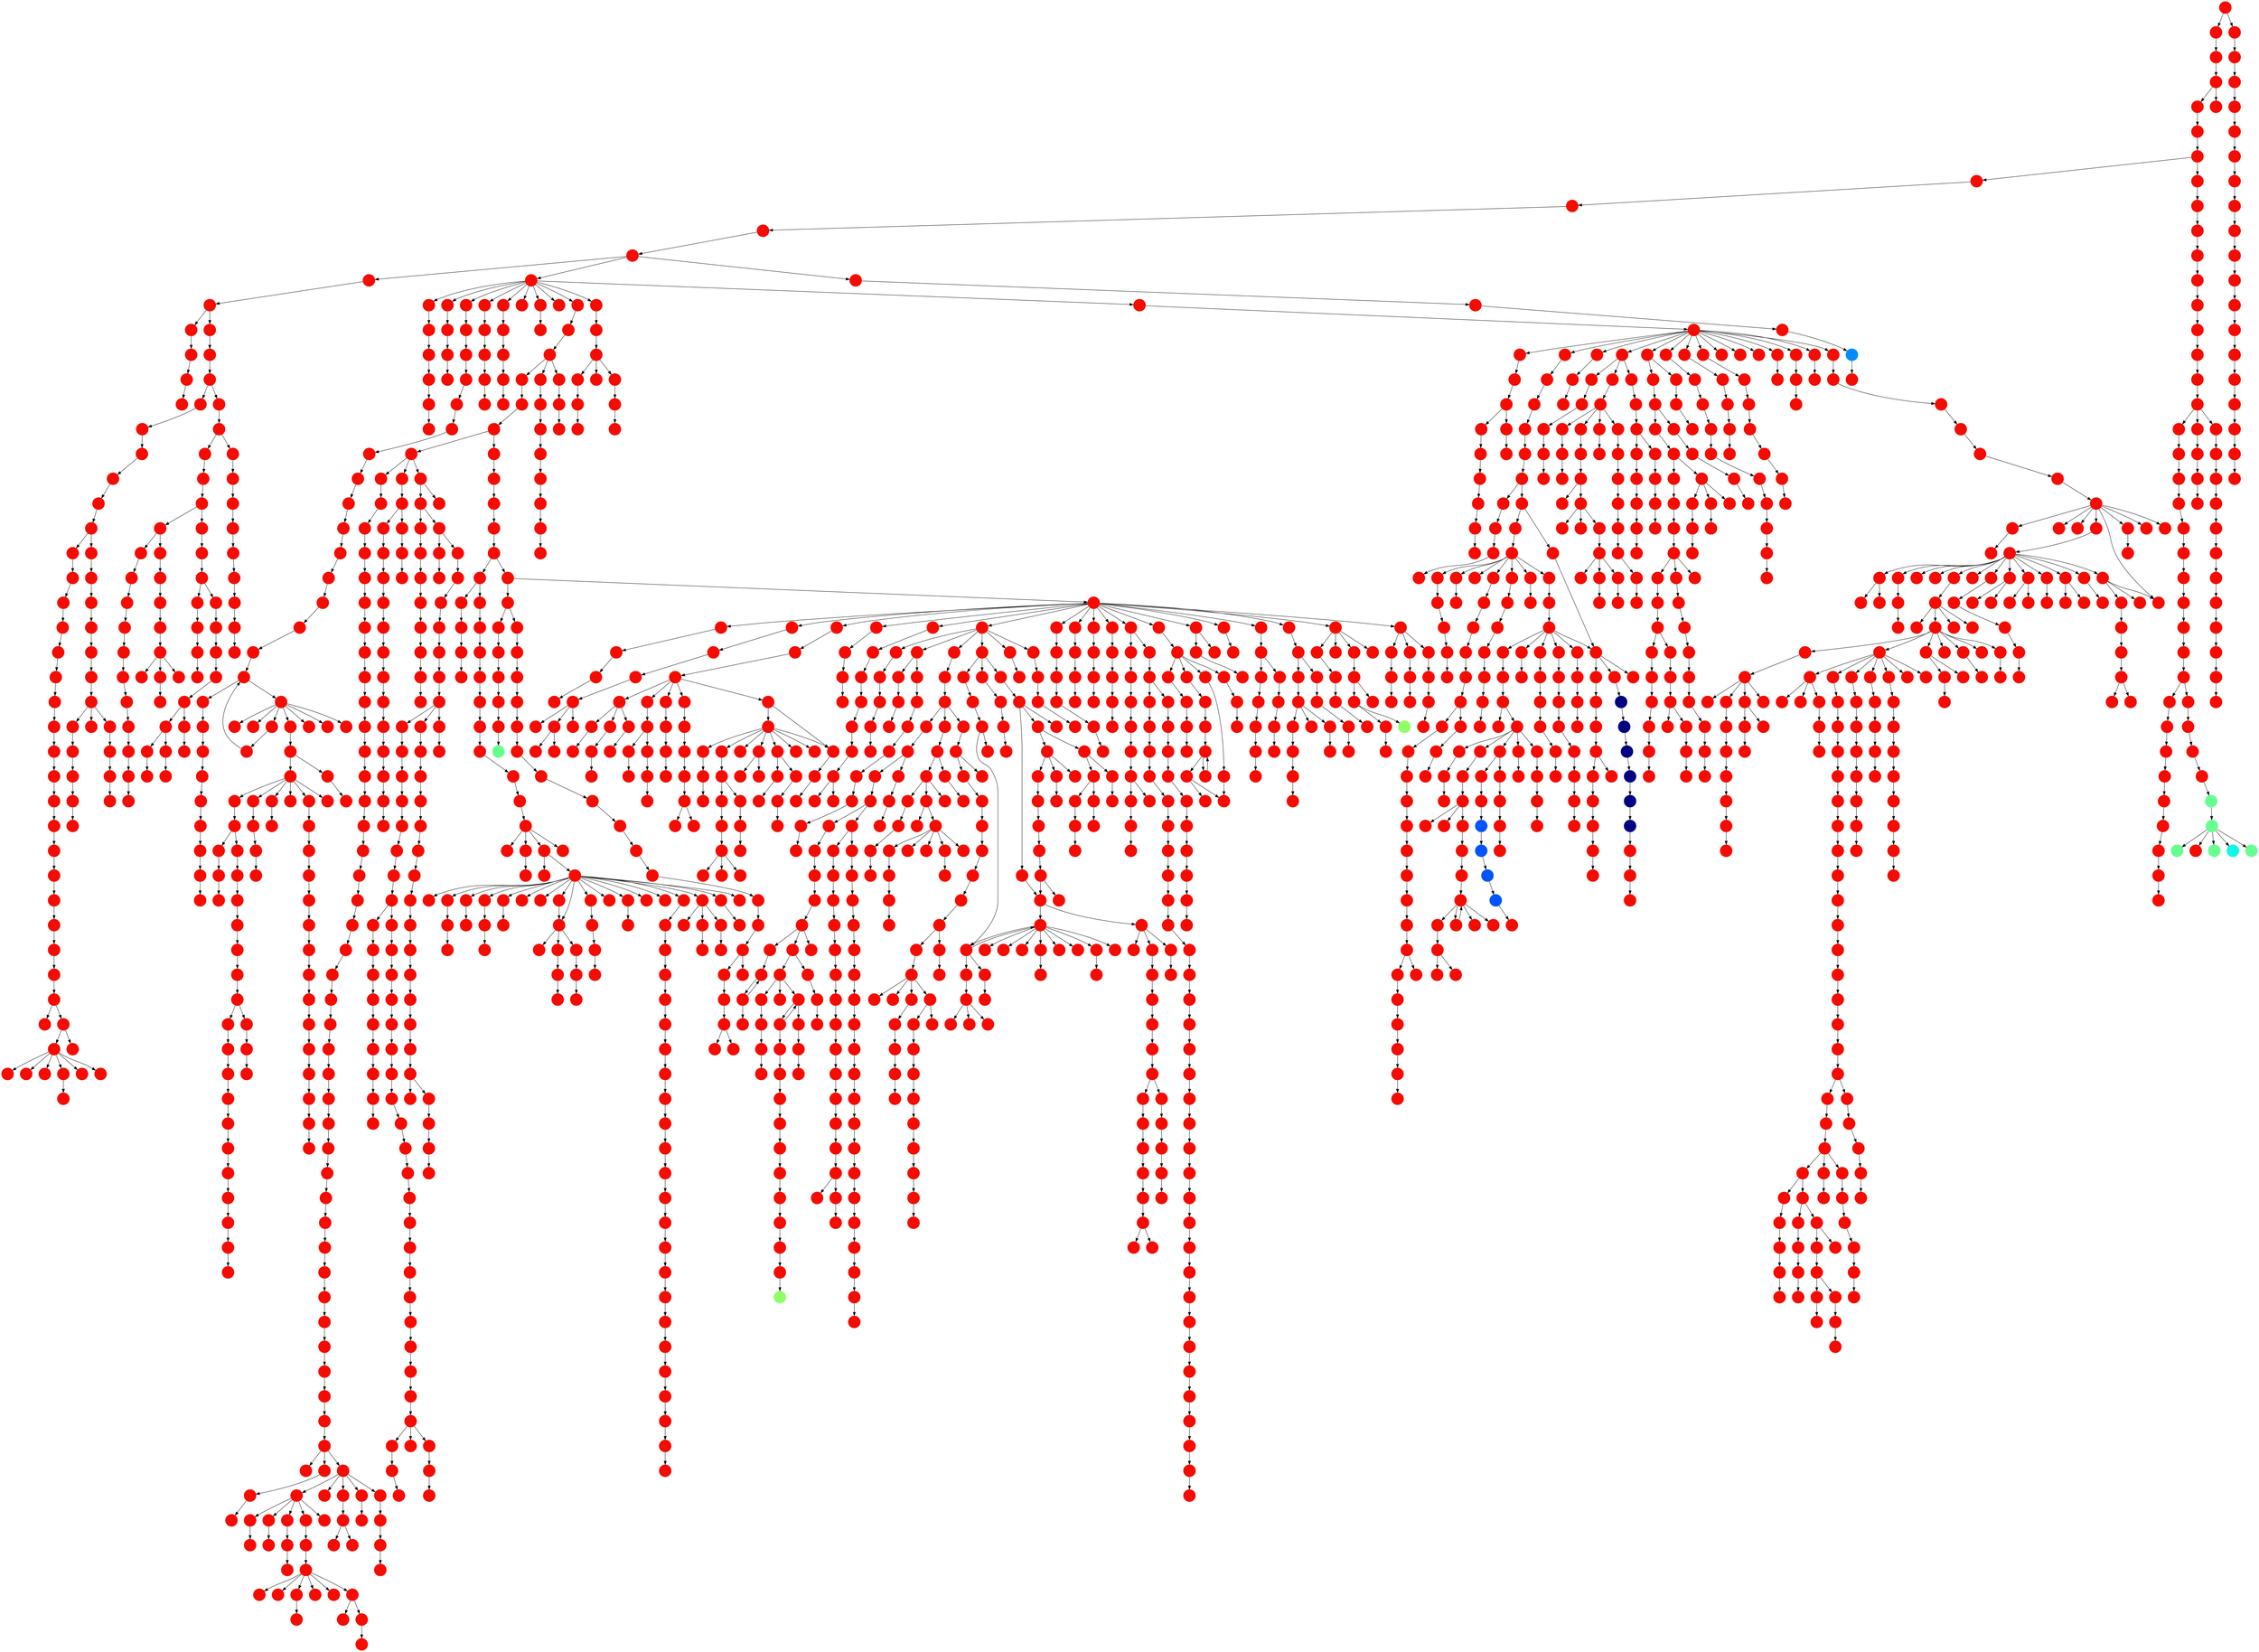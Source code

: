 digraph{
0 [tooltip = "V", penwidth = 0, style = filled, fillcolor = "#f60b00", shape = circle, label = ""]
1 [tooltip = "V", penwidth = 0, style = filled, fillcolor = "#f60b00", shape = circle, label = ""]
2 [tooltip = "V", penwidth = 0, style = filled, fillcolor = "#f60b00", shape = circle, label = ""]
3 [tooltip = "V", penwidth = 0, style = filled, fillcolor = "#f60b00", shape = circle, label = ""]
4 [tooltip = "V", penwidth = 0, style = filled, fillcolor = "#f60b00", shape = circle, label = ""]
5 [tooltip = "V", penwidth = 0, style = filled, fillcolor = "#f60b00", shape = circle, label = ""]
6 [tooltip = "V", penwidth = 0, style = filled, fillcolor = "#f60b00", shape = circle, label = ""]
7 [tooltip = "V", penwidth = 0, style = filled, fillcolor = "#f60b00", shape = circle, label = ""]
8 [tooltip = "V", penwidth = 0, style = filled, fillcolor = "#f60b00", shape = circle, label = ""]
9 [tooltip = "V", penwidth = 0, style = filled, fillcolor = "#f60b00", shape = circle, label = ""]
10 [tooltip = "V", penwidth = 0, style = filled, fillcolor = "#f60b00", shape = circle, label = ""]
11 [tooltip = "V", penwidth = 0, style = filled, fillcolor = "#f60b00", shape = circle, label = ""]
12 [tooltip = "V", penwidth = 0, style = filled, fillcolor = "#f60b00", shape = circle, label = ""]
13 [tooltip = "V", penwidth = 0, style = filled, fillcolor = "#f60b00", shape = circle, label = ""]
14 [tooltip = "V", penwidth = 0, style = filled, fillcolor = "#f60b00", shape = circle, label = ""]
15 [tooltip = "V", penwidth = 0, style = filled, fillcolor = "#f60b00", shape = circle, label = ""]
16 [tooltip = "V", penwidth = 0, style = filled, fillcolor = "#f60b00", shape = circle, label = ""]
17 [tooltip = "V", penwidth = 0, style = filled, fillcolor = "#f60b00", shape = circle, label = ""]
18 [tooltip = "V", penwidth = 0, style = filled, fillcolor = "#f60b00", shape = circle, label = ""]
19 [tooltip = "V", penwidth = 0, style = filled, fillcolor = "#f60b00", shape = circle, label = ""]
20 [tooltip = "V", penwidth = 0, style = filled, fillcolor = "#f60b00", shape = circle, label = ""]
21 [tooltip = "V", penwidth = 0, style = filled, fillcolor = "#f60b00", shape = circle, label = ""]
22 [tooltip = "V", penwidth = 0, style = filled, fillcolor = "#f60b00", shape = circle, label = ""]
23 [tooltip = "V", penwidth = 0, style = filled, fillcolor = "#f60b00", shape = circle, label = ""]
24 [tooltip = "V", penwidth = 0, style = filled, fillcolor = "#f60b00", shape = circle, label = ""]
25 [tooltip = "V", penwidth = 0, style = filled, fillcolor = "#f60b00", shape = circle, label = ""]
26 [tooltip = "V", penwidth = 0, style = filled, fillcolor = "#f60b00", shape = circle, label = ""]
27 [tooltip = "V", penwidth = 0, style = filled, fillcolor = "#f60b00", shape = circle, label = ""]
28 [tooltip = "V", penwidth = 0, style = filled, fillcolor = "#f60b00", shape = circle, label = ""]
29 [tooltip = "V", penwidth = 0, style = filled, fillcolor = "#f60b00", shape = circle, label = ""]
30 [tooltip = "V", penwidth = 0, style = filled, fillcolor = "#f60b00", shape = circle, label = ""]
31 [tooltip = "V", penwidth = 0, style = filled, fillcolor = "#f60b00", shape = circle, label = ""]
32 [tooltip = "V", penwidth = 0, style = filled, fillcolor = "#f60b00", shape = circle, label = ""]
33 [tooltip = "V", penwidth = 0, style = filled, fillcolor = "#f60b00", shape = circle, label = ""]
34 [tooltip = "V", penwidth = 0, style = filled, fillcolor = "#f60b00", shape = circle, label = ""]
35 [tooltip = "V", penwidth = 0, style = filled, fillcolor = "#f60b00", shape = circle, label = ""]
36 [tooltip = "V", penwidth = 0, style = filled, fillcolor = "#f60b00", shape = circle, label = ""]
37 [tooltip = "V", penwidth = 0, style = filled, fillcolor = "#f60b00", shape = circle, label = ""]
38 [tooltip = "V", penwidth = 0, style = filled, fillcolor = "#f60b00", shape = circle, label = ""]
39 [tooltip = "V", penwidth = 0, style = filled, fillcolor = "#f60b00", shape = circle, label = ""]
40 [tooltip = "V", penwidth = 0, style = filled, fillcolor = "#f60b00", shape = circle, label = ""]
41 [tooltip = "V", penwidth = 0, style = filled, fillcolor = "#f60b00", shape = circle, label = ""]
42 [tooltip = "V", penwidth = 0, style = filled, fillcolor = "#f60b00", shape = circle, label = ""]
43 [tooltip = "V", penwidth = 0, style = filled, fillcolor = "#f60b00", shape = circle, label = ""]
44 [tooltip = "V", penwidth = 0, style = filled, fillcolor = "#f60b00", shape = circle, label = ""]
45 [tooltip = "V", penwidth = 0, style = filled, fillcolor = "#f60b00", shape = circle, label = ""]
46 [tooltip = "V", penwidth = 0, style = filled, fillcolor = "#f60b00", shape = circle, label = ""]
47 [tooltip = "V", penwidth = 0, style = filled, fillcolor = "#f60b00", shape = circle, label = ""]
48 [tooltip = "V", penwidth = 0, style = filled, fillcolor = "#f60b00", shape = circle, label = ""]
49 [tooltip = "V", penwidth = 0, style = filled, fillcolor = "#f60b00", shape = circle, label = ""]
50 [tooltip = "V", penwidth = 0, style = filled, fillcolor = "#f60b00", shape = circle, label = ""]
51 [tooltip = "V", penwidth = 0, style = filled, fillcolor = "#f60b00", shape = circle, label = ""]
52 [tooltip = "V", penwidth = 0, style = filled, fillcolor = "#f60b00", shape = circle, label = ""]
53 [tooltip = "V", penwidth = 0, style = filled, fillcolor = "#f60b00", shape = circle, label = ""]
54 [tooltip = "V", penwidth = 0, style = filled, fillcolor = "#f60b00", shape = circle, label = ""]
55 [tooltip = "V", penwidth = 0, style = filled, fillcolor = "#f60b00", shape = circle, label = ""]
56 [tooltip = "V", penwidth = 0, style = filled, fillcolor = "#f60b00", shape = circle, label = ""]
57 [tooltip = "V", penwidth = 0, style = filled, fillcolor = "#f60b00", shape = circle, label = ""]
58 [tooltip = "V", penwidth = 0, style = filled, fillcolor = "#f60b00", shape = circle, label = ""]
59 [tooltip = "V", penwidth = 0, style = filled, fillcolor = "#f60b00", shape = circle, label = ""]
60 [tooltip = "V", penwidth = 0, style = filled, fillcolor = "#f60b00", shape = circle, label = ""]
61 [tooltip = "V", penwidth = 0, style = filled, fillcolor = "#f60b00", shape = circle, label = ""]
62 [tooltip = "V", penwidth = 0, style = filled, fillcolor = "#f60b00", shape = circle, label = ""]
63 [tooltip = "V", penwidth = 0, style = filled, fillcolor = "#f60b00", shape = circle, label = ""]
64 [tooltip = "V", penwidth = 0, style = filled, fillcolor = "#f60b00", shape = circle, label = ""]
65 [tooltip = "V", penwidth = 0, style = filled, fillcolor = "#f60b00", shape = circle, label = ""]
66 [tooltip = "V", penwidth = 0, style = filled, fillcolor = "#f60b00", shape = circle, label = ""]
67 [tooltip = "V", penwidth = 0, style = filled, fillcolor = "#f60b00", shape = circle, label = ""]
68 [tooltip = "V", penwidth = 0, style = filled, fillcolor = "#f60b00", shape = circle, label = ""]
69 [tooltip = "V", penwidth = 0, style = filled, fillcolor = "#f60b00", shape = circle, label = ""]
70 [tooltip = "V", penwidth = 0, style = filled, fillcolor = "#f60b00", shape = circle, label = ""]
71 [tooltip = "V", penwidth = 0, style = filled, fillcolor = "#f60b00", shape = circle, label = ""]
72 [tooltip = "V", penwidth = 0, style = filled, fillcolor = "#f60b00", shape = circle, label = ""]
73 [tooltip = "V", penwidth = 0, style = filled, fillcolor = "#f60b00", shape = circle, label = ""]
74 [tooltip = "V", penwidth = 0, style = filled, fillcolor = "#f60b00", shape = circle, label = ""]
75 [tooltip = "V", penwidth = 0, style = filled, fillcolor = "#f60b00", shape = circle, label = ""]
76 [tooltip = "V", penwidth = 0, style = filled, fillcolor = "#f60b00", shape = circle, label = ""]
77 [tooltip = "V", penwidth = 0, style = filled, fillcolor = "#f60b00", shape = circle, label = ""]
78 [tooltip = "V", penwidth = 0, style = filled, fillcolor = "#f60b00", shape = circle, label = ""]
79 [tooltip = "V", penwidth = 0, style = filled, fillcolor = "#f60b00", shape = circle, label = ""]
80 [tooltip = "V", penwidth = 0, style = filled, fillcolor = "#f60b00", shape = circle, label = ""]
81 [tooltip = "V", penwidth = 0, style = filled, fillcolor = "#f60b00", shape = circle, label = ""]
82 [tooltip = "V", penwidth = 0, style = filled, fillcolor = "#f60b00", shape = circle, label = ""]
83 [tooltip = "V", penwidth = 0, style = filled, fillcolor = "#f60b00", shape = circle, label = ""]
84 [tooltip = "V", penwidth = 0, style = filled, fillcolor = "#f60b00", shape = circle, label = ""]
85 [tooltip = "V", penwidth = 0, style = filled, fillcolor = "#f60b00", shape = circle, label = ""]
86 [tooltip = "V", penwidth = 0, style = filled, fillcolor = "#f60b00", shape = circle, label = ""]
87 [tooltip = "V", penwidth = 0, style = filled, fillcolor = "#f60b00", shape = circle, label = ""]
88 [tooltip = "V", penwidth = 0, style = filled, fillcolor = "#f60b00", shape = circle, label = ""]
89 [tooltip = "V", penwidth = 0, style = filled, fillcolor = "#f60b00", shape = circle, label = ""]
90 [tooltip = "V", penwidth = 0, style = filled, fillcolor = "#f60b00", shape = circle, label = ""]
91 [tooltip = "V", penwidth = 0, style = filled, fillcolor = "#f60b00", shape = circle, label = ""]
92 [tooltip = "V", penwidth = 0, style = filled, fillcolor = "#f60b00", shape = circle, label = ""]
93 [tooltip = "V", penwidth = 0, style = filled, fillcolor = "#f60b00", shape = circle, label = ""]
94 [tooltip = "V", penwidth = 0, style = filled, fillcolor = "#f60b00", shape = circle, label = ""]
95 [tooltip = "V", penwidth = 0, style = filled, fillcolor = "#f60b00", shape = circle, label = ""]
96 [tooltip = "V", penwidth = 0, style = filled, fillcolor = "#f60b00", shape = circle, label = ""]
97 [tooltip = "V", penwidth = 0, style = filled, fillcolor = "#f60b00", shape = circle, label = ""]
98 [tooltip = "V", penwidth = 0, style = filled, fillcolor = "#f60b00", shape = circle, label = ""]
99 [tooltip = "V", penwidth = 0, style = filled, fillcolor = "#f60b00", shape = circle, label = ""]
100 [tooltip = "V", penwidth = 0, style = filled, fillcolor = "#f60b00", shape = circle, label = ""]
101 [tooltip = "V", penwidth = 0, style = filled, fillcolor = "#f60b00", shape = circle, label = ""]
102 [tooltip = "V", penwidth = 0, style = filled, fillcolor = "#f60b00", shape = circle, label = ""]
103 [tooltip = "V", penwidth = 0, style = filled, fillcolor = "#f60b00", shape = circle, label = ""]
104 [tooltip = "V", penwidth = 0, style = filled, fillcolor = "#f60b00", shape = circle, label = ""]
105 [tooltip = "V", penwidth = 0, style = filled, fillcolor = "#f60b00", shape = circle, label = ""]
106 [tooltip = "V", penwidth = 0, style = filled, fillcolor = "#f60b00", shape = circle, label = ""]
107 [tooltip = "V", penwidth = 0, style = filled, fillcolor = "#f60b00", shape = circle, label = ""]
108 [tooltip = "V", penwidth = 0, style = filled, fillcolor = "#f60b00", shape = circle, label = ""]
109 [tooltip = "V", penwidth = 0, style = filled, fillcolor = "#f60b00", shape = circle, label = ""]
110 [tooltip = "V", penwidth = 0, style = filled, fillcolor = "#f60b00", shape = circle, label = ""]
111 [tooltip = "V", penwidth = 0, style = filled, fillcolor = "#f60b00", shape = circle, label = ""]
112 [tooltip = "V", penwidth = 0, style = filled, fillcolor = "#f60b00", shape = circle, label = ""]
113 [tooltip = "V", penwidth = 0, style = filled, fillcolor = "#f60b00", shape = circle, label = ""]
114 [tooltip = "V", penwidth = 0, style = filled, fillcolor = "#f60b00", shape = circle, label = ""]
115 [tooltip = "V", penwidth = 0, style = filled, fillcolor = "#f60b00", shape = circle, label = ""]
116 [tooltip = "V", penwidth = 0, style = filled, fillcolor = "#f60b00", shape = circle, label = ""]
117 [tooltip = "V", penwidth = 0, style = filled, fillcolor = "#f60b00", shape = circle, label = ""]
118 [tooltip = "V", penwidth = 0, style = filled, fillcolor = "#f60b00", shape = circle, label = ""]
119 [tooltip = "V", penwidth = 0, style = filled, fillcolor = "#f60b00", shape = circle, label = ""]
120 [tooltip = "V", penwidth = 0, style = filled, fillcolor = "#f60b00", shape = circle, label = ""]
121 [tooltip = "V", penwidth = 0, style = filled, fillcolor = "#f60b00", shape = circle, label = ""]
122 [tooltip = "V", penwidth = 0, style = filled, fillcolor = "#f60b00", shape = circle, label = ""]
123 [tooltip = "V", penwidth = 0, style = filled, fillcolor = "#f60b00", shape = circle, label = ""]
124 [tooltip = "V", penwidth = 0, style = filled, fillcolor = "#f60b00", shape = circle, label = ""]
125 [tooltip = "V", penwidth = 0, style = filled, fillcolor = "#f60b00", shape = circle, label = ""]
126 [tooltip = "V", penwidth = 0, style = filled, fillcolor = "#f60b00", shape = circle, label = ""]
127 [tooltip = "V", penwidth = 0, style = filled, fillcolor = "#f60b00", shape = circle, label = ""]
128 [tooltip = "V", penwidth = 0, style = filled, fillcolor = "#f60b00", shape = circle, label = ""]
129 [tooltip = "V", penwidth = 0, style = filled, fillcolor = "#f60b00", shape = circle, label = ""]
130 [tooltip = "V", penwidth = 0, style = filled, fillcolor = "#f60b00", shape = circle, label = ""]
131 [tooltip = "V", penwidth = 0, style = filled, fillcolor = "#f60b00", shape = circle, label = ""]
132 [tooltip = "V", penwidth = 0, style = filled, fillcolor = "#f60b00", shape = circle, label = ""]
133 [tooltip = "V", penwidth = 0, style = filled, fillcolor = "#f60b00", shape = circle, label = ""]
134 [tooltip = "V", penwidth = 0, style = filled, fillcolor = "#f60b00", shape = circle, label = ""]
135 [tooltip = "V", penwidth = 0, style = filled, fillcolor = "#f60b00", shape = circle, label = ""]
136 [tooltip = "V", penwidth = 0, style = filled, fillcolor = "#f60b00", shape = circle, label = ""]
137 [tooltip = "V", penwidth = 0, style = filled, fillcolor = "#f60b00", shape = circle, label = ""]
138 [tooltip = "V", penwidth = 0, style = filled, fillcolor = "#f60b00", shape = circle, label = ""]
139 [tooltip = "V", penwidth = 0, style = filled, fillcolor = "#f60b00", shape = circle, label = ""]
140 [tooltip = "V", penwidth = 0, style = filled, fillcolor = "#f60b00", shape = circle, label = ""]
141 [tooltip = "V", penwidth = 0, style = filled, fillcolor = "#f60b00", shape = circle, label = ""]
142 [tooltip = "V", penwidth = 0, style = filled, fillcolor = "#f60b00", shape = circle, label = ""]
143 [tooltip = "V", penwidth = 0, style = filled, fillcolor = "#f60b00", shape = circle, label = ""]
144 [tooltip = "V", penwidth = 0, style = filled, fillcolor = "#f60b00", shape = circle, label = ""]
145 [tooltip = "V", penwidth = 0, style = filled, fillcolor = "#f60b00", shape = circle, label = ""]
146 [tooltip = "V", penwidth = 0, style = filled, fillcolor = "#f60b00", shape = circle, label = ""]
147 [tooltip = "V", penwidth = 0, style = filled, fillcolor = "#f60b00", shape = circle, label = ""]
148 [tooltip = "V", penwidth = 0, style = filled, fillcolor = "#f60b00", shape = circle, label = ""]
149 [tooltip = "V", penwidth = 0, style = filled, fillcolor = "#f60b00", shape = circle, label = ""]
150 [tooltip = "V", penwidth = 0, style = filled, fillcolor = "#f60b00", shape = circle, label = ""]
151 [tooltip = "V", penwidth = 0, style = filled, fillcolor = "#f60b00", shape = circle, label = ""]
152 [tooltip = "V", penwidth = 0, style = filled, fillcolor = "#f60b00", shape = circle, label = ""]
153 [tooltip = "V", penwidth = 0, style = filled, fillcolor = "#f60b00", shape = circle, label = ""]
154 [tooltip = "V", penwidth = 0, style = filled, fillcolor = "#f60b00", shape = circle, label = ""]
155 [tooltip = "V", penwidth = 0, style = filled, fillcolor = "#f60b00", shape = circle, label = ""]
156 [tooltip = "V", penwidth = 0, style = filled, fillcolor = "#f60b00", shape = circle, label = ""]
157 [tooltip = "V", penwidth = 0, style = filled, fillcolor = "#f60b00", shape = circle, label = ""]
158 [tooltip = "V", penwidth = 0, style = filled, fillcolor = "#f60b00", shape = circle, label = ""]
159 [tooltip = "V", penwidth = 0, style = filled, fillcolor = "#f60b00", shape = circle, label = ""]
160 [tooltip = "V", penwidth = 0, style = filled, fillcolor = "#f60b00", shape = circle, label = ""]
161 [tooltip = "V", penwidth = 0, style = filled, fillcolor = "#f60b00", shape = circle, label = ""]
162 [tooltip = "V", penwidth = 0, style = filled, fillcolor = "#f60b00", shape = circle, label = ""]
163 [tooltip = "V", penwidth = 0, style = filled, fillcolor = "#f60b00", shape = circle, label = ""]
164 [tooltip = "V", penwidth = 0, style = filled, fillcolor = "#f60b00", shape = circle, label = ""]
165 [tooltip = "V", penwidth = 0, style = filled, fillcolor = "#f60b00", shape = circle, label = ""]
166 [tooltip = "V", penwidth = 0, style = filled, fillcolor = "#f60b00", shape = circle, label = ""]
167 [tooltip = "V", penwidth = 0, style = filled, fillcolor = "#f60b00", shape = circle, label = ""]
168 [tooltip = "V", penwidth = 0, style = filled, fillcolor = "#f60b00", shape = circle, label = ""]
169 [tooltip = "V", penwidth = 0, style = filled, fillcolor = "#f60b00", shape = circle, label = ""]
170 [tooltip = "V", penwidth = 0, style = filled, fillcolor = "#f60b00", shape = circle, label = ""]
171 [tooltip = "V", penwidth = 0, style = filled, fillcolor = "#f60b00", shape = circle, label = ""]
172 [tooltip = "V", penwidth = 0, style = filled, fillcolor = "#f60b00", shape = circle, label = ""]
173 [tooltip = "V", penwidth = 0, style = filled, fillcolor = "#f60b00", shape = circle, label = ""]
174 [tooltip = "V", penwidth = 0, style = filled, fillcolor = "#f60b00", shape = circle, label = ""]
175 [tooltip = "V", penwidth = 0, style = filled, fillcolor = "#f60b00", shape = circle, label = ""]
176 [tooltip = "V", penwidth = 0, style = filled, fillcolor = "#f60b00", shape = circle, label = ""]
177 [tooltip = "V", penwidth = 0, style = filled, fillcolor = "#f60b00", shape = circle, label = ""]
178 [tooltip = "V", penwidth = 0, style = filled, fillcolor = "#f60b00", shape = circle, label = ""]
179 [tooltip = "V", penwidth = 0, style = filled, fillcolor = "#f60b00", shape = circle, label = ""]
180 [tooltip = "V", penwidth = 0, style = filled, fillcolor = "#f60b00", shape = circle, label = ""]
181 [tooltip = "V", penwidth = 0, style = filled, fillcolor = "#f60b00", shape = circle, label = ""]
182 [tooltip = "V", penwidth = 0, style = filled, fillcolor = "#f60b00", shape = circle, label = ""]
183 [tooltip = "V", penwidth = 0, style = filled, fillcolor = "#f60b00", shape = circle, label = ""]
184 [tooltip = "V", penwidth = 0, style = filled, fillcolor = "#f60b00", shape = circle, label = ""]
185 [tooltip = "V", penwidth = 0, style = filled, fillcolor = "#f60b00", shape = circle, label = ""]
186 [tooltip = "V", penwidth = 0, style = filled, fillcolor = "#f60b00", shape = circle, label = ""]
187 [tooltip = "V", penwidth = 0, style = filled, fillcolor = "#f60b00", shape = circle, label = ""]
188 [tooltip = "V", penwidth = 0, style = filled, fillcolor = "#f60b00", shape = circle, label = ""]
189 [tooltip = "V", penwidth = 0, style = filled, fillcolor = "#f60b00", shape = circle, label = ""]
190 [tooltip = "V", penwidth = 0, style = filled, fillcolor = "#f60b00", shape = circle, label = ""]
191 [tooltip = "V", penwidth = 0, style = filled, fillcolor = "#f60b00", shape = circle, label = ""]
192 [tooltip = "V", penwidth = 0, style = filled, fillcolor = "#f60b00", shape = circle, label = ""]
193 [tooltip = "V", penwidth = 0, style = filled, fillcolor = "#f60b00", shape = circle, label = ""]
194 [tooltip = "V", penwidth = 0, style = filled, fillcolor = "#f60b00", shape = circle, label = ""]
195 [tooltip = "V", penwidth = 0, style = filled, fillcolor = "#f60b00", shape = circle, label = ""]
196 [tooltip = "V", penwidth = 0, style = filled, fillcolor = "#f60b00", shape = circle, label = ""]
197 [tooltip = "V", penwidth = 0, style = filled, fillcolor = "#f60b00", shape = circle, label = ""]
198 [tooltip = "V", penwidth = 0, style = filled, fillcolor = "#f60b00", shape = circle, label = ""]
199 [tooltip = "V", penwidth = 0, style = filled, fillcolor = "#f60b00", shape = circle, label = ""]
200 [tooltip = "V", penwidth = 0, style = filled, fillcolor = "#f60b00", shape = circle, label = ""]
201 [tooltip = "V", penwidth = 0, style = filled, fillcolor = "#f60b00", shape = circle, label = ""]
202 [tooltip = "V", penwidth = 0, style = filled, fillcolor = "#f60b00", shape = circle, label = ""]
203 [tooltip = "V", penwidth = 0, style = filled, fillcolor = "#f60b00", shape = circle, label = ""]
204 [tooltip = "V", penwidth = 0, style = filled, fillcolor = "#f60b00", shape = circle, label = ""]
205 [tooltip = "V", penwidth = 0, style = filled, fillcolor = "#f60b00", shape = circle, label = ""]
206 [tooltip = "V", penwidth = 0, style = filled, fillcolor = "#f60b00", shape = circle, label = ""]
207 [tooltip = "V", penwidth = 0, style = filled, fillcolor = "#f60b00", shape = circle, label = ""]
208 [tooltip = "V", penwidth = 0, style = filled, fillcolor = "#f60b00", shape = circle, label = ""]
209 [tooltip = "V", penwidth = 0, style = filled, fillcolor = "#f60b00", shape = circle, label = ""]
210 [tooltip = "V", penwidth = 0, style = filled, fillcolor = "#f60b00", shape = circle, label = ""]
211 [tooltip = "V", penwidth = 0, style = filled, fillcolor = "#f60b00", shape = circle, label = ""]
212 [tooltip = "V", penwidth = 0, style = filled, fillcolor = "#f60b00", shape = circle, label = ""]
213 [tooltip = "V", penwidth = 0, style = filled, fillcolor = "#f60b00", shape = circle, label = ""]
214 [tooltip = "V", penwidth = 0, style = filled, fillcolor = "#f60b00", shape = circle, label = ""]
215 [tooltip = "V", penwidth = 0, style = filled, fillcolor = "#f60b00", shape = circle, label = ""]
216 [tooltip = "V", penwidth = 0, style = filled, fillcolor = "#f60b00", shape = circle, label = ""]
217 [tooltip = "V", penwidth = 0, style = filled, fillcolor = "#f60b00", shape = circle, label = ""]
218 [tooltip = "V", penwidth = 0, style = filled, fillcolor = "#f60b00", shape = circle, label = ""]
219 [tooltip = "V", penwidth = 0, style = filled, fillcolor = "#f60b00", shape = circle, label = ""]
220 [tooltip = "V", penwidth = 0, style = filled, fillcolor = "#f60b00", shape = circle, label = ""]
221 [tooltip = "V", penwidth = 0, style = filled, fillcolor = "#f60b00", shape = circle, label = ""]
222 [tooltip = "V", penwidth = 0, style = filled, fillcolor = "#f60b00", shape = circle, label = ""]
223 [tooltip = "V", penwidth = 0, style = filled, fillcolor = "#f60b00", shape = circle, label = ""]
224 [tooltip = "V", penwidth = 0, style = filled, fillcolor = "#f60b00", shape = circle, label = ""]
225 [tooltip = "V", penwidth = 0, style = filled, fillcolor = "#f60b00", shape = circle, label = ""]
226 [tooltip = "V", penwidth = 0, style = filled, fillcolor = "#f60b00", shape = circle, label = ""]
227 [tooltip = "V", penwidth = 0, style = filled, fillcolor = "#f60b00", shape = circle, label = ""]
228 [tooltip = "V", penwidth = 0, style = filled, fillcolor = "#f60b00", shape = circle, label = ""]
229 [tooltip = "V", penwidth = 0, style = filled, fillcolor = "#f60b00", shape = circle, label = ""]
230 [tooltip = "V", penwidth = 0, style = filled, fillcolor = "#f60b00", shape = circle, label = ""]
231 [tooltip = "V", penwidth = 0, style = filled, fillcolor = "#f60b00", shape = circle, label = ""]
232 [tooltip = "V", penwidth = 0, style = filled, fillcolor = "#f60b00", shape = circle, label = ""]
233 [tooltip = "V", penwidth = 0, style = filled, fillcolor = "#f60b00", shape = circle, label = ""]
234 [tooltip = "V", penwidth = 0, style = filled, fillcolor = "#f60b00", shape = circle, label = ""]
235 [tooltip = "V", penwidth = 0, style = filled, fillcolor = "#f60b00", shape = circle, label = ""]
236 [tooltip = "V", penwidth = 0, style = filled, fillcolor = "#f60b00", shape = circle, label = ""]
237 [tooltip = "V", penwidth = 0, style = filled, fillcolor = "#f60b00", shape = circle, label = ""]
238 [tooltip = "V", penwidth = 0, style = filled, fillcolor = "#f60b00", shape = circle, label = ""]
239 [tooltip = "V", penwidth = 0, style = filled, fillcolor = "#f60b00", shape = circle, label = ""]
240 [tooltip = "V", penwidth = 0, style = filled, fillcolor = "#f60b00", shape = circle, label = ""]
241 [tooltip = "V", penwidth = 0, style = filled, fillcolor = "#f60b00", shape = circle, label = ""]
242 [tooltip = "V", penwidth = 0, style = filled, fillcolor = "#f60b00", shape = circle, label = ""]
243 [tooltip = "V", penwidth = 0, style = filled, fillcolor = "#f60b00", shape = circle, label = ""]
244 [tooltip = "V", penwidth = 0, style = filled, fillcolor = "#f60b00", shape = circle, label = ""]
245 [tooltip = "V", penwidth = 0, style = filled, fillcolor = "#f60b00", shape = circle, label = ""]
246 [tooltip = "V", penwidth = 0, style = filled, fillcolor = "#f60b00", shape = circle, label = ""]
247 [tooltip = "V", penwidth = 0, style = filled, fillcolor = "#f60b00", shape = circle, label = ""]
248 [tooltip = "V", penwidth = 0, style = filled, fillcolor = "#f60b00", shape = circle, label = ""]
249 [tooltip = "V", penwidth = 0, style = filled, fillcolor = "#f60b00", shape = circle, label = ""]
250 [tooltip = "V", penwidth = 0, style = filled, fillcolor = "#f60b00", shape = circle, label = ""]
251 [tooltip = "V", penwidth = 0, style = filled, fillcolor = "#f60b00", shape = circle, label = ""]
252 [tooltip = "A", penwidth = 0, style = filled, fillcolor = "#000080", shape = circle, label = ""]
253 [tooltip = "V", penwidth = 0, style = filled, fillcolor = "#f60b00", shape = circle, label = ""]
254 [tooltip = "V", penwidth = 0, style = filled, fillcolor = "#f60b00", shape = circle, label = ""]
255 [tooltip = "V", penwidth = 0, style = filled, fillcolor = "#f60b00", shape = circle, label = ""]
256 [tooltip = "V", penwidth = 0, style = filled, fillcolor = "#f60b00", shape = circle, label = ""]
257 [tooltip = "V", penwidth = 0, style = filled, fillcolor = "#f60b00", shape = circle, label = ""]
258 [tooltip = "V", penwidth = 0, style = filled, fillcolor = "#f60b00", shape = circle, label = ""]
259 [tooltip = "V", penwidth = 0, style = filled, fillcolor = "#f60b00", shape = circle, label = ""]
260 [tooltip = "V", penwidth = 0, style = filled, fillcolor = "#f60b00", shape = circle, label = ""]
261 [tooltip = "V", penwidth = 0, style = filled, fillcolor = "#f60b00", shape = circle, label = ""]
262 [tooltip = "V", penwidth = 0, style = filled, fillcolor = "#f60b00", shape = circle, label = ""]
263 [tooltip = "V", penwidth = 0, style = filled, fillcolor = "#f60b00", shape = circle, label = ""]
264 [tooltip = "V", penwidth = 0, style = filled, fillcolor = "#f60b00", shape = circle, label = ""]
265 [tooltip = "V", penwidth = 0, style = filled, fillcolor = "#f60b00", shape = circle, label = ""]
266 [tooltip = "V", penwidth = 0, style = filled, fillcolor = "#f60b00", shape = circle, label = ""]
267 [tooltip = "V", penwidth = 0, style = filled, fillcolor = "#f60b00", shape = circle, label = ""]
268 [tooltip = "V", penwidth = 0, style = filled, fillcolor = "#f60b00", shape = circle, label = ""]
269 [tooltip = "V", penwidth = 0, style = filled, fillcolor = "#f60b00", shape = circle, label = ""]
270 [tooltip = "V", penwidth = 0, style = filled, fillcolor = "#f60b00", shape = circle, label = ""]
271 [tooltip = "V", penwidth = 0, style = filled, fillcolor = "#f60b00", shape = circle, label = ""]
272 [tooltip = "V", penwidth = 0, style = filled, fillcolor = "#f60b00", shape = circle, label = ""]
273 [tooltip = "V", penwidth = 0, style = filled, fillcolor = "#f60b00", shape = circle, label = ""]
274 [tooltip = "V", penwidth = 0, style = filled, fillcolor = "#f60b00", shape = circle, label = ""]
275 [tooltip = "V", penwidth = 0, style = filled, fillcolor = "#f60b00", shape = circle, label = ""]
276 [tooltip = "V", penwidth = 0, style = filled, fillcolor = "#f60b00", shape = circle, label = ""]
277 [tooltip = "V", penwidth = 0, style = filled, fillcolor = "#f60b00", shape = circle, label = ""]
278 [tooltip = "V", penwidth = 0, style = filled, fillcolor = "#f60b00", shape = circle, label = ""]
279 [tooltip = "V", penwidth = 0, style = filled, fillcolor = "#f60b00", shape = circle, label = ""]
280 [tooltip = "V", penwidth = 0, style = filled, fillcolor = "#f60b00", shape = circle, label = ""]
281 [tooltip = "V", penwidth = 0, style = filled, fillcolor = "#f60b00", shape = circle, label = ""]
282 [tooltip = "V", penwidth = 0, style = filled, fillcolor = "#f60b00", shape = circle, label = ""]
283 [tooltip = "V", penwidth = 0, style = filled, fillcolor = "#f60b00", shape = circle, label = ""]
284 [tooltip = "V", penwidth = 0, style = filled, fillcolor = "#f60b00", shape = circle, label = ""]
285 [tooltip = "V", penwidth = 0, style = filled, fillcolor = "#f60b00", shape = circle, label = ""]
286 [tooltip = "V", penwidth = 0, style = filled, fillcolor = "#f60b00", shape = circle, label = ""]
287 [tooltip = "V", penwidth = 0, style = filled, fillcolor = "#f60b00", shape = circle, label = ""]
288 [tooltip = "V", penwidth = 0, style = filled, fillcolor = "#f60b00", shape = circle, label = ""]
289 [tooltip = "V", penwidth = 0, style = filled, fillcolor = "#f60b00", shape = circle, label = ""]
290 [tooltip = "V", penwidth = 0, style = filled, fillcolor = "#f60b00", shape = circle, label = ""]
291 [tooltip = "V", penwidth = 0, style = filled, fillcolor = "#f60b00", shape = circle, label = ""]
292 [tooltip = "V", penwidth = 0, style = filled, fillcolor = "#f60b00", shape = circle, label = ""]
293 [tooltip = "V", penwidth = 0, style = filled, fillcolor = "#f60b00", shape = circle, label = ""]
294 [tooltip = "V", penwidth = 0, style = filled, fillcolor = "#f60b00", shape = circle, label = ""]
295 [tooltip = "V", penwidth = 0, style = filled, fillcolor = "#f60b00", shape = circle, label = ""]
296 [tooltip = "V", penwidth = 0, style = filled, fillcolor = "#f60b00", shape = circle, label = ""]
297 [tooltip = "V", penwidth = 0, style = filled, fillcolor = "#f60b00", shape = circle, label = ""]
298 [tooltip = "V", penwidth = 0, style = filled, fillcolor = "#f60b00", shape = circle, label = ""]
299 [tooltip = "V", penwidth = 0, style = filled, fillcolor = "#f60b00", shape = circle, label = ""]
300 [tooltip = "V", penwidth = 0, style = filled, fillcolor = "#f60b00", shape = circle, label = ""]
301 [tooltip = "V", penwidth = 0, style = filled, fillcolor = "#f60b00", shape = circle, label = ""]
302 [tooltip = "V", penwidth = 0, style = filled, fillcolor = "#f60b00", shape = circle, label = ""]
303 [tooltip = "V", penwidth = 0, style = filled, fillcolor = "#f60b00", shape = circle, label = ""]
304 [tooltip = "V", penwidth = 0, style = filled, fillcolor = "#f60b00", shape = circle, label = ""]
305 [tooltip = "V", penwidth = 0, style = filled, fillcolor = "#f60b00", shape = circle, label = ""]
306 [tooltip = "V", penwidth = 0, style = filled, fillcolor = "#f60b00", shape = circle, label = ""]
307 [tooltip = "V", penwidth = 0, style = filled, fillcolor = "#f60b00", shape = circle, label = ""]
308 [tooltip = "V", penwidth = 0, style = filled, fillcolor = "#f60b00", shape = circle, label = ""]
309 [tooltip = "V", penwidth = 0, style = filled, fillcolor = "#f60b00", shape = circle, label = ""]
310 [tooltip = "V", penwidth = 0, style = filled, fillcolor = "#f60b00", shape = circle, label = ""]
311 [tooltip = "V", penwidth = 0, style = filled, fillcolor = "#f60b00", shape = circle, label = ""]
312 [tooltip = "V", penwidth = 0, style = filled, fillcolor = "#f60b00", shape = circle, label = ""]
313 [tooltip = "V", penwidth = 0, style = filled, fillcolor = "#f60b00", shape = circle, label = ""]
314 [tooltip = "V", penwidth = 0, style = filled, fillcolor = "#f60b00", shape = circle, label = ""]
315 [tooltip = "V", penwidth = 0, style = filled, fillcolor = "#f60b00", shape = circle, label = ""]
316 [tooltip = "V", penwidth = 0, style = filled, fillcolor = "#f60b00", shape = circle, label = ""]
317 [tooltip = "V", penwidth = 0, style = filled, fillcolor = "#f60b00", shape = circle, label = ""]
318 [tooltip = "V", penwidth = 0, style = filled, fillcolor = "#f60b00", shape = circle, label = ""]
319 [tooltip = "V", penwidth = 0, style = filled, fillcolor = "#f60b00", shape = circle, label = ""]
320 [tooltip = "V", penwidth = 0, style = filled, fillcolor = "#f60b00", shape = circle, label = ""]
321 [tooltip = "V", penwidth = 0, style = filled, fillcolor = "#f60b00", shape = circle, label = ""]
322 [tooltip = "V", penwidth = 0, style = filled, fillcolor = "#f60b00", shape = circle, label = ""]
323 [tooltip = "V", penwidth = 0, style = filled, fillcolor = "#f60b00", shape = circle, label = ""]
324 [tooltip = "V", penwidth = 0, style = filled, fillcolor = "#f60b00", shape = circle, label = ""]
325 [tooltip = "V", penwidth = 0, style = filled, fillcolor = "#f60b00", shape = circle, label = ""]
326 [tooltip = "V", penwidth = 0, style = filled, fillcolor = "#f60b00", shape = circle, label = ""]
327 [tooltip = "V", penwidth = 0, style = filled, fillcolor = "#f60b00", shape = circle, label = ""]
328 [tooltip = "V", penwidth = 0, style = filled, fillcolor = "#f60b00", shape = circle, label = ""]
329 [tooltip = "V", penwidth = 0, style = filled, fillcolor = "#f60b00", shape = circle, label = ""]
330 [tooltip = "V", penwidth = 0, style = filled, fillcolor = "#f60b00", shape = circle, label = ""]
331 [tooltip = "V", penwidth = 0, style = filled, fillcolor = "#f60b00", shape = circle, label = ""]
332 [tooltip = "V", penwidth = 0, style = filled, fillcolor = "#f60b00", shape = circle, label = ""]
333 [tooltip = "F", penwidth = 0, style = filled, fillcolor = "#0054ff", shape = circle, label = ""]
334 [tooltip = "V", penwidth = 0, style = filled, fillcolor = "#f60b00", shape = circle, label = ""]
335 [tooltip = "V", penwidth = 0, style = filled, fillcolor = "#f60b00", shape = circle, label = ""]
336 [tooltip = "V", penwidth = 0, style = filled, fillcolor = "#f60b00", shape = circle, label = ""]
337 [tooltip = "V", penwidth = 0, style = filled, fillcolor = "#f60b00", shape = circle, label = ""]
338 [tooltip = "V", penwidth = 0, style = filled, fillcolor = "#f60b00", shape = circle, label = ""]
339 [tooltip = "V", penwidth = 0, style = filled, fillcolor = "#f60b00", shape = circle, label = ""]
340 [tooltip = "V", penwidth = 0, style = filled, fillcolor = "#f60b00", shape = circle, label = ""]
341 [tooltip = "V", penwidth = 0, style = filled, fillcolor = "#f60b00", shape = circle, label = ""]
342 [tooltip = "V", penwidth = 0, style = filled, fillcolor = "#f60b00", shape = circle, label = ""]
343 [tooltip = "V", penwidth = 0, style = filled, fillcolor = "#f60b00", shape = circle, label = ""]
344 [tooltip = "V", penwidth = 0, style = filled, fillcolor = "#f60b00", shape = circle, label = ""]
345 [tooltip = "V", penwidth = 0, style = filled, fillcolor = "#f60b00", shape = circle, label = ""]
346 [tooltip = "V", penwidth = 0, style = filled, fillcolor = "#f60b00", shape = circle, label = ""]
347 [tooltip = "V", penwidth = 0, style = filled, fillcolor = "#f60b00", shape = circle, label = ""]
348 [tooltip = "V", penwidth = 0, style = filled, fillcolor = "#f60b00", shape = circle, label = ""]
349 [tooltip = "V", penwidth = 0, style = filled, fillcolor = "#f60b00", shape = circle, label = ""]
350 [tooltip = "V", penwidth = 0, style = filled, fillcolor = "#f60b00", shape = circle, label = ""]
351 [tooltip = "V", penwidth = 0, style = filled, fillcolor = "#f60b00", shape = circle, label = ""]
352 [tooltip = "V", penwidth = 0, style = filled, fillcolor = "#f60b00", shape = circle, label = ""]
353 [tooltip = "V", penwidth = 0, style = filled, fillcolor = "#f60b00", shape = circle, label = ""]
354 [tooltip = "V", penwidth = 0, style = filled, fillcolor = "#f60b00", shape = circle, label = ""]
355 [tooltip = "V", penwidth = 0, style = filled, fillcolor = "#f60b00", shape = circle, label = ""]
356 [tooltip = "V", penwidth = 0, style = filled, fillcolor = "#f60b00", shape = circle, label = ""]
357 [tooltip = "V", penwidth = 0, style = filled, fillcolor = "#f60b00", shape = circle, label = ""]
358 [tooltip = "V", penwidth = 0, style = filled, fillcolor = "#f60b00", shape = circle, label = ""]
359 [tooltip = "V", penwidth = 0, style = filled, fillcolor = "#f60b00", shape = circle, label = ""]
360 [tooltip = "V", penwidth = 0, style = filled, fillcolor = "#f60b00", shape = circle, label = ""]
361 [tooltip = "V", penwidth = 0, style = filled, fillcolor = "#f60b00", shape = circle, label = ""]
362 [tooltip = "V", penwidth = 0, style = filled, fillcolor = "#f60b00", shape = circle, label = ""]
363 [tooltip = "V", penwidth = 0, style = filled, fillcolor = "#f60b00", shape = circle, label = ""]
364 [tooltip = "V", penwidth = 0, style = filled, fillcolor = "#f60b00", shape = circle, label = ""]
365 [tooltip = "V", penwidth = 0, style = filled, fillcolor = "#f60b00", shape = circle, label = ""]
366 [tooltip = "V", penwidth = 0, style = filled, fillcolor = "#f60b00", shape = circle, label = ""]
367 [tooltip = "V", penwidth = 0, style = filled, fillcolor = "#f60b00", shape = circle, label = ""]
368 [tooltip = "V", penwidth = 0, style = filled, fillcolor = "#f60b00", shape = circle, label = ""]
369 [tooltip = "V", penwidth = 0, style = filled, fillcolor = "#f60b00", shape = circle, label = ""]
370 [tooltip = "V", penwidth = 0, style = filled, fillcolor = "#f60b00", shape = circle, label = ""]
371 [tooltip = "V", penwidth = 0, style = filled, fillcolor = "#f60b00", shape = circle, label = ""]
372 [tooltip = "V", penwidth = 0, style = filled, fillcolor = "#f60b00", shape = circle, label = ""]
373 [tooltip = "V", penwidth = 0, style = filled, fillcolor = "#f60b00", shape = circle, label = ""]
374 [tooltip = "V", penwidth = 0, style = filled, fillcolor = "#f60b00", shape = circle, label = ""]
375 [tooltip = "V", penwidth = 0, style = filled, fillcolor = "#f60b00", shape = circle, label = ""]
376 [tooltip = "V", penwidth = 0, style = filled, fillcolor = "#f60b00", shape = circle, label = ""]
377 [tooltip = "V", penwidth = 0, style = filled, fillcolor = "#f60b00", shape = circle, label = ""]
378 [tooltip = "V", penwidth = 0, style = filled, fillcolor = "#f60b00", shape = circle, label = ""]
379 [tooltip = "V", penwidth = 0, style = filled, fillcolor = "#f60b00", shape = circle, label = ""]
380 [tooltip = "V", penwidth = 0, style = filled, fillcolor = "#f60b00", shape = circle, label = ""]
381 [tooltip = "V", penwidth = 0, style = filled, fillcolor = "#f60b00", shape = circle, label = ""]
382 [tooltip = "V", penwidth = 0, style = filled, fillcolor = "#f60b00", shape = circle, label = ""]
383 [tooltip = "V", penwidth = 0, style = filled, fillcolor = "#f60b00", shape = circle, label = ""]
384 [tooltip = "V", penwidth = 0, style = filled, fillcolor = "#f60b00", shape = circle, label = ""]
385 [tooltip = "V", penwidth = 0, style = filled, fillcolor = "#f60b00", shape = circle, label = ""]
386 [tooltip = "V", penwidth = 0, style = filled, fillcolor = "#f60b00", shape = circle, label = ""]
387 [tooltip = "V", penwidth = 0, style = filled, fillcolor = "#f60b00", shape = circle, label = ""]
388 [tooltip = "V", penwidth = 0, style = filled, fillcolor = "#f60b00", shape = circle, label = ""]
389 [tooltip = "V", penwidth = 0, style = filled, fillcolor = "#f60b00", shape = circle, label = ""]
390 [tooltip = "V", penwidth = 0, style = filled, fillcolor = "#f60b00", shape = circle, label = ""]
391 [tooltip = "V", penwidth = 0, style = filled, fillcolor = "#f60b00", shape = circle, label = ""]
392 [tooltip = "V", penwidth = 0, style = filled, fillcolor = "#f60b00", shape = circle, label = ""]
393 [tooltip = "V", penwidth = 0, style = filled, fillcolor = "#f60b00", shape = circle, label = ""]
394 [tooltip = "V", penwidth = 0, style = filled, fillcolor = "#f60b00", shape = circle, label = ""]
395 [tooltip = "V", penwidth = 0, style = filled, fillcolor = "#f60b00", shape = circle, label = ""]
396 [tooltip = "V", penwidth = 0, style = filled, fillcolor = "#f60b00", shape = circle, label = ""]
397 [tooltip = "V", penwidth = 0, style = filled, fillcolor = "#f60b00", shape = circle, label = ""]
398 [tooltip = "V", penwidth = 0, style = filled, fillcolor = "#f60b00", shape = circle, label = ""]
399 [tooltip = "V", penwidth = 0, style = filled, fillcolor = "#f60b00", shape = circle, label = ""]
400 [tooltip = "V", penwidth = 0, style = filled, fillcolor = "#f60b00", shape = circle, label = ""]
401 [tooltip = "V", penwidth = 0, style = filled, fillcolor = "#f60b00", shape = circle, label = ""]
402 [tooltip = "V", penwidth = 0, style = filled, fillcolor = "#f60b00", shape = circle, label = ""]
403 [tooltip = "V", penwidth = 0, style = filled, fillcolor = "#f60b00", shape = circle, label = ""]
404 [tooltip = "V", penwidth = 0, style = filled, fillcolor = "#f60b00", shape = circle, label = ""]
405 [tooltip = "V", penwidth = 0, style = filled, fillcolor = "#f60b00", shape = circle, label = ""]
406 [tooltip = "V", penwidth = 0, style = filled, fillcolor = "#f60b00", shape = circle, label = ""]
407 [tooltip = "V", penwidth = 0, style = filled, fillcolor = "#f60b00", shape = circle, label = ""]
408 [tooltip = "V", penwidth = 0, style = filled, fillcolor = "#f60b00", shape = circle, label = ""]
409 [tooltip = "V", penwidth = 0, style = filled, fillcolor = "#f60b00", shape = circle, label = ""]
410 [tooltip = "V", penwidth = 0, style = filled, fillcolor = "#f60b00", shape = circle, label = ""]
411 [tooltip = "V", penwidth = 0, style = filled, fillcolor = "#f60b00", shape = circle, label = ""]
412 [tooltip = "V", penwidth = 0, style = filled, fillcolor = "#f60b00", shape = circle, label = ""]
413 [tooltip = "V", penwidth = 0, style = filled, fillcolor = "#f60b00", shape = circle, label = ""]
414 [tooltip = "V", penwidth = 0, style = filled, fillcolor = "#f60b00", shape = circle, label = ""]
415 [tooltip = "V", penwidth = 0, style = filled, fillcolor = "#f60b00", shape = circle, label = ""]
416 [tooltip = "V", penwidth = 0, style = filled, fillcolor = "#f60b00", shape = circle, label = ""]
417 [tooltip = "V", penwidth = 0, style = filled, fillcolor = "#f60b00", shape = circle, label = ""]
418 [tooltip = "V", penwidth = 0, style = filled, fillcolor = "#f60b00", shape = circle, label = ""]
419 [tooltip = "V", penwidth = 0, style = filled, fillcolor = "#f60b00", shape = circle, label = ""]
420 [tooltip = "V", penwidth = 0, style = filled, fillcolor = "#f60b00", shape = circle, label = ""]
421 [tooltip = "V", penwidth = 0, style = filled, fillcolor = "#f60b00", shape = circle, label = ""]
422 [tooltip = "V", penwidth = 0, style = filled, fillcolor = "#f60b00", shape = circle, label = ""]
423 [tooltip = "V", penwidth = 0, style = filled, fillcolor = "#f60b00", shape = circle, label = ""]
424 [tooltip = "V", penwidth = 0, style = filled, fillcolor = "#f60b00", shape = circle, label = ""]
425 [tooltip = "V", penwidth = 0, style = filled, fillcolor = "#f60b00", shape = circle, label = ""]
426 [tooltip = "V", penwidth = 0, style = filled, fillcolor = "#f60b00", shape = circle, label = ""]
427 [tooltip = "V", penwidth = 0, style = filled, fillcolor = "#f60b00", shape = circle, label = ""]
428 [tooltip = "V", penwidth = 0, style = filled, fillcolor = "#f60b00", shape = circle, label = ""]
429 [tooltip = "V", penwidth = 0, style = filled, fillcolor = "#f60b00", shape = circle, label = ""]
430 [tooltip = "V", penwidth = 0, style = filled, fillcolor = "#f60b00", shape = circle, label = ""]
431 [tooltip = "V", penwidth = 0, style = filled, fillcolor = "#f60b00", shape = circle, label = ""]
432 [tooltip = "V", penwidth = 0, style = filled, fillcolor = "#f60b00", shape = circle, label = ""]
433 [tooltip = "V", penwidth = 0, style = filled, fillcolor = "#f60b00", shape = circle, label = ""]
434 [tooltip = "V", penwidth = 0, style = filled, fillcolor = "#f60b00", shape = circle, label = ""]
435 [tooltip = "V", penwidth = 0, style = filled, fillcolor = "#f60b00", shape = circle, label = ""]
436 [tooltip = "V", penwidth = 0, style = filled, fillcolor = "#f60b00", shape = circle, label = ""]
437 [tooltip = "V", penwidth = 0, style = filled, fillcolor = "#f60b00", shape = circle, label = ""]
438 [tooltip = "V", penwidth = 0, style = filled, fillcolor = "#f60b00", shape = circle, label = ""]
439 [tooltip = "V", penwidth = 0, style = filled, fillcolor = "#f60b00", shape = circle, label = ""]
440 [tooltip = "V", penwidth = 0, style = filled, fillcolor = "#f60b00", shape = circle, label = ""]
441 [tooltip = "V", penwidth = 0, style = filled, fillcolor = "#f60b00", shape = circle, label = ""]
442 [tooltip = "V", penwidth = 0, style = filled, fillcolor = "#f60b00", shape = circle, label = ""]
443 [tooltip = "V", penwidth = 0, style = filled, fillcolor = "#f60b00", shape = circle, label = ""]
444 [tooltip = "V", penwidth = 0, style = filled, fillcolor = "#f60b00", shape = circle, label = ""]
445 [tooltip = "V", penwidth = 0, style = filled, fillcolor = "#f60b00", shape = circle, label = ""]
446 [tooltip = "V", penwidth = 0, style = filled, fillcolor = "#f60b00", shape = circle, label = ""]
447 [tooltip = "V", penwidth = 0, style = filled, fillcolor = "#f60b00", shape = circle, label = ""]
448 [tooltip = "V", penwidth = 0, style = filled, fillcolor = "#f60b00", shape = circle, label = ""]
449 [tooltip = "V", penwidth = 0, style = filled, fillcolor = "#f60b00", shape = circle, label = ""]
450 [tooltip = "V", penwidth = 0, style = filled, fillcolor = "#f60b00", shape = circle, label = ""]
451 [tooltip = "V", penwidth = 0, style = filled, fillcolor = "#f60b00", shape = circle, label = ""]
452 [tooltip = "V", penwidth = 0, style = filled, fillcolor = "#f60b00", shape = circle, label = ""]
453 [tooltip = "V", penwidth = 0, style = filled, fillcolor = "#f60b00", shape = circle, label = ""]
454 [tooltip = "V", penwidth = 0, style = filled, fillcolor = "#f60b00", shape = circle, label = ""]
455 [tooltip = "V", penwidth = 0, style = filled, fillcolor = "#f60b00", shape = circle, label = ""]
456 [tooltip = "V", penwidth = 0, style = filled, fillcolor = "#f60b00", shape = circle, label = ""]
457 [tooltip = "V", penwidth = 0, style = filled, fillcolor = "#f60b00", shape = circle, label = ""]
458 [tooltip = "V", penwidth = 0, style = filled, fillcolor = "#f60b00", shape = circle, label = ""]
459 [tooltip = "V", penwidth = 0, style = filled, fillcolor = "#f60b00", shape = circle, label = ""]
460 [tooltip = "V", penwidth = 0, style = filled, fillcolor = "#f60b00", shape = circle, label = ""]
461 [tooltip = "V", penwidth = 0, style = filled, fillcolor = "#f60b00", shape = circle, label = ""]
462 [tooltip = "V", penwidth = 0, style = filled, fillcolor = "#f60b00", shape = circle, label = ""]
463 [tooltip = "V", penwidth = 0, style = filled, fillcolor = "#f60b00", shape = circle, label = ""]
464 [tooltip = "V", penwidth = 0, style = filled, fillcolor = "#f60b00", shape = circle, label = ""]
465 [tooltip = "V", penwidth = 0, style = filled, fillcolor = "#f60b00", shape = circle, label = ""]
466 [tooltip = "V", penwidth = 0, style = filled, fillcolor = "#f60b00", shape = circle, label = ""]
467 [tooltip = "V", penwidth = 0, style = filled, fillcolor = "#f60b00", shape = circle, label = ""]
468 [tooltip = "V", penwidth = 0, style = filled, fillcolor = "#f60b00", shape = circle, label = ""]
469 [tooltip = "V", penwidth = 0, style = filled, fillcolor = "#f60b00", shape = circle, label = ""]
470 [tooltip = "V", penwidth = 0, style = filled, fillcolor = "#f60b00", shape = circle, label = ""]
471 [tooltip = "V", penwidth = 0, style = filled, fillcolor = "#f60b00", shape = circle, label = ""]
472 [tooltip = "V", penwidth = 0, style = filled, fillcolor = "#f60b00", shape = circle, label = ""]
473 [tooltip = "V", penwidth = 0, style = filled, fillcolor = "#f60b00", shape = circle, label = ""]
474 [tooltip = "V", penwidth = 0, style = filled, fillcolor = "#f60b00", shape = circle, label = ""]
475 [tooltip = "V", penwidth = 0, style = filled, fillcolor = "#f60b00", shape = circle, label = ""]
476 [tooltip = "V", penwidth = 0, style = filled, fillcolor = "#f60b00", shape = circle, label = ""]
477 [tooltip = "V", penwidth = 0, style = filled, fillcolor = "#f60b00", shape = circle, label = ""]
478 [tooltip = "V", penwidth = 0, style = filled, fillcolor = "#f60b00", shape = circle, label = ""]
479 [tooltip = "V", penwidth = 0, style = filled, fillcolor = "#f60b00", shape = circle, label = ""]
480 [tooltip = "V", penwidth = 0, style = filled, fillcolor = "#f60b00", shape = circle, label = ""]
481 [tooltip = "V", penwidth = 0, style = filled, fillcolor = "#f60b00", shape = circle, label = ""]
482 [tooltip = "A", penwidth = 0, style = filled, fillcolor = "#000080", shape = circle, label = ""]
483 [tooltip = "V", penwidth = 0, style = filled, fillcolor = "#f60b00", shape = circle, label = ""]
484 [tooltip = "V", penwidth = 0, style = filled, fillcolor = "#f60b00", shape = circle, label = ""]
485 [tooltip = "V", penwidth = 0, style = filled, fillcolor = "#f60b00", shape = circle, label = ""]
486 [tooltip = "V", penwidth = 0, style = filled, fillcolor = "#f60b00", shape = circle, label = ""]
487 [tooltip = "V", penwidth = 0, style = filled, fillcolor = "#f60b00", shape = circle, label = ""]
488 [tooltip = "V", penwidth = 0, style = filled, fillcolor = "#f60b00", shape = circle, label = ""]
489 [tooltip = "V", penwidth = 0, style = filled, fillcolor = "#f60b00", shape = circle, label = ""]
490 [tooltip = "V", penwidth = 0, style = filled, fillcolor = "#f60b00", shape = circle, label = ""]
491 [tooltip = "V", penwidth = 0, style = filled, fillcolor = "#f60b00", shape = circle, label = ""]
492 [tooltip = "V", penwidth = 0, style = filled, fillcolor = "#f60b00", shape = circle, label = ""]
493 [tooltip = "F", penwidth = 0, style = filled, fillcolor = "#0054ff", shape = circle, label = ""]
494 [tooltip = "V", penwidth = 0, style = filled, fillcolor = "#f60b00", shape = circle, label = ""]
495 [tooltip = "V", penwidth = 0, style = filled, fillcolor = "#f60b00", shape = circle, label = ""]
496 [tooltip = "V", penwidth = 0, style = filled, fillcolor = "#f60b00", shape = circle, label = ""]
497 [tooltip = "V", penwidth = 0, style = filled, fillcolor = "#f60b00", shape = circle, label = ""]
498 [tooltip = "V", penwidth = 0, style = filled, fillcolor = "#f60b00", shape = circle, label = ""]
499 [tooltip = "V", penwidth = 0, style = filled, fillcolor = "#f60b00", shape = circle, label = ""]
500 [tooltip = "V", penwidth = 0, style = filled, fillcolor = "#f60b00", shape = circle, label = ""]
501 [tooltip = "V", penwidth = 0, style = filled, fillcolor = "#f60b00", shape = circle, label = ""]
502 [tooltip = "V", penwidth = 0, style = filled, fillcolor = "#f60b00", shape = circle, label = ""]
503 [tooltip = "V", penwidth = 0, style = filled, fillcolor = "#f60b00", shape = circle, label = ""]
504 [tooltip = "V", penwidth = 0, style = filled, fillcolor = "#f60b00", shape = circle, label = ""]
505 [tooltip = "V", penwidth = 0, style = filled, fillcolor = "#f60b00", shape = circle, label = ""]
506 [tooltip = "V", penwidth = 0, style = filled, fillcolor = "#f60b00", shape = circle, label = ""]
507 [tooltip = "V", penwidth = 0, style = filled, fillcolor = "#f60b00", shape = circle, label = ""]
508 [tooltip = "V", penwidth = 0, style = filled, fillcolor = "#f60b00", shape = circle, label = ""]
509 [tooltip = "V", penwidth = 0, style = filled, fillcolor = "#f60b00", shape = circle, label = ""]
510 [tooltip = "V", penwidth = 0, style = filled, fillcolor = "#f60b00", shape = circle, label = ""]
511 [tooltip = "V", penwidth = 0, style = filled, fillcolor = "#f60b00", shape = circle, label = ""]
512 [tooltip = "V", penwidth = 0, style = filled, fillcolor = "#f60b00", shape = circle, label = ""]
513 [tooltip = "V", penwidth = 0, style = filled, fillcolor = "#f60b00", shape = circle, label = ""]
514 [tooltip = "V", penwidth = 0, style = filled, fillcolor = "#f60b00", shape = circle, label = ""]
515 [tooltip = "V", penwidth = 0, style = filled, fillcolor = "#f60b00", shape = circle, label = ""]
516 [tooltip = "A", penwidth = 0, style = filled, fillcolor = "#000080", shape = circle, label = ""]
517 [tooltip = "V", penwidth = 0, style = filled, fillcolor = "#f60b00", shape = circle, label = ""]
518 [tooltip = "V", penwidth = 0, style = filled, fillcolor = "#f60b00", shape = circle, label = ""]
519 [tooltip = "V", penwidth = 0, style = filled, fillcolor = "#f60b00", shape = circle, label = ""]
520 [tooltip = "V", penwidth = 0, style = filled, fillcolor = "#f60b00", shape = circle, label = ""]
521 [tooltip = "V", penwidth = 0, style = filled, fillcolor = "#f60b00", shape = circle, label = ""]
522 [tooltip = "V", penwidth = 0, style = filled, fillcolor = "#f60b00", shape = circle, label = ""]
523 [tooltip = "V", penwidth = 0, style = filled, fillcolor = "#f60b00", shape = circle, label = ""]
524 [tooltip = "V", penwidth = 0, style = filled, fillcolor = "#f60b00", shape = circle, label = ""]
525 [tooltip = "V", penwidth = 0, style = filled, fillcolor = "#f60b00", shape = circle, label = ""]
526 [tooltip = "V", penwidth = 0, style = filled, fillcolor = "#f60b00", shape = circle, label = ""]
527 [tooltip = "V", penwidth = 0, style = filled, fillcolor = "#f60b00", shape = circle, label = ""]
528 [tooltip = "V", penwidth = 0, style = filled, fillcolor = "#f60b00", shape = circle, label = ""]
529 [tooltip = "V", penwidth = 0, style = filled, fillcolor = "#f60b00", shape = circle, label = ""]
530 [tooltip = "V", penwidth = 0, style = filled, fillcolor = "#f60b00", shape = circle, label = ""]
531 [tooltip = "V", penwidth = 0, style = filled, fillcolor = "#f60b00", shape = circle, label = ""]
532 [tooltip = "V", penwidth = 0, style = filled, fillcolor = "#f60b00", shape = circle, label = ""]
533 [tooltip = "V", penwidth = 0, style = filled, fillcolor = "#f60b00", shape = circle, label = ""]
534 [tooltip = "V", penwidth = 0, style = filled, fillcolor = "#f60b00", shape = circle, label = ""]
535 [tooltip = "V", penwidth = 0, style = filled, fillcolor = "#f60b00", shape = circle, label = ""]
536 [tooltip = "V", penwidth = 0, style = filled, fillcolor = "#f60b00", shape = circle, label = ""]
537 [tooltip = "V", penwidth = 0, style = filled, fillcolor = "#f60b00", shape = circle, label = ""]
538 [tooltip = "F", penwidth = 0, style = filled, fillcolor = "#0054ff", shape = circle, label = ""]
539 [tooltip = "V", penwidth = 0, style = filled, fillcolor = "#f60b00", shape = circle, label = ""]
540 [tooltip = "V", penwidth = 0, style = filled, fillcolor = "#f60b00", shape = circle, label = ""]
541 [tooltip = "V", penwidth = 0, style = filled, fillcolor = "#f60b00", shape = circle, label = ""]
542 [tooltip = "V", penwidth = 0, style = filled, fillcolor = "#f60b00", shape = circle, label = ""]
543 [tooltip = "V", penwidth = 0, style = filled, fillcolor = "#f60b00", shape = circle, label = ""]
544 [tooltip = "V", penwidth = 0, style = filled, fillcolor = "#f60b00", shape = circle, label = ""]
545 [tooltip = "V", penwidth = 0, style = filled, fillcolor = "#f60b00", shape = circle, label = ""]
546 [tooltip = "V", penwidth = 0, style = filled, fillcolor = "#f60b00", shape = circle, label = ""]
547 [tooltip = "V", penwidth = 0, style = filled, fillcolor = "#f60b00", shape = circle, label = ""]
548 [tooltip = "V", penwidth = 0, style = filled, fillcolor = "#f60b00", shape = circle, label = ""]
549 [tooltip = "V", penwidth = 0, style = filled, fillcolor = "#f60b00", shape = circle, label = ""]
550 [tooltip = "V", penwidth = 0, style = filled, fillcolor = "#f60b00", shape = circle, label = ""]
551 [tooltip = "A", penwidth = 0, style = filled, fillcolor = "#000080", shape = circle, label = ""]
552 [tooltip = "V", penwidth = 0, style = filled, fillcolor = "#f60b00", shape = circle, label = ""]
553 [tooltip = "V", penwidth = 0, style = filled, fillcolor = "#f60b00", shape = circle, label = ""]
554 [tooltip = "A", penwidth = 0, style = filled, fillcolor = "#000080", shape = circle, label = ""]
555 [tooltip = "V", penwidth = 0, style = filled, fillcolor = "#f60b00", shape = circle, label = ""]
556 [tooltip = "V", penwidth = 0, style = filled, fillcolor = "#f60b00", shape = circle, label = ""]
557 [tooltip = "V", penwidth = 0, style = filled, fillcolor = "#f60b00", shape = circle, label = ""]
558 [tooltip = "V", penwidth = 0, style = filled, fillcolor = "#f60b00", shape = circle, label = ""]
559 [tooltip = "V", penwidth = 0, style = filled, fillcolor = "#f60b00", shape = circle, label = ""]
560 [tooltip = "V", penwidth = 0, style = filled, fillcolor = "#f60b00", shape = circle, label = ""]
561 [tooltip = "V", penwidth = 0, style = filled, fillcolor = "#f60b00", shape = circle, label = ""]
562 [tooltip = "V", penwidth = 0, style = filled, fillcolor = "#f60b00", shape = circle, label = ""]
563 [tooltip = "V", penwidth = 0, style = filled, fillcolor = "#f60b00", shape = circle, label = ""]
564 [tooltip = "V", penwidth = 0, style = filled, fillcolor = "#f60b00", shape = circle, label = ""]
565 [tooltip = "V", penwidth = 0, style = filled, fillcolor = "#f60b00", shape = circle, label = ""]
566 [tooltip = "V", penwidth = 0, style = filled, fillcolor = "#f60b00", shape = circle, label = ""]
567 [tooltip = "V", penwidth = 0, style = filled, fillcolor = "#f60b00", shape = circle, label = ""]
568 [tooltip = "V", penwidth = 0, style = filled, fillcolor = "#f60b00", shape = circle, label = ""]
569 [tooltip = "V", penwidth = 0, style = filled, fillcolor = "#f60b00", shape = circle, label = ""]
570 [tooltip = "V", penwidth = 0, style = filled, fillcolor = "#f60b00", shape = circle, label = ""]
571 [tooltip = "V", penwidth = 0, style = filled, fillcolor = "#f60b00", shape = circle, label = ""]
572 [tooltip = "V", penwidth = 0, style = filled, fillcolor = "#f60b00", shape = circle, label = ""]
573 [tooltip = "V", penwidth = 0, style = filled, fillcolor = "#f60b00", shape = circle, label = ""]
574 [tooltip = "V", penwidth = 0, style = filled, fillcolor = "#f60b00", shape = circle, label = ""]
575 [tooltip = "V", penwidth = 0, style = filled, fillcolor = "#f60b00", shape = circle, label = ""]
576 [tooltip = "V", penwidth = 0, style = filled, fillcolor = "#f60b00", shape = circle, label = ""]
577 [tooltip = "A", penwidth = 0, style = filled, fillcolor = "#000080", shape = circle, label = ""]
578 [tooltip = "V", penwidth = 0, style = filled, fillcolor = "#f60b00", shape = circle, label = ""]
579 [tooltip = "V", penwidth = 0, style = filled, fillcolor = "#f60b00", shape = circle, label = ""]
580 [tooltip = "V", penwidth = 0, style = filled, fillcolor = "#f60b00", shape = circle, label = ""]
581 [tooltip = "V", penwidth = 0, style = filled, fillcolor = "#f60b00", shape = circle, label = ""]
582 [tooltip = "V", penwidth = 0, style = filled, fillcolor = "#f60b00", shape = circle, label = ""]
583 [tooltip = "V", penwidth = 0, style = filled, fillcolor = "#f60b00", shape = circle, label = ""]
584 [tooltip = "F", penwidth = 0, style = filled, fillcolor = "#0054ff", shape = circle, label = ""]
585 [tooltip = "V", penwidth = 0, style = filled, fillcolor = "#f60b00", shape = circle, label = ""]
586 [tooltip = "V", penwidth = 0, style = filled, fillcolor = "#f60b00", shape = circle, label = ""]
587 [tooltip = "V", penwidth = 0, style = filled, fillcolor = "#f60b00", shape = circle, label = ""]
588 [tooltip = "V", penwidth = 0, style = filled, fillcolor = "#f60b00", shape = circle, label = ""]
589 [tooltip = "V", penwidth = 0, style = filled, fillcolor = "#f60b00", shape = circle, label = ""]
590 [tooltip = "V", penwidth = 0, style = filled, fillcolor = "#f60b00", shape = circle, label = ""]
591 [tooltip = "V", penwidth = 0, style = filled, fillcolor = "#f60b00", shape = circle, label = ""]
592 [tooltip = "V", penwidth = 0, style = filled, fillcolor = "#f60b00", shape = circle, label = ""]
593 [tooltip = "V", penwidth = 0, style = filled, fillcolor = "#f60b00", shape = circle, label = ""]
594 [tooltip = "V", penwidth = 0, style = filled, fillcolor = "#f60b00", shape = circle, label = ""]
595 [tooltip = "V", penwidth = 0, style = filled, fillcolor = "#f60b00", shape = circle, label = ""]
596 [tooltip = "V", penwidth = 0, style = filled, fillcolor = "#f60b00", shape = circle, label = ""]
597 [tooltip = "V", penwidth = 0, style = filled, fillcolor = "#f60b00", shape = circle, label = ""]
598 [tooltip = "V", penwidth = 0, style = filled, fillcolor = "#f60b00", shape = circle, label = ""]
599 [tooltip = "V", penwidth = 0, style = filled, fillcolor = "#f60b00", shape = circle, label = ""]
600 [tooltip = "V", penwidth = 0, style = filled, fillcolor = "#f60b00", shape = circle, label = ""]
601 [tooltip = "V", penwidth = 0, style = filled, fillcolor = "#f60b00", shape = circle, label = ""]
602 [tooltip = "V", penwidth = 0, style = filled, fillcolor = "#f60b00", shape = circle, label = ""]
603 [tooltip = "V", penwidth = 0, style = filled, fillcolor = "#f60b00", shape = circle, label = ""]
604 [tooltip = "V", penwidth = 0, style = filled, fillcolor = "#f60b00", shape = circle, label = ""]
605 [tooltip = "V", penwidth = 0, style = filled, fillcolor = "#f60b00", shape = circle, label = ""]
606 [tooltip = "V", penwidth = 0, style = filled, fillcolor = "#f60b00", shape = circle, label = ""]
607 [tooltip = "V", penwidth = 0, style = filled, fillcolor = "#f60b00", shape = circle, label = ""]
608 [tooltip = "V", penwidth = 0, style = filled, fillcolor = "#f60b00", shape = circle, label = ""]
609 [tooltip = "V", penwidth = 0, style = filled, fillcolor = "#f60b00", shape = circle, label = ""]
610 [tooltip = "V", penwidth = 0, style = filled, fillcolor = "#f60b00", shape = circle, label = ""]
611 [tooltip = "V", penwidth = 0, style = filled, fillcolor = "#f60b00", shape = circle, label = ""]
612 [tooltip = "V", penwidth = 0, style = filled, fillcolor = "#f60b00", shape = circle, label = ""]
613 [tooltip = "V", penwidth = 0, style = filled, fillcolor = "#f60b00", shape = circle, label = ""]
614 [tooltip = "V", penwidth = 0, style = filled, fillcolor = "#f60b00", shape = circle, label = ""]
615 [tooltip = "V", penwidth = 0, style = filled, fillcolor = "#f60b00", shape = circle, label = ""]
616 [tooltip = "V", penwidth = 0, style = filled, fillcolor = "#f60b00", shape = circle, label = ""]
617 [tooltip = "V", penwidth = 0, style = filled, fillcolor = "#f60b00", shape = circle, label = ""]
618 [tooltip = "V", penwidth = 0, style = filled, fillcolor = "#f60b00", shape = circle, label = ""]
619 [tooltip = "V", penwidth = 0, style = filled, fillcolor = "#f60b00", shape = circle, label = ""]
620 [tooltip = "V", penwidth = 0, style = filled, fillcolor = "#f60b00", shape = circle, label = ""]
621 [tooltip = "V", penwidth = 0, style = filled, fillcolor = "#f60b00", shape = circle, label = ""]
622 [tooltip = "V", penwidth = 0, style = filled, fillcolor = "#f60b00", shape = circle, label = ""]
623 [tooltip = "V", penwidth = 0, style = filled, fillcolor = "#f60b00", shape = circle, label = ""]
624 [tooltip = "V", penwidth = 0, style = filled, fillcolor = "#f60b00", shape = circle, label = ""]
625 [tooltip = "V", penwidth = 0, style = filled, fillcolor = "#f60b00", shape = circle, label = ""]
626 [tooltip = "V", penwidth = 0, style = filled, fillcolor = "#f60b00", shape = circle, label = ""]
627 [tooltip = "V", penwidth = 0, style = filled, fillcolor = "#f60b00", shape = circle, label = ""]
628 [tooltip = "V", penwidth = 0, style = filled, fillcolor = "#f60b00", shape = circle, label = ""]
629 [tooltip = "V", penwidth = 0, style = filled, fillcolor = "#f60b00", shape = circle, label = ""]
630 [tooltip = "V", penwidth = 0, style = filled, fillcolor = "#f60b00", shape = circle, label = ""]
631 [tooltip = "V", penwidth = 0, style = filled, fillcolor = "#f60b00", shape = circle, label = ""]
632 [tooltip = "V", penwidth = 0, style = filled, fillcolor = "#f60b00", shape = circle, label = ""]
633 [tooltip = "V", penwidth = 0, style = filled, fillcolor = "#f60b00", shape = circle, label = ""]
634 [tooltip = "V", penwidth = 0, style = filled, fillcolor = "#f60b00", shape = circle, label = ""]
635 [tooltip = "V", penwidth = 0, style = filled, fillcolor = "#f60b00", shape = circle, label = ""]
636 [tooltip = "V", penwidth = 0, style = filled, fillcolor = "#f60b00", shape = circle, label = ""]
637 [tooltip = "V", penwidth = 0, style = filled, fillcolor = "#f60b00", shape = circle, label = ""]
638 [tooltip = "V", penwidth = 0, style = filled, fillcolor = "#f60b00", shape = circle, label = ""]
639 [tooltip = "V", penwidth = 0, style = filled, fillcolor = "#f60b00", shape = circle, label = ""]
640 [tooltip = "V", penwidth = 0, style = filled, fillcolor = "#f60b00", shape = circle, label = ""]
641 [tooltip = "V", penwidth = 0, style = filled, fillcolor = "#f60b00", shape = circle, label = ""]
642 [tooltip = "V", penwidth = 0, style = filled, fillcolor = "#f60b00", shape = circle, label = ""]
643 [tooltip = "V", penwidth = 0, style = filled, fillcolor = "#f60b00", shape = circle, label = ""]
644 [tooltip = "V", penwidth = 0, style = filled, fillcolor = "#f60b00", shape = circle, label = ""]
645 [tooltip = "V", penwidth = 0, style = filled, fillcolor = "#f60b00", shape = circle, label = ""]
646 [tooltip = "V", penwidth = 0, style = filled, fillcolor = "#f60b00", shape = circle, label = ""]
647 [tooltip = "V", penwidth = 0, style = filled, fillcolor = "#f60b00", shape = circle, label = ""]
648 [tooltip = "V", penwidth = 0, style = filled, fillcolor = "#f60b00", shape = circle, label = ""]
649 [tooltip = "V", penwidth = 0, style = filled, fillcolor = "#f60b00", shape = circle, label = ""]
650 [tooltip = "V", penwidth = 0, style = filled, fillcolor = "#f60b00", shape = circle, label = ""]
651 [tooltip = "V", penwidth = 0, style = filled, fillcolor = "#f60b00", shape = circle, label = ""]
652 [tooltip = "L", penwidth = 0, style = filled, fillcolor = "#66ff90", shape = circle, label = ""]
653 [tooltip = "V", penwidth = 0, style = filled, fillcolor = "#f60b00", shape = circle, label = ""]
654 [tooltip = "V", penwidth = 0, style = filled, fillcolor = "#f60b00", shape = circle, label = ""]
655 [tooltip = "V", penwidth = 0, style = filled, fillcolor = "#f60b00", shape = circle, label = ""]
656 [tooltip = "V", penwidth = 0, style = filled, fillcolor = "#f60b00", shape = circle, label = ""]
657 [tooltip = "V", penwidth = 0, style = filled, fillcolor = "#f60b00", shape = circle, label = ""]
658 [tooltip = "V", penwidth = 0, style = filled, fillcolor = "#f60b00", shape = circle, label = ""]
659 [tooltip = "V", penwidth = 0, style = filled, fillcolor = "#f60b00", shape = circle, label = ""]
660 [tooltip = "V", penwidth = 0, style = filled, fillcolor = "#f60b00", shape = circle, label = ""]
661 [tooltip = "V", penwidth = 0, style = filled, fillcolor = "#f60b00", shape = circle, label = ""]
662 [tooltip = "V", penwidth = 0, style = filled, fillcolor = "#f60b00", shape = circle, label = ""]
663 [tooltip = "V", penwidth = 0, style = filled, fillcolor = "#f60b00", shape = circle, label = ""]
664 [tooltip = "V", penwidth = 0, style = filled, fillcolor = "#f60b00", shape = circle, label = ""]
665 [tooltip = "V", penwidth = 0, style = filled, fillcolor = "#f60b00", shape = circle, label = ""]
666 [tooltip = "V", penwidth = 0, style = filled, fillcolor = "#f60b00", shape = circle, label = ""]
667 [tooltip = "V", penwidth = 0, style = filled, fillcolor = "#f60b00", shape = circle, label = ""]
668 [tooltip = "V", penwidth = 0, style = filled, fillcolor = "#f60b00", shape = circle, label = ""]
669 [tooltip = "V", penwidth = 0, style = filled, fillcolor = "#f60b00", shape = circle, label = ""]
670 [tooltip = "V", penwidth = 0, style = filled, fillcolor = "#f60b00", shape = circle, label = ""]
671 [tooltip = "V", penwidth = 0, style = filled, fillcolor = "#f60b00", shape = circle, label = ""]
672 [tooltip = "V", penwidth = 0, style = filled, fillcolor = "#f60b00", shape = circle, label = ""]
673 [tooltip = "V", penwidth = 0, style = filled, fillcolor = "#f60b00", shape = circle, label = ""]
674 [tooltip = "V", penwidth = 0, style = filled, fillcolor = "#f60b00", shape = circle, label = ""]
675 [tooltip = "V", penwidth = 0, style = filled, fillcolor = "#f60b00", shape = circle, label = ""]
676 [tooltip = "V", penwidth = 0, style = filled, fillcolor = "#f60b00", shape = circle, label = ""]
677 [tooltip = "V", penwidth = 0, style = filled, fillcolor = "#f60b00", shape = circle, label = ""]
678 [tooltip = "V", penwidth = 0, style = filled, fillcolor = "#f60b00", shape = circle, label = ""]
679 [tooltip = "V", penwidth = 0, style = filled, fillcolor = "#f60b00", shape = circle, label = ""]
680 [tooltip = "V", penwidth = 0, style = filled, fillcolor = "#f60b00", shape = circle, label = ""]
681 [tooltip = "V", penwidth = 0, style = filled, fillcolor = "#f60b00", shape = circle, label = ""]
682 [tooltip = "V", penwidth = 0, style = filled, fillcolor = "#f60b00", shape = circle, label = ""]
683 [tooltip = "V", penwidth = 0, style = filled, fillcolor = "#f60b00", shape = circle, label = ""]
684 [tooltip = "V", penwidth = 0, style = filled, fillcolor = "#f60b00", shape = circle, label = ""]
685 [tooltip = "V", penwidth = 0, style = filled, fillcolor = "#f60b00", shape = circle, label = ""]
686 [tooltip = "V", penwidth = 0, style = filled, fillcolor = "#f60b00", shape = circle, label = ""]
687 [tooltip = "V", penwidth = 0, style = filled, fillcolor = "#f60b00", shape = circle, label = ""]
688 [tooltip = "V", penwidth = 0, style = filled, fillcolor = "#f60b00", shape = circle, label = ""]
689 [tooltip = "V", penwidth = 0, style = filled, fillcolor = "#f60b00", shape = circle, label = ""]
690 [tooltip = "V", penwidth = 0, style = filled, fillcolor = "#f60b00", shape = circle, label = ""]
691 [tooltip = "V", penwidth = 0, style = filled, fillcolor = "#f60b00", shape = circle, label = ""]
692 [tooltip = "V", penwidth = 0, style = filled, fillcolor = "#f60b00", shape = circle, label = ""]
693 [tooltip = "V", penwidth = 0, style = filled, fillcolor = "#f60b00", shape = circle, label = ""]
694 [tooltip = "V", penwidth = 0, style = filled, fillcolor = "#f60b00", shape = circle, label = ""]
695 [tooltip = "V", penwidth = 0, style = filled, fillcolor = "#f60b00", shape = circle, label = ""]
696 [tooltip = "V", penwidth = 0, style = filled, fillcolor = "#f60b00", shape = circle, label = ""]
697 [tooltip = "V", penwidth = 0, style = filled, fillcolor = "#f60b00", shape = circle, label = ""]
698 [tooltip = "V", penwidth = 0, style = filled, fillcolor = "#f60b00", shape = circle, label = ""]
699 [tooltip = "V", penwidth = 0, style = filled, fillcolor = "#f60b00", shape = circle, label = ""]
700 [tooltip = "V", penwidth = 0, style = filled, fillcolor = "#f60b00", shape = circle, label = ""]
701 [tooltip = "V", penwidth = 0, style = filled, fillcolor = "#f60b00", shape = circle, label = ""]
702 [tooltip = "V", penwidth = 0, style = filled, fillcolor = "#f60b00", shape = circle, label = ""]
703 [tooltip = "V", penwidth = 0, style = filled, fillcolor = "#f60b00", shape = circle, label = ""]
704 [tooltip = "V", penwidth = 0, style = filled, fillcolor = "#f60b00", shape = circle, label = ""]
705 [tooltip = "V", penwidth = 0, style = filled, fillcolor = "#f60b00", shape = circle, label = ""]
706 [tooltip = "V", penwidth = 0, style = filled, fillcolor = "#f60b00", shape = circle, label = ""]
707 [tooltip = "V", penwidth = 0, style = filled, fillcolor = "#f60b00", shape = circle, label = ""]
708 [tooltip = "V", penwidth = 0, style = filled, fillcolor = "#f60b00", shape = circle, label = ""]
709 [tooltip = "V", penwidth = 0, style = filled, fillcolor = "#f60b00", shape = circle, label = ""]
710 [tooltip = "V", penwidth = 0, style = filled, fillcolor = "#f60b00", shape = circle, label = ""]
711 [tooltip = "V", penwidth = 0, style = filled, fillcolor = "#f60b00", shape = circle, label = ""]
712 [tooltip = "V", penwidth = 0, style = filled, fillcolor = "#f60b00", shape = circle, label = ""]
713 [tooltip = "V", penwidth = 0, style = filled, fillcolor = "#f60b00", shape = circle, label = ""]
714 [tooltip = "V", penwidth = 0, style = filled, fillcolor = "#f60b00", shape = circle, label = ""]
715 [tooltip = "V", penwidth = 0, style = filled, fillcolor = "#f60b00", shape = circle, label = ""]
716 [tooltip = "V", penwidth = 0, style = filled, fillcolor = "#f60b00", shape = circle, label = ""]
717 [tooltip = "V", penwidth = 0, style = filled, fillcolor = "#f60b00", shape = circle, label = ""]
718 [tooltip = "V", penwidth = 0, style = filled, fillcolor = "#f60b00", shape = circle, label = ""]
719 [tooltip = "V", penwidth = 0, style = filled, fillcolor = "#f60b00", shape = circle, label = ""]
720 [tooltip = "V", penwidth = 0, style = filled, fillcolor = "#f60b00", shape = circle, label = ""]
721 [tooltip = "V", penwidth = 0, style = filled, fillcolor = "#f60b00", shape = circle, label = ""]
722 [tooltip = "V", penwidth = 0, style = filled, fillcolor = "#f60b00", shape = circle, label = ""]
723 [tooltip = "V", penwidth = 0, style = filled, fillcolor = "#f60b00", shape = circle, label = ""]
724 [tooltip = "V", penwidth = 0, style = filled, fillcolor = "#f60b00", shape = circle, label = ""]
725 [tooltip = "V", penwidth = 0, style = filled, fillcolor = "#f60b00", shape = circle, label = ""]
726 [tooltip = "V", penwidth = 0, style = filled, fillcolor = "#f60b00", shape = circle, label = ""]
727 [tooltip = "V", penwidth = 0, style = filled, fillcolor = "#f60b00", shape = circle, label = ""]
728 [tooltip = "V", penwidth = 0, style = filled, fillcolor = "#f60b00", shape = circle, label = ""]
729 [tooltip = "V", penwidth = 0, style = filled, fillcolor = "#f60b00", shape = circle, label = ""]
730 [tooltip = "V", penwidth = 0, style = filled, fillcolor = "#f60b00", shape = circle, label = ""]
731 [tooltip = "V", penwidth = 0, style = filled, fillcolor = "#f60b00", shape = circle, label = ""]
732 [tooltip = "V", penwidth = 0, style = filled, fillcolor = "#f60b00", shape = circle, label = ""]
733 [tooltip = "V", penwidth = 0, style = filled, fillcolor = "#f60b00", shape = circle, label = ""]
734 [tooltip = "V", penwidth = 0, style = filled, fillcolor = "#f60b00", shape = circle, label = ""]
735 [tooltip = "V", penwidth = 0, style = filled, fillcolor = "#f60b00", shape = circle, label = ""]
736 [tooltip = "V", penwidth = 0, style = filled, fillcolor = "#f60b00", shape = circle, label = ""]
737 [tooltip = "V", penwidth = 0, style = filled, fillcolor = "#f60b00", shape = circle, label = ""]
738 [tooltip = "V", penwidth = 0, style = filled, fillcolor = "#f60b00", shape = circle, label = ""]
739 [tooltip = "V", penwidth = 0, style = filled, fillcolor = "#f60b00", shape = circle, label = ""]
740 [tooltip = "V", penwidth = 0, style = filled, fillcolor = "#f60b00", shape = circle, label = ""]
741 [tooltip = "V", penwidth = 0, style = filled, fillcolor = "#f60b00", shape = circle, label = ""]
742 [tooltip = "V", penwidth = 0, style = filled, fillcolor = "#f60b00", shape = circle, label = ""]
743 [tooltip = "V", penwidth = 0, style = filled, fillcolor = "#f60b00", shape = circle, label = ""]
744 [tooltip = "V", penwidth = 0, style = filled, fillcolor = "#f60b00", shape = circle, label = ""]
745 [tooltip = "V", penwidth = 0, style = filled, fillcolor = "#f60b00", shape = circle, label = ""]
746 [tooltip = "V", penwidth = 0, style = filled, fillcolor = "#f60b00", shape = circle, label = ""]
747 [tooltip = "V", penwidth = 0, style = filled, fillcolor = "#f60b00", shape = circle, label = ""]
748 [tooltip = "V", penwidth = 0, style = filled, fillcolor = "#f60b00", shape = circle, label = ""]
749 [tooltip = "V", penwidth = 0, style = filled, fillcolor = "#f60b00", shape = circle, label = ""]
750 [tooltip = "V", penwidth = 0, style = filled, fillcolor = "#f60b00", shape = circle, label = ""]
751 [tooltip = "V", penwidth = 0, style = filled, fillcolor = "#f60b00", shape = circle, label = ""]
752 [tooltip = "V", penwidth = 0, style = filled, fillcolor = "#f60b00", shape = circle, label = ""]
753 [tooltip = "V", penwidth = 0, style = filled, fillcolor = "#f60b00", shape = circle, label = ""]
754 [tooltip = "V", penwidth = 0, style = filled, fillcolor = "#f60b00", shape = circle, label = ""]
755 [tooltip = "V", penwidth = 0, style = filled, fillcolor = "#f60b00", shape = circle, label = ""]
756 [tooltip = "V", penwidth = 0, style = filled, fillcolor = "#f60b00", shape = circle, label = ""]
757 [tooltip = "V", penwidth = 0, style = filled, fillcolor = "#f60b00", shape = circle, label = ""]
758 [tooltip = "V", penwidth = 0, style = filled, fillcolor = "#f60b00", shape = circle, label = ""]
759 [tooltip = "V", penwidth = 0, style = filled, fillcolor = "#f60b00", shape = circle, label = ""]
760 [tooltip = "V", penwidth = 0, style = filled, fillcolor = "#f60b00", shape = circle, label = ""]
761 [tooltip = "V", penwidth = 0, style = filled, fillcolor = "#f60b00", shape = circle, label = ""]
762 [tooltip = "V", penwidth = 0, style = filled, fillcolor = "#f60b00", shape = circle, label = ""]
763 [tooltip = "V", penwidth = 0, style = filled, fillcolor = "#f60b00", shape = circle, label = ""]
764 [tooltip = "V", penwidth = 0, style = filled, fillcolor = "#f60b00", shape = circle, label = ""]
765 [tooltip = "V", penwidth = 0, style = filled, fillcolor = "#f60b00", shape = circle, label = ""]
766 [tooltip = "V", penwidth = 0, style = filled, fillcolor = "#f60b00", shape = circle, label = ""]
767 [tooltip = "V", penwidth = 0, style = filled, fillcolor = "#f60b00", shape = circle, label = ""]
768 [tooltip = "V", penwidth = 0, style = filled, fillcolor = "#f60b00", shape = circle, label = ""]
769 [tooltip = "V", penwidth = 0, style = filled, fillcolor = "#f60b00", shape = circle, label = ""]
770 [tooltip = "V", penwidth = 0, style = filled, fillcolor = "#f60b00", shape = circle, label = ""]
771 [tooltip = "V", penwidth = 0, style = filled, fillcolor = "#f60b00", shape = circle, label = ""]
772 [tooltip = "V", penwidth = 0, style = filled, fillcolor = "#f60b00", shape = circle, label = ""]
773 [tooltip = "V", penwidth = 0, style = filled, fillcolor = "#f60b00", shape = circle, label = ""]
774 [tooltip = "V", penwidth = 0, style = filled, fillcolor = "#f60b00", shape = circle, label = ""]
775 [tooltip = "V", penwidth = 0, style = filled, fillcolor = "#f60b00", shape = circle, label = ""]
776 [tooltip = "V", penwidth = 0, style = filled, fillcolor = "#f60b00", shape = circle, label = ""]
777 [tooltip = "V", penwidth = 0, style = filled, fillcolor = "#f60b00", shape = circle, label = ""]
778 [tooltip = "V", penwidth = 0, style = filled, fillcolor = "#f60b00", shape = circle, label = ""]
779 [tooltip = "V", penwidth = 0, style = filled, fillcolor = "#f60b00", shape = circle, label = ""]
780 [tooltip = "V", penwidth = 0, style = filled, fillcolor = "#f60b00", shape = circle, label = ""]
781 [tooltip = "V", penwidth = 0, style = filled, fillcolor = "#f60b00", shape = circle, label = ""]
782 [tooltip = "V", penwidth = 0, style = filled, fillcolor = "#f60b00", shape = circle, label = ""]
783 [tooltip = "V", penwidth = 0, style = filled, fillcolor = "#f60b00", shape = circle, label = ""]
784 [tooltip = "V", penwidth = 0, style = filled, fillcolor = "#f60b00", shape = circle, label = ""]
785 [tooltip = "V", penwidth = 0, style = filled, fillcolor = "#f60b00", shape = circle, label = ""]
786 [tooltip = "V", penwidth = 0, style = filled, fillcolor = "#f60b00", shape = circle, label = ""]
787 [tooltip = "V", penwidth = 0, style = filled, fillcolor = "#f60b00", shape = circle, label = ""]
788 [tooltip = "V", penwidth = 0, style = filled, fillcolor = "#f60b00", shape = circle, label = ""]
789 [tooltip = "V", penwidth = 0, style = filled, fillcolor = "#f60b00", shape = circle, label = ""]
790 [tooltip = "V", penwidth = 0, style = filled, fillcolor = "#f60b00", shape = circle, label = ""]
791 [tooltip = "V", penwidth = 0, style = filled, fillcolor = "#f60b00", shape = circle, label = ""]
792 [tooltip = "V", penwidth = 0, style = filled, fillcolor = "#f60b00", shape = circle, label = ""]
793 [tooltip = "V", penwidth = 0, style = filled, fillcolor = "#f60b00", shape = circle, label = ""]
794 [tooltip = "V", penwidth = 0, style = filled, fillcolor = "#f60b00", shape = circle, label = ""]
795 [tooltip = "V", penwidth = 0, style = filled, fillcolor = "#f60b00", shape = circle, label = ""]
796 [tooltip = "V", penwidth = 0, style = filled, fillcolor = "#f60b00", shape = circle, label = ""]
797 [tooltip = "V", penwidth = 0, style = filled, fillcolor = "#f60b00", shape = circle, label = ""]
798 [tooltip = "V", penwidth = 0, style = filled, fillcolor = "#f60b00", shape = circle, label = ""]
799 [tooltip = "V", penwidth = 0, style = filled, fillcolor = "#f60b00", shape = circle, label = ""]
800 [tooltip = "V", penwidth = 0, style = filled, fillcolor = "#f60b00", shape = circle, label = ""]
801 [tooltip = "V", penwidth = 0, style = filled, fillcolor = "#f60b00", shape = circle, label = ""]
802 [tooltip = "V", penwidth = 0, style = filled, fillcolor = "#f60b00", shape = circle, label = ""]
803 [tooltip = "V", penwidth = 0, style = filled, fillcolor = "#f60b00", shape = circle, label = ""]
804 [tooltip = "V", penwidth = 0, style = filled, fillcolor = "#f60b00", shape = circle, label = ""]
805 [tooltip = "V", penwidth = 0, style = filled, fillcolor = "#f60b00", shape = circle, label = ""]
806 [tooltip = "V", penwidth = 0, style = filled, fillcolor = "#f60b00", shape = circle, label = ""]
807 [tooltip = "V", penwidth = 0, style = filled, fillcolor = "#f60b00", shape = circle, label = ""]
808 [tooltip = "V", penwidth = 0, style = filled, fillcolor = "#f60b00", shape = circle, label = ""]
809 [tooltip = "V", penwidth = 0, style = filled, fillcolor = "#f60b00", shape = circle, label = ""]
810 [tooltip = "V", penwidth = 0, style = filled, fillcolor = "#f60b00", shape = circle, label = ""]
811 [tooltip = "V", penwidth = 0, style = filled, fillcolor = "#f60b00", shape = circle, label = ""]
812 [tooltip = "V", penwidth = 0, style = filled, fillcolor = "#f60b00", shape = circle, label = ""]
813 [tooltip = "V", penwidth = 0, style = filled, fillcolor = "#f60b00", shape = circle, label = ""]
814 [tooltip = "V", penwidth = 0, style = filled, fillcolor = "#f60b00", shape = circle, label = ""]
815 [tooltip = "L", penwidth = 0, style = filled, fillcolor = "#66ff90", shape = circle, label = ""]
816 [tooltip = "L", penwidth = 0, style = filled, fillcolor = "#66ff90", shape = circle, label = ""]
817 [tooltip = "L", penwidth = 0, style = filled, fillcolor = "#66ff90", shape = circle, label = ""]
818 [tooltip = "V", penwidth = 0, style = filled, fillcolor = "#f60b00", shape = circle, label = ""]
819 [tooltip = "L", penwidth = 0, style = filled, fillcolor = "#66ff90", shape = circle, label = ""]
820 [tooltip = "V", penwidth = 0, style = filled, fillcolor = "#f60b00", shape = circle, label = ""]
821 [tooltip = "V", penwidth = 0, style = filled, fillcolor = "#f60b00", shape = circle, label = ""]
822 [tooltip = "V", penwidth = 0, style = filled, fillcolor = "#f60b00", shape = circle, label = ""]
823 [tooltip = "I", penwidth = 0, style = filled, fillcolor = "#0ff8e7", shape = circle, label = ""]
824 [tooltip = "V", penwidth = 0, style = filled, fillcolor = "#f60b00", shape = circle, label = ""]
825 [tooltip = "V", penwidth = 0, style = filled, fillcolor = "#f60b00", shape = circle, label = ""]
826 [tooltip = "V", penwidth = 0, style = filled, fillcolor = "#f60b00", shape = circle, label = ""]
827 [tooltip = "V", penwidth = 0, style = filled, fillcolor = "#f60b00", shape = circle, label = ""]
828 [tooltip = "V", penwidth = 0, style = filled, fillcolor = "#f60b00", shape = circle, label = ""]
829 [tooltip = "V", penwidth = 0, style = filled, fillcolor = "#f60b00", shape = circle, label = ""]
830 [tooltip = "V", penwidth = 0, style = filled, fillcolor = "#f60b00", shape = circle, label = ""]
831 [tooltip = "V", penwidth = 0, style = filled, fillcolor = "#f60b00", shape = circle, label = ""]
832 [tooltip = "V", penwidth = 0, style = filled, fillcolor = "#f60b00", shape = circle, label = ""]
833 [tooltip = "V", penwidth = 0, style = filled, fillcolor = "#f60b00", shape = circle, label = ""]
834 [tooltip = "V", penwidth = 0, style = filled, fillcolor = "#f60b00", shape = circle, label = ""]
835 [tooltip = "V", penwidth = 0, style = filled, fillcolor = "#f60b00", shape = circle, label = ""]
836 [tooltip = "V", penwidth = 0, style = filled, fillcolor = "#f60b00", shape = circle, label = ""]
837 [tooltip = "V", penwidth = 0, style = filled, fillcolor = "#f60b00", shape = circle, label = ""]
838 [tooltip = "V", penwidth = 0, style = filled, fillcolor = "#f60b00", shape = circle, label = ""]
839 [tooltip = "V", penwidth = 0, style = filled, fillcolor = "#f60b00", shape = circle, label = ""]
840 [tooltip = "V", penwidth = 0, style = filled, fillcolor = "#f60b00", shape = circle, label = ""]
841 [tooltip = "V", penwidth = 0, style = filled, fillcolor = "#f60b00", shape = circle, label = ""]
842 [tooltip = "V", penwidth = 0, style = filled, fillcolor = "#f60b00", shape = circle, label = ""]
843 [tooltip = "V", penwidth = 0, style = filled, fillcolor = "#f60b00", shape = circle, label = ""]
844 [tooltip = "V", penwidth = 0, style = filled, fillcolor = "#f60b00", shape = circle, label = ""]
845 [tooltip = "V", penwidth = 0, style = filled, fillcolor = "#f60b00", shape = circle, label = ""]
846 [tooltip = "V", penwidth = 0, style = filled, fillcolor = "#f60b00", shape = circle, label = ""]
847 [tooltip = "V", penwidth = 0, style = filled, fillcolor = "#f60b00", shape = circle, label = ""]
848 [tooltip = "V", penwidth = 0, style = filled, fillcolor = "#f60b00", shape = circle, label = ""]
849 [tooltip = "V", penwidth = 0, style = filled, fillcolor = "#f60b00", shape = circle, label = ""]
850 [tooltip = "V", penwidth = 0, style = filled, fillcolor = "#f60b00", shape = circle, label = ""]
851 [tooltip = "V", penwidth = 0, style = filled, fillcolor = "#f60b00", shape = circle, label = ""]
852 [tooltip = "V", penwidth = 0, style = filled, fillcolor = "#f60b00", shape = circle, label = ""]
853 [tooltip = "V", penwidth = 0, style = filled, fillcolor = "#f60b00", shape = circle, label = ""]
854 [tooltip = "V", penwidth = 0, style = filled, fillcolor = "#f60b00", shape = circle, label = ""]
855 [tooltip = "L", penwidth = 0, style = filled, fillcolor = "#66ff90", shape = circle, label = ""]
856 [tooltip = "V", penwidth = 0, style = filled, fillcolor = "#f60b00", shape = circle, label = ""]
857 [tooltip = "V", penwidth = 0, style = filled, fillcolor = "#f60b00", shape = circle, label = ""]
858 [tooltip = "V", penwidth = 0, style = filled, fillcolor = "#f60b00", shape = circle, label = ""]
859 [tooltip = "V", penwidth = 0, style = filled, fillcolor = "#f60b00", shape = circle, label = ""]
860 [tooltip = "V", penwidth = 0, style = filled, fillcolor = "#f60b00", shape = circle, label = ""]
861 [tooltip = "V", penwidth = 0, style = filled, fillcolor = "#f60b00", shape = circle, label = ""]
862 [tooltip = "V", penwidth = 0, style = filled, fillcolor = "#f60b00", shape = circle, label = ""]
863 [tooltip = "V", penwidth = 0, style = filled, fillcolor = "#f60b00", shape = circle, label = ""]
864 [tooltip = "V", penwidth = 0, style = filled, fillcolor = "#f60b00", shape = circle, label = ""]
865 [tooltip = "V", penwidth = 0, style = filled, fillcolor = "#f60b00", shape = circle, label = ""]
866 [tooltip = "V", penwidth = 0, style = filled, fillcolor = "#f60b00", shape = circle, label = ""]
867 [tooltip = "V", penwidth = 0, style = filled, fillcolor = "#f60b00", shape = circle, label = ""]
868 [tooltip = "V", penwidth = 0, style = filled, fillcolor = "#f60b00", shape = circle, label = ""]
869 [tooltip = "V", penwidth = 0, style = filled, fillcolor = "#f60b00", shape = circle, label = ""]
870 [tooltip = "V", penwidth = 0, style = filled, fillcolor = "#f60b00", shape = circle, label = ""]
871 [tooltip = "V", penwidth = 0, style = filled, fillcolor = "#f60b00", shape = circle, label = ""]
872 [tooltip = "V", penwidth = 0, style = filled, fillcolor = "#f60b00", shape = circle, label = ""]
873 [tooltip = "V", penwidth = 0, style = filled, fillcolor = "#f60b00", shape = circle, label = ""]
874 [tooltip = "V", penwidth = 0, style = filled, fillcolor = "#f60b00", shape = circle, label = ""]
875 [tooltip = "V", penwidth = 0, style = filled, fillcolor = "#f60b00", shape = circle, label = ""]
876 [tooltip = "V", penwidth = 0, style = filled, fillcolor = "#f60b00", shape = circle, label = ""]
877 [tooltip = "V", penwidth = 0, style = filled, fillcolor = "#f60b00", shape = circle, label = ""]
878 [tooltip = "V", penwidth = 0, style = filled, fillcolor = "#f60b00", shape = circle, label = ""]
879 [tooltip = "V", penwidth = 0, style = filled, fillcolor = "#f60b00", shape = circle, label = ""]
880 [tooltip = "V", penwidth = 0, style = filled, fillcolor = "#f60b00", shape = circle, label = ""]
881 [tooltip = "V", penwidth = 0, style = filled, fillcolor = "#f60b00", shape = circle, label = ""]
882 [tooltip = "V", penwidth = 0, style = filled, fillcolor = "#f60b00", shape = circle, label = ""]
883 [tooltip = "V", penwidth = 0, style = filled, fillcolor = "#f60b00", shape = circle, label = ""]
884 [tooltip = "V", penwidth = 0, style = filled, fillcolor = "#f60b00", shape = circle, label = ""]
885 [tooltip = "V", penwidth = 0, style = filled, fillcolor = "#f60b00", shape = circle, label = ""]
886 [tooltip = "V", penwidth = 0, style = filled, fillcolor = "#f60b00", shape = circle, label = ""]
887 [tooltip = "V", penwidth = 0, style = filled, fillcolor = "#f60b00", shape = circle, label = ""]
888 [tooltip = "V", penwidth = 0, style = filled, fillcolor = "#f60b00", shape = circle, label = ""]
889 [tooltip = "V", penwidth = 0, style = filled, fillcolor = "#f60b00", shape = circle, label = ""]
890 [tooltip = "V", penwidth = 0, style = filled, fillcolor = "#f60b00", shape = circle, label = ""]
891 [tooltip = "V", penwidth = 0, style = filled, fillcolor = "#f60b00", shape = circle, label = ""]
892 [tooltip = "V", penwidth = 0, style = filled, fillcolor = "#f60b00", shape = circle, label = ""]
893 [tooltip = "V", penwidth = 0, style = filled, fillcolor = "#f60b00", shape = circle, label = ""]
894 [tooltip = "V", penwidth = 0, style = filled, fillcolor = "#f60b00", shape = circle, label = ""]
895 [tooltip = "V", penwidth = 0, style = filled, fillcolor = "#f60b00", shape = circle, label = ""]
896 [tooltip = "V", penwidth = 0, style = filled, fillcolor = "#f60b00", shape = circle, label = ""]
897 [tooltip = "V", penwidth = 0, style = filled, fillcolor = "#f60b00", shape = circle, label = ""]
898 [tooltip = "V", penwidth = 0, style = filled, fillcolor = "#f60b00", shape = circle, label = ""]
899 [tooltip = "V", penwidth = 0, style = filled, fillcolor = "#f60b00", shape = circle, label = ""]
900 [tooltip = "V", penwidth = 0, style = filled, fillcolor = "#f60b00", shape = circle, label = ""]
901 [tooltip = "V", penwidth = 0, style = filled, fillcolor = "#f60b00", shape = circle, label = ""]
902 [tooltip = "V", penwidth = 0, style = filled, fillcolor = "#f60b00", shape = circle, label = ""]
903 [tooltip = "V", penwidth = 0, style = filled, fillcolor = "#f60b00", shape = circle, label = ""]
904 [tooltip = "V", penwidth = 0, style = filled, fillcolor = "#f60b00", shape = circle, label = ""]
905 [tooltip = "V", penwidth = 0, style = filled, fillcolor = "#f60b00", shape = circle, label = ""]
906 [tooltip = "V", penwidth = 0, style = filled, fillcolor = "#f60b00", shape = circle, label = ""]
907 [tooltip = "V", penwidth = 0, style = filled, fillcolor = "#f60b00", shape = circle, label = ""]
908 [tooltip = "V", penwidth = 0, style = filled, fillcolor = "#f60b00", shape = circle, label = ""]
909 [tooltip = "V", penwidth = 0, style = filled, fillcolor = "#f60b00", shape = circle, label = ""]
910 [tooltip = "V", penwidth = 0, style = filled, fillcolor = "#f60b00", shape = circle, label = ""]
911 [tooltip = "V", penwidth = 0, style = filled, fillcolor = "#f60b00", shape = circle, label = ""]
912 [tooltip = "V", penwidth = 0, style = filled, fillcolor = "#f60b00", shape = circle, label = ""]
913 [tooltip = "V", penwidth = 0, style = filled, fillcolor = "#f60b00", shape = circle, label = ""]
914 [tooltip = "V", penwidth = 0, style = filled, fillcolor = "#f60b00", shape = circle, label = ""]
915 [tooltip = "V", penwidth = 0, style = filled, fillcolor = "#f60b00", shape = circle, label = ""]
916 [tooltip = "V", penwidth = 0, style = filled, fillcolor = "#f60b00", shape = circle, label = ""]
917 [tooltip = "V", penwidth = 0, style = filled, fillcolor = "#f60b00", shape = circle, label = ""]
918 [tooltip = "V", penwidth = 0, style = filled, fillcolor = "#f60b00", shape = circle, label = ""]
919 [tooltip = "V", penwidth = 0, style = filled, fillcolor = "#f60b00", shape = circle, label = ""]
920 [tooltip = "V", penwidth = 0, style = filled, fillcolor = "#f60b00", shape = circle, label = ""]
921 [tooltip = "V", penwidth = 0, style = filled, fillcolor = "#f60b00", shape = circle, label = ""]
922 [tooltip = "V", penwidth = 0, style = filled, fillcolor = "#f60b00", shape = circle, label = ""]
923 [tooltip = "V", penwidth = 0, style = filled, fillcolor = "#f60b00", shape = circle, label = ""]
924 [tooltip = "V", penwidth = 0, style = filled, fillcolor = "#f60b00", shape = circle, label = ""]
925 [tooltip = "V", penwidth = 0, style = filled, fillcolor = "#f60b00", shape = circle, label = ""]
926 [tooltip = "V", penwidth = 0, style = filled, fillcolor = "#f60b00", shape = circle, label = ""]
927 [tooltip = "V", penwidth = 0, style = filled, fillcolor = "#f60b00", shape = circle, label = ""]
928 [tooltip = "V", penwidth = 0, style = filled, fillcolor = "#f60b00", shape = circle, label = ""]
929 [tooltip = "V", penwidth = 0, style = filled, fillcolor = "#f60b00", shape = circle, label = ""]
930 [tooltip = "V", penwidth = 0, style = filled, fillcolor = "#f60b00", shape = circle, label = ""]
931 [tooltip = "V", penwidth = 0, style = filled, fillcolor = "#f60b00", shape = circle, label = ""]
932 [tooltip = "V", penwidth = 0, style = filled, fillcolor = "#f60b00", shape = circle, label = ""]
933 [tooltip = "V", penwidth = 0, style = filled, fillcolor = "#f60b00", shape = circle, label = ""]
934 [tooltip = "V", penwidth = 0, style = filled, fillcolor = "#f60b00", shape = circle, label = ""]
935 [tooltip = "V", penwidth = 0, style = filled, fillcolor = "#f60b00", shape = circle, label = ""]
936 [tooltip = "V", penwidth = 0, style = filled, fillcolor = "#f60b00", shape = circle, label = ""]
937 [tooltip = "V", penwidth = 0, style = filled, fillcolor = "#f60b00", shape = circle, label = ""]
938 [tooltip = "V", penwidth = 0, style = filled, fillcolor = "#f60b00", shape = circle, label = ""]
939 [tooltip = "V", penwidth = 0, style = filled, fillcolor = "#f60b00", shape = circle, label = ""]
940 [tooltip = "V", penwidth = 0, style = filled, fillcolor = "#f60b00", shape = circle, label = ""]
941 [tooltip = "V", penwidth = 0, style = filled, fillcolor = "#f60b00", shape = circle, label = ""]
942 [tooltip = "V", penwidth = 0, style = filled, fillcolor = "#f60b00", shape = circle, label = ""]
943 [tooltip = "V", penwidth = 0, style = filled, fillcolor = "#f60b00", shape = circle, label = ""]
944 [tooltip = "V", penwidth = 0, style = filled, fillcolor = "#f60b00", shape = circle, label = ""]
945 [tooltip = "V", penwidth = 0, style = filled, fillcolor = "#f60b00", shape = circle, label = ""]
946 [tooltip = "V", penwidth = 0, style = filled, fillcolor = "#f60b00", shape = circle, label = ""]
947 [tooltip = "V", penwidth = 0, style = filled, fillcolor = "#f60b00", shape = circle, label = ""]
948 [tooltip = "V", penwidth = 0, style = filled, fillcolor = "#f60b00", shape = circle, label = ""]
949 [tooltip = "V", penwidth = 0, style = filled, fillcolor = "#f60b00", shape = circle, label = ""]
950 [tooltip = "V", penwidth = 0, style = filled, fillcolor = "#f60b00", shape = circle, label = ""]
951 [tooltip = "V", penwidth = 0, style = filled, fillcolor = "#f60b00", shape = circle, label = ""]
952 [tooltip = "V", penwidth = 0, style = filled, fillcolor = "#f60b00", shape = circle, label = ""]
953 [tooltip = "V", penwidth = 0, style = filled, fillcolor = "#f60b00", shape = circle, label = ""]
954 [tooltip = "V", penwidth = 0, style = filled, fillcolor = "#f60b00", shape = circle, label = ""]
955 [tooltip = "V", penwidth = 0, style = filled, fillcolor = "#f60b00", shape = circle, label = ""]
956 [tooltip = "V", penwidth = 0, style = filled, fillcolor = "#f60b00", shape = circle, label = ""]
957 [tooltip = "V", penwidth = 0, style = filled, fillcolor = "#f60b00", shape = circle, label = ""]
958 [tooltip = "V", penwidth = 0, style = filled, fillcolor = "#f60b00", shape = circle, label = ""]
959 [tooltip = "V", penwidth = 0, style = filled, fillcolor = "#f60b00", shape = circle, label = ""]
960 [tooltip = "V", penwidth = 0, style = filled, fillcolor = "#f60b00", shape = circle, label = ""]
961 [tooltip = "V", penwidth = 0, style = filled, fillcolor = "#f60b00", shape = circle, label = ""]
962 [tooltip = "V", penwidth = 0, style = filled, fillcolor = "#f60b00", shape = circle, label = ""]
963 [tooltip = "V", penwidth = 0, style = filled, fillcolor = "#f60b00", shape = circle, label = ""]
964 [tooltip = "V", penwidth = 0, style = filled, fillcolor = "#f60b00", shape = circle, label = ""]
965 [tooltip = "V", penwidth = 0, style = filled, fillcolor = "#f60b00", shape = circle, label = ""]
966 [tooltip = "V", penwidth = 0, style = filled, fillcolor = "#f60b00", shape = circle, label = ""]
967 [tooltip = "V", penwidth = 0, style = filled, fillcolor = "#f60b00", shape = circle, label = ""]
968 [tooltip = "V", penwidth = 0, style = filled, fillcolor = "#f60b00", shape = circle, label = ""]
969 [tooltip = "V", penwidth = 0, style = filled, fillcolor = "#f60b00", shape = circle, label = ""]
970 [tooltip = "V", penwidth = 0, style = filled, fillcolor = "#f60b00", shape = circle, label = ""]
971 [tooltip = "V", penwidth = 0, style = filled, fillcolor = "#f60b00", shape = circle, label = ""]
972 [tooltip = "V", penwidth = 0, style = filled, fillcolor = "#f60b00", shape = circle, label = ""]
973 [tooltip = "V", penwidth = 0, style = filled, fillcolor = "#f60b00", shape = circle, label = ""]
974 [tooltip = "V", penwidth = 0, style = filled, fillcolor = "#f60b00", shape = circle, label = ""]
975 [tooltip = "V", penwidth = 0, style = filled, fillcolor = "#f60b00", shape = circle, label = ""]
976 [tooltip = "V", penwidth = 0, style = filled, fillcolor = "#f60b00", shape = circle, label = ""]
977 [tooltip = "V", penwidth = 0, style = filled, fillcolor = "#f60b00", shape = circle, label = ""]
978 [tooltip = "V", penwidth = 0, style = filled, fillcolor = "#f60b00", shape = circle, label = ""]
979 [tooltip = "V", penwidth = 0, style = filled, fillcolor = "#f60b00", shape = circle, label = ""]
980 [tooltip = "V", penwidth = 0, style = filled, fillcolor = "#f60b00", shape = circle, label = ""]
981 [tooltip = "V", penwidth = 0, style = filled, fillcolor = "#f60b00", shape = circle, label = ""]
982 [tooltip = "V", penwidth = 0, style = filled, fillcolor = "#f60b00", shape = circle, label = ""]
983 [tooltip = "V", penwidth = 0, style = filled, fillcolor = "#f60b00", shape = circle, label = ""]
984 [tooltip = "V", penwidth = 0, style = filled, fillcolor = "#f60b00", shape = circle, label = ""]
985 [tooltip = "V", penwidth = 0, style = filled, fillcolor = "#f60b00", shape = circle, label = ""]
986 [tooltip = "V", penwidth = 0, style = filled, fillcolor = "#f60b00", shape = circle, label = ""]
987 [tooltip = "V", penwidth = 0, style = filled, fillcolor = "#f60b00", shape = circle, label = ""]
988 [tooltip = "V", penwidth = 0, style = filled, fillcolor = "#f60b00", shape = circle, label = ""]
989 [tooltip = "V", penwidth = 0, style = filled, fillcolor = "#f60b00", shape = circle, label = ""]
990 [tooltip = "V", penwidth = 0, style = filled, fillcolor = "#f60b00", shape = circle, label = ""]
991 [tooltip = "V", penwidth = 0, style = filled, fillcolor = "#f60b00", shape = circle, label = ""]
992 [tooltip = "V", penwidth = 0, style = filled, fillcolor = "#f60b00", shape = circle, label = ""]
993 [tooltip = "V", penwidth = 0, style = filled, fillcolor = "#f60b00", shape = circle, label = ""]
994 [tooltip = "V", penwidth = 0, style = filled, fillcolor = "#f60b00", shape = circle, label = ""]
995 [tooltip = "V", penwidth = 0, style = filled, fillcolor = "#f60b00", shape = circle, label = ""]
996 [tooltip = "V", penwidth = 0, style = filled, fillcolor = "#f60b00", shape = circle, label = ""]
997 [tooltip = "V", penwidth = 0, style = filled, fillcolor = "#f60b00", shape = circle, label = ""]
998 [tooltip = "V", penwidth = 0, style = filled, fillcolor = "#f60b00", shape = circle, label = ""]
999 [tooltip = "V", penwidth = 0, style = filled, fillcolor = "#f60b00", shape = circle, label = ""]
1000 [tooltip = "V", penwidth = 0, style = filled, fillcolor = "#f60b00", shape = circle, label = ""]
1001 [tooltip = "V", penwidth = 0, style = filled, fillcolor = "#f60b00", shape = circle, label = ""]
1002 [tooltip = "V", penwidth = 0, style = filled, fillcolor = "#f60b00", shape = circle, label = ""]
1003 [tooltip = "V", penwidth = 0, style = filled, fillcolor = "#f60b00", shape = circle, label = ""]
1004 [tooltip = "V", penwidth = 0, style = filled, fillcolor = "#f60b00", shape = circle, label = ""]
1005 [tooltip = "V", penwidth = 0, style = filled, fillcolor = "#f60b00", shape = circle, label = ""]
1006 [tooltip = "V", penwidth = 0, style = filled, fillcolor = "#f60b00", shape = circle, label = ""]
1007 [tooltip = "V", penwidth = 0, style = filled, fillcolor = "#f60b00", shape = circle, label = ""]
1008 [tooltip = "V", penwidth = 0, style = filled, fillcolor = "#f60b00", shape = circle, label = ""]
1009 [tooltip = "V", penwidth = 0, style = filled, fillcolor = "#f60b00", shape = circle, label = ""]
1010 [tooltip = "V", penwidth = 0, style = filled, fillcolor = "#f60b00", shape = circle, label = ""]
1011 [tooltip = "V", penwidth = 0, style = filled, fillcolor = "#f60b00", shape = circle, label = ""]
1012 [tooltip = "V", penwidth = 0, style = filled, fillcolor = "#f60b00", shape = circle, label = ""]
1013 [tooltip = "V", penwidth = 0, style = filled, fillcolor = "#f60b00", shape = circle, label = ""]
1014 [tooltip = "V", penwidth = 0, style = filled, fillcolor = "#f60b00", shape = circle, label = ""]
1015 [tooltip = "V", penwidth = 0, style = filled, fillcolor = "#f60b00", shape = circle, label = ""]
1016 [tooltip = "V", penwidth = 0, style = filled, fillcolor = "#f60b00", shape = circle, label = ""]
1017 [tooltip = "V", penwidth = 0, style = filled, fillcolor = "#f60b00", shape = circle, label = ""]
1018 [tooltip = "V", penwidth = 0, style = filled, fillcolor = "#f60b00", shape = circle, label = ""]
1019 [tooltip = "V", penwidth = 0, style = filled, fillcolor = "#f60b00", shape = circle, label = ""]
1020 [tooltip = "V", penwidth = 0, style = filled, fillcolor = "#f60b00", shape = circle, label = ""]
1021 [tooltip = "V", penwidth = 0, style = filled, fillcolor = "#f60b00", shape = circle, label = ""]
1022 [tooltip = "V", penwidth = 0, style = filled, fillcolor = "#f60b00", shape = circle, label = ""]
1023 [tooltip = "V", penwidth = 0, style = filled, fillcolor = "#f60b00", shape = circle, label = ""]
1024 [tooltip = "V", penwidth = 0, style = filled, fillcolor = "#f60b00", shape = circle, label = ""]
1025 [tooltip = "V", penwidth = 0, style = filled, fillcolor = "#f60b00", shape = circle, label = ""]
1026 [tooltip = "V", penwidth = 0, style = filled, fillcolor = "#f60b00", shape = circle, label = ""]
1027 [tooltip = "V", penwidth = 0, style = filled, fillcolor = "#f60b00", shape = circle, label = ""]
1028 [tooltip = "V", penwidth = 0, style = filled, fillcolor = "#f60b00", shape = circle, label = ""]
1029 [tooltip = "V", penwidth = 0, style = filled, fillcolor = "#f60b00", shape = circle, label = ""]
1030 [tooltip = "V", penwidth = 0, style = filled, fillcolor = "#f60b00", shape = circle, label = ""]
1031 [tooltip = "V", penwidth = 0, style = filled, fillcolor = "#f60b00", shape = circle, label = ""]
1032 [tooltip = "V", penwidth = 0, style = filled, fillcolor = "#f60b00", shape = circle, label = ""]
1033 [tooltip = "V", penwidth = 0, style = filled, fillcolor = "#f60b00", shape = circle, label = ""]
1034 [tooltip = "V", penwidth = 0, style = filled, fillcolor = "#f60b00", shape = circle, label = ""]
1035 [tooltip = "V", penwidth = 0, style = filled, fillcolor = "#f60b00", shape = circle, label = ""]
1036 [tooltip = "V", penwidth = 0, style = filled, fillcolor = "#f60b00", shape = circle, label = ""]
1037 [tooltip = "V", penwidth = 0, style = filled, fillcolor = "#f60b00", shape = circle, label = ""]
1038 [tooltip = "V", penwidth = 0, style = filled, fillcolor = "#f60b00", shape = circle, label = ""]
1039 [tooltip = "V", penwidth = 0, style = filled, fillcolor = "#f60b00", shape = circle, label = ""]
1040 [tooltip = "V", penwidth = 0, style = filled, fillcolor = "#f60b00", shape = circle, label = ""]
1041 [tooltip = "V", penwidth = 0, style = filled, fillcolor = "#f60b00", shape = circle, label = ""]
1042 [tooltip = "V", penwidth = 0, style = filled, fillcolor = "#f60b00", shape = circle, label = ""]
1043 [tooltip = "V", penwidth = 0, style = filled, fillcolor = "#f60b00", shape = circle, label = ""]
1044 [tooltip = "V", penwidth = 0, style = filled, fillcolor = "#f60b00", shape = circle, label = ""]
1045 [tooltip = "V", penwidth = 0, style = filled, fillcolor = "#f60b00", shape = circle, label = ""]
1046 [tooltip = "V", penwidth = 0, style = filled, fillcolor = "#f60b00", shape = circle, label = ""]
1047 [tooltip = "V", penwidth = 0, style = filled, fillcolor = "#f60b00", shape = circle, label = ""]
1048 [tooltip = "V", penwidth = 0, style = filled, fillcolor = "#f60b00", shape = circle, label = ""]
1049 [tooltip = "V", penwidth = 0, style = filled, fillcolor = "#f60b00", shape = circle, label = ""]
1050 [tooltip = "V", penwidth = 0, style = filled, fillcolor = "#f60b00", shape = circle, label = ""]
1051 [tooltip = "V", penwidth = 0, style = filled, fillcolor = "#f60b00", shape = circle, label = ""]
1052 [tooltip = "V", penwidth = 0, style = filled, fillcolor = "#f60b00", shape = circle, label = ""]
1053 [tooltip = "V", penwidth = 0, style = filled, fillcolor = "#f60b00", shape = circle, label = ""]
1054 [tooltip = "V", penwidth = 0, style = filled, fillcolor = "#f60b00", shape = circle, label = ""]
1055 [tooltip = "V", penwidth = 0, style = filled, fillcolor = "#f60b00", shape = circle, label = ""]
1056 [tooltip = "V", penwidth = 0, style = filled, fillcolor = "#f60b00", shape = circle, label = ""]
1057 [tooltip = "V", penwidth = 0, style = filled, fillcolor = "#f60b00", shape = circle, label = ""]
1058 [tooltip = "V", penwidth = 0, style = filled, fillcolor = "#f60b00", shape = circle, label = ""]
1059 [tooltip = "V", penwidth = 0, style = filled, fillcolor = "#f60b00", shape = circle, label = ""]
1060 [tooltip = "V", penwidth = 0, style = filled, fillcolor = "#f60b00", shape = circle, label = ""]
1061 [tooltip = "V", penwidth = 0, style = filled, fillcolor = "#f60b00", shape = circle, label = ""]
1062 [tooltip = "V", penwidth = 0, style = filled, fillcolor = "#f60b00", shape = circle, label = ""]
1063 [tooltip = "V", penwidth = 0, style = filled, fillcolor = "#f60b00", shape = circle, label = ""]
1064 [tooltip = "V", penwidth = 0, style = filled, fillcolor = "#f60b00", shape = circle, label = ""]
1065 [tooltip = "V", penwidth = 0, style = filled, fillcolor = "#f60b00", shape = circle, label = ""]
1066 [tooltip = "V", penwidth = 0, style = filled, fillcolor = "#f60b00", shape = circle, label = ""]
1067 [tooltip = "V", penwidth = 0, style = filled, fillcolor = "#f60b00", shape = circle, label = ""]
1068 [tooltip = "V", penwidth = 0, style = filled, fillcolor = "#f60b00", shape = circle, label = ""]
1069 [tooltip = "V", penwidth = 0, style = filled, fillcolor = "#f60b00", shape = circle, label = ""]
1070 [tooltip = "V", penwidth = 0, style = filled, fillcolor = "#f60b00", shape = circle, label = ""]
1071 [tooltip = "V", penwidth = 0, style = filled, fillcolor = "#f60b00", shape = circle, label = ""]
1072 [tooltip = "V", penwidth = 0, style = filled, fillcolor = "#f60b00", shape = circle, label = ""]
1073 [tooltip = "V", penwidth = 0, style = filled, fillcolor = "#f60b00", shape = circle, label = ""]
1074 [tooltip = "V", penwidth = 0, style = filled, fillcolor = "#f60b00", shape = circle, label = ""]
1075 [tooltip = "V", penwidth = 0, style = filled, fillcolor = "#f60b00", shape = circle, label = ""]
1076 [tooltip = "V", penwidth = 0, style = filled, fillcolor = "#f60b00", shape = circle, label = ""]
1077 [tooltip = "V", penwidth = 0, style = filled, fillcolor = "#f60b00", shape = circle, label = ""]
1078 [tooltip = "V", penwidth = 0, style = filled, fillcolor = "#f60b00", shape = circle, label = ""]
1079 [tooltip = "V", penwidth = 0, style = filled, fillcolor = "#f60b00", shape = circle, label = ""]
1080 [tooltip = "V", penwidth = 0, style = filled, fillcolor = "#f60b00", shape = circle, label = ""]
1081 [tooltip = "V", penwidth = 0, style = filled, fillcolor = "#f60b00", shape = circle, label = ""]
1082 [tooltip = "V", penwidth = 0, style = filled, fillcolor = "#f60b00", shape = circle, label = ""]
1083 [tooltip = "V", penwidth = 0, style = filled, fillcolor = "#f60b00", shape = circle, label = ""]
1084 [tooltip = "V", penwidth = 0, style = filled, fillcolor = "#f60b00", shape = circle, label = ""]
1085 [tooltip = "V", penwidth = 0, style = filled, fillcolor = "#f60b00", shape = circle, label = ""]
1086 [tooltip = "V", penwidth = 0, style = filled, fillcolor = "#f60b00", shape = circle, label = ""]
1087 [tooltip = "V", penwidth = 0, style = filled, fillcolor = "#f60b00", shape = circle, label = ""]
1088 [tooltip = "V", penwidth = 0, style = filled, fillcolor = "#f60b00", shape = circle, label = ""]
1089 [tooltip = "V", penwidth = 0, style = filled, fillcolor = "#f60b00", shape = circle, label = ""]
1090 [tooltip = "V", penwidth = 0, style = filled, fillcolor = "#f60b00", shape = circle, label = ""]
1091 [tooltip = "V", penwidth = 0, style = filled, fillcolor = "#f60b00", shape = circle, label = ""]
1092 [tooltip = "V", penwidth = 0, style = filled, fillcolor = "#f60b00", shape = circle, label = ""]
1093 [tooltip = "V", penwidth = 0, style = filled, fillcolor = "#f60b00", shape = circle, label = ""]
1094 [tooltip = "V", penwidth = 0, style = filled, fillcolor = "#f60b00", shape = circle, label = ""]
1095 [tooltip = "V", penwidth = 0, style = filled, fillcolor = "#f60b00", shape = circle, label = ""]
1096 [tooltip = "V", penwidth = 0, style = filled, fillcolor = "#f60b00", shape = circle, label = ""]
1097 [tooltip = "V", penwidth = 0, style = filled, fillcolor = "#f60b00", shape = circle, label = ""]
1098 [tooltip = "V", penwidth = 0, style = filled, fillcolor = "#f60b00", shape = circle, label = ""]
1099 [tooltip = "V", penwidth = 0, style = filled, fillcolor = "#f60b00", shape = circle, label = ""]
1100 [tooltip = "V", penwidth = 0, style = filled, fillcolor = "#f60b00", shape = circle, label = ""]
1101 [tooltip = "V", penwidth = 0, style = filled, fillcolor = "#f60b00", shape = circle, label = ""]
1102 [tooltip = "V", penwidth = 0, style = filled, fillcolor = "#f60b00", shape = circle, label = ""]
1103 [tooltip = "V", penwidth = 0, style = filled, fillcolor = "#f60b00", shape = circle, label = ""]
1104 [tooltip = "V", penwidth = 0, style = filled, fillcolor = "#f60b00", shape = circle, label = ""]
1105 [tooltip = "V", penwidth = 0, style = filled, fillcolor = "#f60b00", shape = circle, label = ""]
1106 [tooltip = "V", penwidth = 0, style = filled, fillcolor = "#f60b00", shape = circle, label = ""]
1107 [tooltip = "V", penwidth = 0, style = filled, fillcolor = "#f60b00", shape = circle, label = ""]
1108 [tooltip = "V", penwidth = 0, style = filled, fillcolor = "#f60b00", shape = circle, label = ""]
1109 [tooltip = "V", penwidth = 0, style = filled, fillcolor = "#f60b00", shape = circle, label = ""]
1110 [tooltip = "V", penwidth = 0, style = filled, fillcolor = "#f60b00", shape = circle, label = ""]
1111 [tooltip = "M", penwidth = 0, style = filled, fillcolor = "#90ff66", shape = circle, label = ""]
1112 [tooltip = "V", penwidth = 0, style = filled, fillcolor = "#f60b00", shape = circle, label = ""]
1113 [tooltip = "V", penwidth = 0, style = filled, fillcolor = "#f60b00", shape = circle, label = ""]
1114 [tooltip = "V", penwidth = 0, style = filled, fillcolor = "#f60b00", shape = circle, label = ""]
1115 [tooltip = "V", penwidth = 0, style = filled, fillcolor = "#f60b00", shape = circle, label = ""]
1116 [tooltip = "V", penwidth = 0, style = filled, fillcolor = "#f60b00", shape = circle, label = ""]
1117 [tooltip = "V", penwidth = 0, style = filled, fillcolor = "#f60b00", shape = circle, label = ""]
1118 [tooltip = "V", penwidth = 0, style = filled, fillcolor = "#f60b00", shape = circle, label = ""]
1119 [tooltip = "V", penwidth = 0, style = filled, fillcolor = "#f60b00", shape = circle, label = ""]
1120 [tooltip = "V", penwidth = 0, style = filled, fillcolor = "#f60b00", shape = circle, label = ""]
1121 [tooltip = "V", penwidth = 0, style = filled, fillcolor = "#f60b00", shape = circle, label = ""]
1122 [tooltip = "V", penwidth = 0, style = filled, fillcolor = "#f60b00", shape = circle, label = ""]
1123 [tooltip = "V", penwidth = 0, style = filled, fillcolor = "#f60b00", shape = circle, label = ""]
1124 [tooltip = "V", penwidth = 0, style = filled, fillcolor = "#f60b00", shape = circle, label = ""]
1125 [tooltip = "V", penwidth = 0, style = filled, fillcolor = "#f60b00", shape = circle, label = ""]
1126 [tooltip = "V", penwidth = 0, style = filled, fillcolor = "#f60b00", shape = circle, label = ""]
1127 [tooltip = "V", penwidth = 0, style = filled, fillcolor = "#f60b00", shape = circle, label = ""]
1128 [tooltip = "V", penwidth = 0, style = filled, fillcolor = "#f60b00", shape = circle, label = ""]
1129 [tooltip = "V", penwidth = 0, style = filled, fillcolor = "#f60b00", shape = circle, label = ""]
1130 [tooltip = "V", penwidth = 0, style = filled, fillcolor = "#f60b00", shape = circle, label = ""]
1131 [tooltip = "V", penwidth = 0, style = filled, fillcolor = "#f60b00", shape = circle, label = ""]
1132 [tooltip = "V", penwidth = 0, style = filled, fillcolor = "#f60b00", shape = circle, label = ""]
1133 [tooltip = "V", penwidth = 0, style = filled, fillcolor = "#f60b00", shape = circle, label = ""]
1134 [tooltip = "V", penwidth = 0, style = filled, fillcolor = "#f60b00", shape = circle, label = ""]
1135 [tooltip = "V", penwidth = 0, style = filled, fillcolor = "#f60b00", shape = circle, label = ""]
1136 [tooltip = "V", penwidth = 0, style = filled, fillcolor = "#f60b00", shape = circle, label = ""]
1137 [tooltip = "V", penwidth = 0, style = filled, fillcolor = "#f60b00", shape = circle, label = ""]
1138 [tooltip = "V", penwidth = 0, style = filled, fillcolor = "#f60b00", shape = circle, label = ""]
1139 [tooltip = "V", penwidth = 0, style = filled, fillcolor = "#f60b00", shape = circle, label = ""]
1140 [tooltip = "V", penwidth = 0, style = filled, fillcolor = "#f60b00", shape = circle, label = ""]
1141 [tooltip = "V", penwidth = 0, style = filled, fillcolor = "#f60b00", shape = circle, label = ""]
1142 [tooltip = "V", penwidth = 0, style = filled, fillcolor = "#f60b00", shape = circle, label = ""]
1143 [tooltip = "V", penwidth = 0, style = filled, fillcolor = "#f60b00", shape = circle, label = ""]
1144 [tooltip = "V", penwidth = 0, style = filled, fillcolor = "#f60b00", shape = circle, label = ""]
1145 [tooltip = "V", penwidth = 0, style = filled, fillcolor = "#f60b00", shape = circle, label = ""]
1146 [tooltip = "V", penwidth = 0, style = filled, fillcolor = "#f60b00", shape = circle, label = ""]
1147 [tooltip = "V", penwidth = 0, style = filled, fillcolor = "#f60b00", shape = circle, label = ""]
1148 [tooltip = "V", penwidth = 0, style = filled, fillcolor = "#f60b00", shape = circle, label = ""]
1149 [tooltip = "V", penwidth = 0, style = filled, fillcolor = "#f60b00", shape = circle, label = ""]
1150 [tooltip = "V", penwidth = 0, style = filled, fillcolor = "#f60b00", shape = circle, label = ""]
1151 [tooltip = "V", penwidth = 0, style = filled, fillcolor = "#f60b00", shape = circle, label = ""]
1152 [tooltip = "V", penwidth = 0, style = filled, fillcolor = "#f60b00", shape = circle, label = ""]
1153 [tooltip = "V", penwidth = 0, style = filled, fillcolor = "#f60b00", shape = circle, label = ""]
1154 [tooltip = "V", penwidth = 0, style = filled, fillcolor = "#f60b00", shape = circle, label = ""]
1155 [tooltip = "V", penwidth = 0, style = filled, fillcolor = "#f60b00", shape = circle, label = ""]
1156 [tooltip = "V", penwidth = 0, style = filled, fillcolor = "#f60b00", shape = circle, label = ""]
1157 [tooltip = "V", penwidth = 0, style = filled, fillcolor = "#f60b00", shape = circle, label = ""]
1158 [tooltip = "V", penwidth = 0, style = filled, fillcolor = "#f60b00", shape = circle, label = ""]
1159 [tooltip = "V", penwidth = 0, style = filled, fillcolor = "#f60b00", shape = circle, label = ""]
1160 [tooltip = "V", penwidth = 0, style = filled, fillcolor = "#f60b00", shape = circle, label = ""]
1161 [tooltip = "V", penwidth = 0, style = filled, fillcolor = "#f60b00", shape = circle, label = ""]
1162 [tooltip = "V", penwidth = 0, style = filled, fillcolor = "#f60b00", shape = circle, label = ""]
1163 [tooltip = "V", penwidth = 0, style = filled, fillcolor = "#f60b00", shape = circle, label = ""]
1164 [tooltip = "V", penwidth = 0, style = filled, fillcolor = "#f60b00", shape = circle, label = ""]
1165 [tooltip = "V", penwidth = 0, style = filled, fillcolor = "#f60b00", shape = circle, label = ""]
1166 [tooltip = "V", penwidth = 0, style = filled, fillcolor = "#f60b00", shape = circle, label = ""]
1167 [tooltip = "V", penwidth = 0, style = filled, fillcolor = "#f60b00", shape = circle, label = ""]
1168 [tooltip = "V", penwidth = 0, style = filled, fillcolor = "#f60b00", shape = circle, label = ""]
1169 [tooltip = "V", penwidth = 0, style = filled, fillcolor = "#f60b00", shape = circle, label = ""]
1170 [tooltip = "V", penwidth = 0, style = filled, fillcolor = "#f60b00", shape = circle, label = ""]
1171 [tooltip = "V", penwidth = 0, style = filled, fillcolor = "#f60b00", shape = circle, label = ""]
1172 [tooltip = "V", penwidth = 0, style = filled, fillcolor = "#f60b00", shape = circle, label = ""]
1173 [tooltip = "V", penwidth = 0, style = filled, fillcolor = "#f60b00", shape = circle, label = ""]
1174 [tooltip = "V", penwidth = 0, style = filled, fillcolor = "#f60b00", shape = circle, label = ""]
1175 [tooltip = "V", penwidth = 0, style = filled, fillcolor = "#f60b00", shape = circle, label = ""]
1176 [tooltip = "V", penwidth = 0, style = filled, fillcolor = "#f60b00", shape = circle, label = ""]
1177 [tooltip = "V", penwidth = 0, style = filled, fillcolor = "#f60b00", shape = circle, label = ""]
1178 [tooltip = "V", penwidth = 0, style = filled, fillcolor = "#f60b00", shape = circle, label = ""]
1179 [tooltip = "V", penwidth = 0, style = filled, fillcolor = "#f60b00", shape = circle, label = ""]
1180 [tooltip = "V", penwidth = 0, style = filled, fillcolor = "#f60b00", shape = circle, label = ""]
1181 [tooltip = "V", penwidth = 0, style = filled, fillcolor = "#f60b00", shape = circle, label = ""]
1182 [tooltip = "V", penwidth = 0, style = filled, fillcolor = "#f60b00", shape = circle, label = ""]
1183 [tooltip = "V", penwidth = 0, style = filled, fillcolor = "#f60b00", shape = circle, label = ""]
1184 [tooltip = "V", penwidth = 0, style = filled, fillcolor = "#f60b00", shape = circle, label = ""]
1185 [tooltip = "V", penwidth = 0, style = filled, fillcolor = "#f60b00", shape = circle, label = ""]
1186 [tooltip = "V", penwidth = 0, style = filled, fillcolor = "#f60b00", shape = circle, label = ""]
1187 [tooltip = "V", penwidth = 0, style = filled, fillcolor = "#f60b00", shape = circle, label = ""]
1188 [tooltip = "V", penwidth = 0, style = filled, fillcolor = "#f60b00", shape = circle, label = ""]
1189 [tooltip = "V", penwidth = 0, style = filled, fillcolor = "#f60b00", shape = circle, label = ""]
1190 [tooltip = "V", penwidth = 0, style = filled, fillcolor = "#f60b00", shape = circle, label = ""]
1191 [tooltip = "V", penwidth = 0, style = filled, fillcolor = "#f60b00", shape = circle, label = ""]
1192 [tooltip = "V", penwidth = 0, style = filled, fillcolor = "#f60b00", shape = circle, label = ""]
1193 [tooltip = "V", penwidth = 0, style = filled, fillcolor = "#f60b00", shape = circle, label = ""]
1194 [tooltip = "V", penwidth = 0, style = filled, fillcolor = "#f60b00", shape = circle, label = ""]
1195 [tooltip = "V", penwidth = 0, style = filled, fillcolor = "#f60b00", shape = circle, label = ""]
1196 [tooltip = "V", penwidth = 0, style = filled, fillcolor = "#f60b00", shape = circle, label = ""]
1197 [tooltip = "V", penwidth = 0, style = filled, fillcolor = "#f60b00", shape = circle, label = ""]
1198 [tooltip = "V", penwidth = 0, style = filled, fillcolor = "#f60b00", shape = circle, label = ""]
1199 [tooltip = "V", penwidth = 0, style = filled, fillcolor = "#f60b00", shape = circle, label = ""]
1200 [tooltip = "V", penwidth = 0, style = filled, fillcolor = "#f60b00", shape = circle, label = ""]
1201 [tooltip = "V", penwidth = 0, style = filled, fillcolor = "#f60b00", shape = circle, label = ""]
1202 [tooltip = "V", penwidth = 0, style = filled, fillcolor = "#f60b00", shape = circle, label = ""]
1203 [tooltip = "V", penwidth = 0, style = filled, fillcolor = "#f60b00", shape = circle, label = ""]
1204 [tooltip = "V", penwidth = 0, style = filled, fillcolor = "#f60b00", shape = circle, label = ""]
1205 [tooltip = "V", penwidth = 0, style = filled, fillcolor = "#f60b00", shape = circle, label = ""]
1206 [tooltip = "V", penwidth = 0, style = filled, fillcolor = "#f60b00", shape = circle, label = ""]
1207 [tooltip = "V", penwidth = 0, style = filled, fillcolor = "#f60b00", shape = circle, label = ""]
1208 [tooltip = "V", penwidth = 0, style = filled, fillcolor = "#f60b00", shape = circle, label = ""]
1209 [tooltip = "V", penwidth = 0, style = filled, fillcolor = "#f60b00", shape = circle, label = ""]
1210 [tooltip = "V", penwidth = 0, style = filled, fillcolor = "#f60b00", shape = circle, label = ""]
1211 [tooltip = "V", penwidth = 0, style = filled, fillcolor = "#f60b00", shape = circle, label = ""]
1212 [tooltip = "V", penwidth = 0, style = filled, fillcolor = "#f60b00", shape = circle, label = ""]
1213 [tooltip = "V", penwidth = 0, style = filled, fillcolor = "#f60b00", shape = circle, label = ""]
1214 [tooltip = "V", penwidth = 0, style = filled, fillcolor = "#f60b00", shape = circle, label = ""]
1215 [tooltip = "V", penwidth = 0, style = filled, fillcolor = "#f60b00", shape = circle, label = ""]
1216 [tooltip = "V", penwidth = 0, style = filled, fillcolor = "#f60b00", shape = circle, label = ""]
1217 [tooltip = "V", penwidth = 0, style = filled, fillcolor = "#f60b00", shape = circle, label = ""]
1218 [tooltip = "V", penwidth = 0, style = filled, fillcolor = "#f60b00", shape = circle, label = ""]
1219 [tooltip = "V", penwidth = 0, style = filled, fillcolor = "#f60b00", shape = circle, label = ""]
1220 [tooltip = "V", penwidth = 0, style = filled, fillcolor = "#f60b00", shape = circle, label = ""]
1221 [tooltip = "V", penwidth = 0, style = filled, fillcolor = "#f60b00", shape = circle, label = ""]
1222 [tooltip = "V", penwidth = 0, style = filled, fillcolor = "#f60b00", shape = circle, label = ""]
1223 [tooltip = "V", penwidth = 0, style = filled, fillcolor = "#f60b00", shape = circle, label = ""]
1224 [tooltip = "V", penwidth = 0, style = filled, fillcolor = "#f60b00", shape = circle, label = ""]
1225 [tooltip = "V", penwidth = 0, style = filled, fillcolor = "#f60b00", shape = circle, label = ""]
1226 [tooltip = "V", penwidth = 0, style = filled, fillcolor = "#f60b00", shape = circle, label = ""]
1227 [tooltip = "V", penwidth = 0, style = filled, fillcolor = "#f60b00", shape = circle, label = ""]
1228 [tooltip = "V", penwidth = 0, style = filled, fillcolor = "#f60b00", shape = circle, label = ""]
1229 [tooltip = "V", penwidth = 0, style = filled, fillcolor = "#f60b00", shape = circle, label = ""]
1230 [tooltip = "V", penwidth = 0, style = filled, fillcolor = "#f60b00", shape = circle, label = ""]
1231 [tooltip = "V", penwidth = 0, style = filled, fillcolor = "#f60b00", shape = circle, label = ""]
1232 [tooltip = "V", penwidth = 0, style = filled, fillcolor = "#f60b00", shape = circle, label = ""]
1233 [tooltip = "V", penwidth = 0, style = filled, fillcolor = "#f60b00", shape = circle, label = ""]
1234 [tooltip = "V", penwidth = 0, style = filled, fillcolor = "#f60b00", shape = circle, label = ""]
1235 [tooltip = "V", penwidth = 0, style = filled, fillcolor = "#f60b00", shape = circle, label = ""]
1236 [tooltip = "V", penwidth = 0, style = filled, fillcolor = "#f60b00", shape = circle, label = ""]
1237 [tooltip = "V", penwidth = 0, style = filled, fillcolor = "#f60b00", shape = circle, label = ""]
1238 [tooltip = "V", penwidth = 0, style = filled, fillcolor = "#f60b00", shape = circle, label = ""]
1239 [tooltip = "V", penwidth = 0, style = filled, fillcolor = "#f60b00", shape = circle, label = ""]
1240 [tooltip = "V", penwidth = 0, style = filled, fillcolor = "#f60b00", shape = circle, label = ""]
1241 [tooltip = "V", penwidth = 0, style = filled, fillcolor = "#f60b00", shape = circle, label = ""]
1242 [tooltip = "V", penwidth = 0, style = filled, fillcolor = "#f60b00", shape = circle, label = ""]
1243 [tooltip = "V", penwidth = 0, style = filled, fillcolor = "#f60b00", shape = circle, label = ""]
1244 [tooltip = "V", penwidth = 0, style = filled, fillcolor = "#f60b00", shape = circle, label = ""]
1245 [tooltip = "V", penwidth = 0, style = filled, fillcolor = "#f60b00", shape = circle, label = ""]
1246 [tooltip = "V", penwidth = 0, style = filled, fillcolor = "#f60b00", shape = circle, label = ""]
1247 [tooltip = "V", penwidth = 0, style = filled, fillcolor = "#f60b00", shape = circle, label = ""]
1248 [tooltip = "V", penwidth = 0, style = filled, fillcolor = "#f60b00", shape = circle, label = ""]
1249 [tooltip = "V", penwidth = 0, style = filled, fillcolor = "#f60b00", shape = circle, label = ""]
1250 [tooltip = "V", penwidth = 0, style = filled, fillcolor = "#f60b00", shape = circle, label = ""]
1251 [tooltip = "V", penwidth = 0, style = filled, fillcolor = "#f60b00", shape = circle, label = ""]
1252 [tooltip = "V", penwidth = 0, style = filled, fillcolor = "#f60b00", shape = circle, label = ""]
1253 [tooltip = "V", penwidth = 0, style = filled, fillcolor = "#f60b00", shape = circle, label = ""]
1254 [tooltip = "V", penwidth = 0, style = filled, fillcolor = "#f60b00", shape = circle, label = ""]
1255 [tooltip = "V", penwidth = 0, style = filled, fillcolor = "#f60b00", shape = circle, label = ""]
1256 [tooltip = "V", penwidth = 0, style = filled, fillcolor = "#f60b00", shape = circle, label = ""]
1257 [tooltip = "V", penwidth = 0, style = filled, fillcolor = "#f60b00", shape = circle, label = ""]
1258 [tooltip = "V", penwidth = 0, style = filled, fillcolor = "#f60b00", shape = circle, label = ""]
1259 [tooltip = "V", penwidth = 0, style = filled, fillcolor = "#f60b00", shape = circle, label = ""]
1260 [tooltip = "V", penwidth = 0, style = filled, fillcolor = "#f60b00", shape = circle, label = ""]
1261 [tooltip = "V", penwidth = 0, style = filled, fillcolor = "#f60b00", shape = circle, label = ""]
1262 [tooltip = "V", penwidth = 0, style = filled, fillcolor = "#f60b00", shape = circle, label = ""]
1263 [tooltip = "V", penwidth = 0, style = filled, fillcolor = "#f60b00", shape = circle, label = ""]
1264 [tooltip = "V", penwidth = 0, style = filled, fillcolor = "#f60b00", shape = circle, label = ""]
1265 [tooltip = "V", penwidth = 0, style = filled, fillcolor = "#f60b00", shape = circle, label = ""]
1266 [tooltip = "V", penwidth = 0, style = filled, fillcolor = "#f60b00", shape = circle, label = ""]
1267 [tooltip = "V", penwidth = 0, style = filled, fillcolor = "#f60b00", shape = circle, label = ""]
1268 [tooltip = "V", penwidth = 0, style = filled, fillcolor = "#f60b00", shape = circle, label = ""]
1269 [tooltip = "V", penwidth = 0, style = filled, fillcolor = "#f60b00", shape = circle, label = ""]
1270 [tooltip = "V", penwidth = 0, style = filled, fillcolor = "#f60b00", shape = circle, label = ""]
1271 [tooltip = "V", penwidth = 0, style = filled, fillcolor = "#f60b00", shape = circle, label = ""]
1272 [tooltip = "V", penwidth = 0, style = filled, fillcolor = "#f60b00", shape = circle, label = ""]
1273 [tooltip = "V", penwidth = 0, style = filled, fillcolor = "#f60b00", shape = circle, label = ""]
1274 [tooltip = "V", penwidth = 0, style = filled, fillcolor = "#f60b00", shape = circle, label = ""]
1275 [tooltip = "V", penwidth = 0, style = filled, fillcolor = "#f60b00", shape = circle, label = ""]
1276 [tooltip = "V", penwidth = 0, style = filled, fillcolor = "#f60b00", shape = circle, label = ""]
1277 [tooltip = "V", penwidth = 0, style = filled, fillcolor = "#f60b00", shape = circle, label = ""]
1278 [tooltip = "V", penwidth = 0, style = filled, fillcolor = "#f60b00", shape = circle, label = ""]
1279 [tooltip = "V", penwidth = 0, style = filled, fillcolor = "#f60b00", shape = circle, label = ""]
1280 [tooltip = "V", penwidth = 0, style = filled, fillcolor = "#f60b00", shape = circle, label = ""]
1281 [tooltip = "V", penwidth = 0, style = filled, fillcolor = "#f60b00", shape = circle, label = ""]
1282 [tooltip = "V", penwidth = 0, style = filled, fillcolor = "#f60b00", shape = circle, label = ""]
1283 [tooltip = "V", penwidth = 0, style = filled, fillcolor = "#f60b00", shape = circle, label = ""]
1284 [tooltip = "V", penwidth = 0, style = filled, fillcolor = "#f60b00", shape = circle, label = ""]
1285 [tooltip = "V", penwidth = 0, style = filled, fillcolor = "#f60b00", shape = circle, label = ""]
1286 [tooltip = "V", penwidth = 0, style = filled, fillcolor = "#f60b00", shape = circle, label = ""]
1287 [tooltip = "V", penwidth = 0, style = filled, fillcolor = "#f60b00", shape = circle, label = ""]
1288 [tooltip = "V", penwidth = 0, style = filled, fillcolor = "#f60b00", shape = circle, label = ""]
1289 [tooltip = "V", penwidth = 0, style = filled, fillcolor = "#f60b00", shape = circle, label = ""]
1290 [tooltip = "V", penwidth = 0, style = filled, fillcolor = "#f60b00", shape = circle, label = ""]
1291 [tooltip = "V", penwidth = 0, style = filled, fillcolor = "#f60b00", shape = circle, label = ""]
1292 [tooltip = "V", penwidth = 0, style = filled, fillcolor = "#f60b00", shape = circle, label = ""]
1293 [tooltip = "V", penwidth = 0, style = filled, fillcolor = "#f60b00", shape = circle, label = ""]
1294 [tooltip = "V", penwidth = 0, style = filled, fillcolor = "#f60b00", shape = circle, label = ""]
1295 [tooltip = "V", penwidth = 0, style = filled, fillcolor = "#f60b00", shape = circle, label = ""]
1296 [tooltip = "V", penwidth = 0, style = filled, fillcolor = "#f60b00", shape = circle, label = ""]
1297 [tooltip = "V", penwidth = 0, style = filled, fillcolor = "#f60b00", shape = circle, label = ""]
1298 [tooltip = "V", penwidth = 0, style = filled, fillcolor = "#f60b00", shape = circle, label = ""]
1299 [tooltip = "V", penwidth = 0, style = filled, fillcolor = "#f60b00", shape = circle, label = ""]
1300 [tooltip = "V", penwidth = 0, style = filled, fillcolor = "#f60b00", shape = circle, label = ""]
1301 [tooltip = "V", penwidth = 0, style = filled, fillcolor = "#f60b00", shape = circle, label = ""]
1302 [tooltip = "V", penwidth = 0, style = filled, fillcolor = "#f60b00", shape = circle, label = ""]
1303 [tooltip = "V", penwidth = 0, style = filled, fillcolor = "#f60b00", shape = circle, label = ""]
1304 [tooltip = "V", penwidth = 0, style = filled, fillcolor = "#f60b00", shape = circle, label = ""]
1305 [tooltip = "V", penwidth = 0, style = filled, fillcolor = "#f60b00", shape = circle, label = ""]
1306 [tooltip = "V", penwidth = 0, style = filled, fillcolor = "#f60b00", shape = circle, label = ""]
1307 [tooltip = "V", penwidth = 0, style = filled, fillcolor = "#f60b00", shape = circle, label = ""]
1308 [tooltip = "V", penwidth = 0, style = filled, fillcolor = "#f60b00", shape = circle, label = ""]
1309 [tooltip = "V", penwidth = 0, style = filled, fillcolor = "#f60b00", shape = circle, label = ""]
1310 [tooltip = "V", penwidth = 0, style = filled, fillcolor = "#f60b00", shape = circle, label = ""]
1311 [tooltip = "V", penwidth = 0, style = filled, fillcolor = "#f60b00", shape = circle, label = ""]
1312 [tooltip = "V", penwidth = 0, style = filled, fillcolor = "#f60b00", shape = circle, label = ""]
1313 [tooltip = "V", penwidth = 0, style = filled, fillcolor = "#f60b00", shape = circle, label = ""]
1314 [tooltip = "V", penwidth = 0, style = filled, fillcolor = "#f60b00", shape = circle, label = ""]
1315 [tooltip = "V", penwidth = 0, style = filled, fillcolor = "#f60b00", shape = circle, label = ""]
1316 [tooltip = "V", penwidth = 0, style = filled, fillcolor = "#f60b00", shape = circle, label = ""]
1317 [tooltip = "V", penwidth = 0, style = filled, fillcolor = "#f60b00", shape = circle, label = ""]
1318 [tooltip = "V", penwidth = 0, style = filled, fillcolor = "#f60b00", shape = circle, label = ""]
1319 [tooltip = "V", penwidth = 0, style = filled, fillcolor = "#f60b00", shape = circle, label = ""]
1320 [tooltip = "V", penwidth = 0, style = filled, fillcolor = "#f60b00", shape = circle, label = ""]
1321 [tooltip = "V", penwidth = 0, style = filled, fillcolor = "#f60b00", shape = circle, label = ""]
1322 [tooltip = "V", penwidth = 0, style = filled, fillcolor = "#f60b00", shape = circle, label = ""]
1323 [tooltip = "V", penwidth = 0, style = filled, fillcolor = "#f60b00", shape = circle, label = ""]
1324 [tooltip = "V", penwidth = 0, style = filled, fillcolor = "#f60b00", shape = circle, label = ""]
1325 [tooltip = "V", penwidth = 0, style = filled, fillcolor = "#f60b00", shape = circle, label = ""]
1326 [tooltip = "V", penwidth = 0, style = filled, fillcolor = "#f60b00", shape = circle, label = ""]
1327 [tooltip = "V", penwidth = 0, style = filled, fillcolor = "#f60b00", shape = circle, label = ""]
1328 [tooltip = "V", penwidth = 0, style = filled, fillcolor = "#f60b00", shape = circle, label = ""]
1329 [tooltip = "V", penwidth = 0, style = filled, fillcolor = "#f60b00", shape = circle, label = ""]
1330 [tooltip = "V", penwidth = 0, style = filled, fillcolor = "#f60b00", shape = circle, label = ""]
1331 [tooltip = "V", penwidth = 0, style = filled, fillcolor = "#f60b00", shape = circle, label = ""]
1332 [tooltip = "V", penwidth = 0, style = filled, fillcolor = "#f60b00", shape = circle, label = ""]
1333 [tooltip = "V", penwidth = 0, style = filled, fillcolor = "#f60b00", shape = circle, label = ""]
1334 [tooltip = "V", penwidth = 0, style = filled, fillcolor = "#f60b00", shape = circle, label = ""]
1335 [tooltip = "V", penwidth = 0, style = filled, fillcolor = "#f60b00", shape = circle, label = ""]
1336 [tooltip = "V", penwidth = 0, style = filled, fillcolor = "#f60b00", shape = circle, label = ""]
1337 [tooltip = "V", penwidth = 0, style = filled, fillcolor = "#f60b00", shape = circle, label = ""]
1338 [tooltip = "V", penwidth = 0, style = filled, fillcolor = "#f60b00", shape = circle, label = ""]
1339 [tooltip = "V", penwidth = 0, style = filled, fillcolor = "#f60b00", shape = circle, label = ""]
1340 [tooltip = "V", penwidth = 0, style = filled, fillcolor = "#f60b00", shape = circle, label = ""]
1341 [tooltip = "V", penwidth = 0, style = filled, fillcolor = "#f60b00", shape = circle, label = ""]
1342 [tooltip = "V", penwidth = 0, style = filled, fillcolor = "#f60b00", shape = circle, label = ""]
1343 [tooltip = "V", penwidth = 0, style = filled, fillcolor = "#f60b00", shape = circle, label = ""]
1344 [tooltip = "V", penwidth = 0, style = filled, fillcolor = "#f60b00", shape = circle, label = ""]
1345 [tooltip = "V", penwidth = 0, style = filled, fillcolor = "#f60b00", shape = circle, label = ""]
1346 [tooltip = "V", penwidth = 0, style = filled, fillcolor = "#f60b00", shape = circle, label = ""]
1347 [tooltip = "V", penwidth = 0, style = filled, fillcolor = "#f60b00", shape = circle, label = ""]
1348 [tooltip = "V", penwidth = 0, style = filled, fillcolor = "#f60b00", shape = circle, label = ""]
1349 [tooltip = "V", penwidth = 0, style = filled, fillcolor = "#f60b00", shape = circle, label = ""]
1350 [tooltip = "V", penwidth = 0, style = filled, fillcolor = "#f60b00", shape = circle, label = ""]
1351 [tooltip = "V", penwidth = 0, style = filled, fillcolor = "#f60b00", shape = circle, label = ""]
1352 [tooltip = "V", penwidth = 0, style = filled, fillcolor = "#f60b00", shape = circle, label = ""]
1353 [tooltip = "V", penwidth = 0, style = filled, fillcolor = "#f60b00", shape = circle, label = ""]
1354 [tooltip = "V", penwidth = 0, style = filled, fillcolor = "#f60b00", shape = circle, label = ""]
1355 [tooltip = "V", penwidth = 0, style = filled, fillcolor = "#f60b00", shape = circle, label = ""]
1356 [tooltip = "V", penwidth = 0, style = filled, fillcolor = "#f60b00", shape = circle, label = ""]
1357 [tooltip = "V", penwidth = 0, style = filled, fillcolor = "#f60b00", shape = circle, label = ""]
1358 [tooltip = "V", penwidth = 0, style = filled, fillcolor = "#f60b00", shape = circle, label = ""]
1359 [tooltip = "V", penwidth = 0, style = filled, fillcolor = "#f60b00", shape = circle, label = ""]
1360 [tooltip = "V", penwidth = 0, style = filled, fillcolor = "#f60b00", shape = circle, label = ""]
1361 [tooltip = "V", penwidth = 0, style = filled, fillcolor = "#f60b00", shape = circle, label = ""]
1362 [tooltip = "V", penwidth = 0, style = filled, fillcolor = "#f60b00", shape = circle, label = ""]
1363 [tooltip = "V", penwidth = 0, style = filled, fillcolor = "#f60b00", shape = circle, label = ""]
1364 [tooltip = "V", penwidth = 0, style = filled, fillcolor = "#f60b00", shape = circle, label = ""]
1365 [tooltip = "V", penwidth = 0, style = filled, fillcolor = "#f60b00", shape = circle, label = ""]
1366 [tooltip = "V", penwidth = 0, style = filled, fillcolor = "#f60b00", shape = circle, label = ""]
1367 [tooltip = "V", penwidth = 0, style = filled, fillcolor = "#f60b00", shape = circle, label = ""]
1368 [tooltip = "V", penwidth = 0, style = filled, fillcolor = "#f60b00", shape = circle, label = ""]
1369 [tooltip = "V", penwidth = 0, style = filled, fillcolor = "#f60b00", shape = circle, label = ""]
1370 [tooltip = "V", penwidth = 0, style = filled, fillcolor = "#f60b00", shape = circle, label = ""]
1371 [tooltip = "V", penwidth = 0, style = filled, fillcolor = "#f60b00", shape = circle, label = ""]
1372 [tooltip = "V", penwidth = 0, style = filled, fillcolor = "#f60b00", shape = circle, label = ""]
1373 [tooltip = "V", penwidth = 0, style = filled, fillcolor = "#f60b00", shape = circle, label = ""]
1374 [tooltip = "V", penwidth = 0, style = filled, fillcolor = "#f60b00", shape = circle, label = ""]
1375 [tooltip = "V", penwidth = 0, style = filled, fillcolor = "#f60b00", shape = circle, label = ""]
1376 [tooltip = "V", penwidth = 0, style = filled, fillcolor = "#f60b00", shape = circle, label = ""]
1377 [tooltip = "V", penwidth = 0, style = filled, fillcolor = "#f60b00", shape = circle, label = ""]
1378 [tooltip = "V", penwidth = 0, style = filled, fillcolor = "#f60b00", shape = circle, label = ""]
1379 [tooltip = "V", penwidth = 0, style = filled, fillcolor = "#f60b00", shape = circle, label = ""]
1380 [tooltip = "V", penwidth = 0, style = filled, fillcolor = "#f60b00", shape = circle, label = ""]
1381 [tooltip = "V", penwidth = 0, style = filled, fillcolor = "#f60b00", shape = circle, label = ""]
1382 [tooltip = "V", penwidth = 0, style = filled, fillcolor = "#f60b00", shape = circle, label = ""]
1383 [tooltip = "V", penwidth = 0, style = filled, fillcolor = "#f60b00", shape = circle, label = ""]
1384 [tooltip = "V", penwidth = 0, style = filled, fillcolor = "#f60b00", shape = circle, label = ""]
1385 [tooltip = "V", penwidth = 0, style = filled, fillcolor = "#f60b00", shape = circle, label = ""]
1386 [tooltip = "V", penwidth = 0, style = filled, fillcolor = "#f60b00", shape = circle, label = ""]
1387 [tooltip = "M", penwidth = 0, style = filled, fillcolor = "#90ff66", shape = circle, label = ""]
1388 [tooltip = "V", penwidth = 0, style = filled, fillcolor = "#f60b00", shape = circle, label = ""]
1389 [tooltip = "V", penwidth = 0, style = filled, fillcolor = "#f60b00", shape = circle, label = ""]
1390 [tooltip = "V", penwidth = 0, style = filled, fillcolor = "#f60b00", shape = circle, label = ""]
1391 [tooltip = "V", penwidth = 0, style = filled, fillcolor = "#f60b00", shape = circle, label = ""]
1392 [tooltip = "V", penwidth = 0, style = filled, fillcolor = "#f60b00", shape = circle, label = ""]
1393 [tooltip = "V", penwidth = 0, style = filled, fillcolor = "#f60b00", shape = circle, label = ""]
1394 [tooltip = "V", penwidth = 0, style = filled, fillcolor = "#f60b00", shape = circle, label = ""]
1395 [tooltip = "V", penwidth = 0, style = filled, fillcolor = "#f60b00", shape = circle, label = ""]
1396 [tooltip = "V", penwidth = 0, style = filled, fillcolor = "#f60b00", shape = circle, label = ""]
1397 [tooltip = "V", penwidth = 0, style = filled, fillcolor = "#f60b00", shape = circle, label = ""]
1398 [tooltip = "V", penwidth = 0, style = filled, fillcolor = "#f60b00", shape = circle, label = ""]
1399 [tooltip = "V", penwidth = 0, style = filled, fillcolor = "#f60b00", shape = circle, label = ""]
1400 [tooltip = "V", penwidth = 0, style = filled, fillcolor = "#f60b00", shape = circle, label = ""]
1401 [tooltip = "V", penwidth = 0, style = filled, fillcolor = "#f60b00", shape = circle, label = ""]
1402 [tooltip = "V", penwidth = 0, style = filled, fillcolor = "#f60b00", shape = circle, label = ""]
1403 [tooltip = "V", penwidth = 0, style = filled, fillcolor = "#f60b00", shape = circle, label = ""]
1404 [tooltip = "V", penwidth = 0, style = filled, fillcolor = "#f60b00", shape = circle, label = ""]
1405 [tooltip = "V", penwidth = 0, style = filled, fillcolor = "#f60b00", shape = circle, label = ""]
1406 [tooltip = "V", penwidth = 0, style = filled, fillcolor = "#f60b00", shape = circle, label = ""]
1407 [tooltip = "V", penwidth = 0, style = filled, fillcolor = "#f60b00", shape = circle, label = ""]
1408 [tooltip = "V", penwidth = 0, style = filled, fillcolor = "#f60b00", shape = circle, label = ""]
1409 [tooltip = "V", penwidth = 0, style = filled, fillcolor = "#f60b00", shape = circle, label = ""]
1410 [tooltip = "V", penwidth = 0, style = filled, fillcolor = "#f60b00", shape = circle, label = ""]
1411 [tooltip = "V", penwidth = 0, style = filled, fillcolor = "#f60b00", shape = circle, label = ""]
1412 [tooltip = "V", penwidth = 0, style = filled, fillcolor = "#f60b00", shape = circle, label = ""]
1413 [tooltip = "V", penwidth = 0, style = filled, fillcolor = "#f60b00", shape = circle, label = ""]
1414 [tooltip = "V", penwidth = 0, style = filled, fillcolor = "#f60b00", shape = circle, label = ""]
1415 [tooltip = "V", penwidth = 0, style = filled, fillcolor = "#f60b00", shape = circle, label = ""]
1416 [tooltip = "V", penwidth = 0, style = filled, fillcolor = "#f60b00", shape = circle, label = ""]
1417 [tooltip = "V", penwidth = 0, style = filled, fillcolor = "#f60b00", shape = circle, label = ""]
1418 [tooltip = "V", penwidth = 0, style = filled, fillcolor = "#f60b00", shape = circle, label = ""]
1419 [tooltip = "V", penwidth = 0, style = filled, fillcolor = "#f60b00", shape = circle, label = ""]
1420 [tooltip = "V", penwidth = 0, style = filled, fillcolor = "#f60b00", shape = circle, label = ""]
1421 [tooltip = "V", penwidth = 0, style = filled, fillcolor = "#f60b00", shape = circle, label = ""]
1422 [tooltip = "V", penwidth = 0, style = filled, fillcolor = "#f60b00", shape = circle, label = ""]
1423 [tooltip = "V", penwidth = 0, style = filled, fillcolor = "#f60b00", shape = circle, label = ""]
1424 [tooltip = "V", penwidth = 0, style = filled, fillcolor = "#f60b00", shape = circle, label = ""]
1425 [tooltip = "V", penwidth = 0, style = filled, fillcolor = "#f60b00", shape = circle, label = ""]
1426 [tooltip = "V", penwidth = 0, style = filled, fillcolor = "#f60b00", shape = circle, label = ""]
1427 [tooltip = "V", penwidth = 0, style = filled, fillcolor = "#f60b00", shape = circle, label = ""]
1428 [tooltip = "V", penwidth = 0, style = filled, fillcolor = "#f60b00", shape = circle, label = ""]
1429 [tooltip = "V", penwidth = 0, style = filled, fillcolor = "#f60b00", shape = circle, label = ""]
1430 [tooltip = "V", penwidth = 0, style = filled, fillcolor = "#f60b00", shape = circle, label = ""]
1431 [tooltip = "V", penwidth = 0, style = filled, fillcolor = "#f60b00", shape = circle, label = ""]
1432 [tooltip = "V", penwidth = 0, style = filled, fillcolor = "#f60b00", shape = circle, label = ""]
1433 [tooltip = "V", penwidth = 0, style = filled, fillcolor = "#f60b00", shape = circle, label = ""]
1434 [tooltip = "V", penwidth = 0, style = filled, fillcolor = "#f60b00", shape = circle, label = ""]
1435 [tooltip = "V", penwidth = 0, style = filled, fillcolor = "#f60b00", shape = circle, label = ""]
1436 [tooltip = "V", penwidth = 0, style = filled, fillcolor = "#f60b00", shape = circle, label = ""]
1437 [tooltip = "V", penwidth = 0, style = filled, fillcolor = "#f60b00", shape = circle, label = ""]
1438 [tooltip = "V", penwidth = 0, style = filled, fillcolor = "#f60b00", shape = circle, label = ""]
1439 [tooltip = "V", penwidth = 0, style = filled, fillcolor = "#f60b00", shape = circle, label = ""]
1440 [tooltip = "V", penwidth = 0, style = filled, fillcolor = "#f60b00", shape = circle, label = ""]
1441 [tooltip = "V", penwidth = 0, style = filled, fillcolor = "#f60b00", shape = circle, label = ""]
1442 [tooltip = "V", penwidth = 0, style = filled, fillcolor = "#f60b00", shape = circle, label = ""]
1443 [tooltip = "V", penwidth = 0, style = filled, fillcolor = "#f60b00", shape = circle, label = ""]
1444 [tooltip = "V", penwidth = 0, style = filled, fillcolor = "#f60b00", shape = circle, label = ""]
1445 [tooltip = "V", penwidth = 0, style = filled, fillcolor = "#f60b00", shape = circle, label = ""]
1446 [tooltip = "V", penwidth = 0, style = filled, fillcolor = "#f60b00", shape = circle, label = ""]
1447 [tooltip = "V", penwidth = 0, style = filled, fillcolor = "#f60b00", shape = circle, label = ""]
1448 [tooltip = "V", penwidth = 0, style = filled, fillcolor = "#f60b00", shape = circle, label = ""]
1449 [tooltip = "V", penwidth = 0, style = filled, fillcolor = "#f60b00", shape = circle, label = ""]
1450 [tooltip = "V", penwidth = 0, style = filled, fillcolor = "#f60b00", shape = circle, label = ""]
1451 [tooltip = "V", penwidth = 0, style = filled, fillcolor = "#f60b00", shape = circle, label = ""]
1452 [tooltip = "V", penwidth = 0, style = filled, fillcolor = "#f60b00", shape = circle, label = ""]
1453 [tooltip = "V", penwidth = 0, style = filled, fillcolor = "#f60b00", shape = circle, label = ""]
1454 [tooltip = "V", penwidth = 0, style = filled, fillcolor = "#f60b00", shape = circle, label = ""]
1455 [tooltip = "V", penwidth = 0, style = filled, fillcolor = "#f60b00", shape = circle, label = ""]
1456 [tooltip = "V", penwidth = 0, style = filled, fillcolor = "#f60b00", shape = circle, label = ""]
1457 [tooltip = "V", penwidth = 0, style = filled, fillcolor = "#f60b00", shape = circle, label = ""]
1458 [tooltip = "V", penwidth = 0, style = filled, fillcolor = "#f60b00", shape = circle, label = ""]
1459 [tooltip = "V", penwidth = 0, style = filled, fillcolor = "#f60b00", shape = circle, label = ""]
1460 [tooltip = "V", penwidth = 0, style = filled, fillcolor = "#f60b00", shape = circle, label = ""]
1461 [tooltip = "V", penwidth = 0, style = filled, fillcolor = "#f60b00", shape = circle, label = ""]
1462 [tooltip = "V", penwidth = 0, style = filled, fillcolor = "#f60b00", shape = circle, label = ""]
1463 [tooltip = "V", penwidth = 0, style = filled, fillcolor = "#f60b00", shape = circle, label = ""]
1464 [tooltip = "V", penwidth = 0, style = filled, fillcolor = "#f60b00", shape = circle, label = ""]
1465 [tooltip = "V", penwidth = 0, style = filled, fillcolor = "#f60b00", shape = circle, label = ""]
1466 [tooltip = "V", penwidth = 0, style = filled, fillcolor = "#f60b00", shape = circle, label = ""]
1467 [tooltip = "V", penwidth = 0, style = filled, fillcolor = "#f60b00", shape = circle, label = ""]
1468 [tooltip = "V", penwidth = 0, style = filled, fillcolor = "#f60b00", shape = circle, label = ""]
1469 [tooltip = "V", penwidth = 0, style = filled, fillcolor = "#f60b00", shape = circle, label = ""]
1470 [tooltip = "V", penwidth = 0, style = filled, fillcolor = "#f60b00", shape = circle, label = ""]
1471 [tooltip = "V", penwidth = 0, style = filled, fillcolor = "#f60b00", shape = circle, label = ""]
1472 [tooltip = "V", penwidth = 0, style = filled, fillcolor = "#f60b00", shape = circle, label = ""]
1473 [tooltip = "V", penwidth = 0, style = filled, fillcolor = "#f60b00", shape = circle, label = ""]
1474 [tooltip = "V", penwidth = 0, style = filled, fillcolor = "#f60b00", shape = circle, label = ""]
1475 [tooltip = "V", penwidth = 0, style = filled, fillcolor = "#f60b00", shape = circle, label = ""]
1476 [tooltip = "V", penwidth = 0, style = filled, fillcolor = "#f60b00", shape = circle, label = ""]
1477 [tooltip = "V", penwidth = 0, style = filled, fillcolor = "#f60b00", shape = circle, label = ""]
1478 [tooltip = "V", penwidth = 0, style = filled, fillcolor = "#f60b00", shape = circle, label = ""]
1479 [tooltip = "V", penwidth = 0, style = filled, fillcolor = "#f60b00", shape = circle, label = ""]
1480 [tooltip = "V", penwidth = 0, style = filled, fillcolor = "#f60b00", shape = circle, label = ""]
1481 [tooltip = "V", penwidth = 0, style = filled, fillcolor = "#f60b00", shape = circle, label = ""]
1482 [tooltip = "V", penwidth = 0, style = filled, fillcolor = "#f60b00", shape = circle, label = ""]
1483 [tooltip = "V", penwidth = 0, style = filled, fillcolor = "#f60b00", shape = circle, label = ""]
1484 [tooltip = "V", penwidth = 0, style = filled, fillcolor = "#f60b00", shape = circle, label = ""]
1485 [tooltip = "V", penwidth = 0, style = filled, fillcolor = "#f60b00", shape = circle, label = ""]
1486 [tooltip = "V", penwidth = 0, style = filled, fillcolor = "#f60b00", shape = circle, label = ""]
1487 [tooltip = "V", penwidth = 0, style = filled, fillcolor = "#f60b00", shape = circle, label = ""]
1488 [tooltip = "V", penwidth = 0, style = filled, fillcolor = "#f60b00", shape = circle, label = ""]
1489 [tooltip = "V", penwidth = 0, style = filled, fillcolor = "#f60b00", shape = circle, label = ""]
1490 [tooltip = "V", penwidth = 0, style = filled, fillcolor = "#f60b00", shape = circle, label = ""]
1491 [tooltip = "V", penwidth = 0, style = filled, fillcolor = "#f60b00", shape = circle, label = ""]
1492 [tooltip = "V", penwidth = 0, style = filled, fillcolor = "#f60b00", shape = circle, label = ""]
1493 [tooltip = "V", penwidth = 0, style = filled, fillcolor = "#f60b00", shape = circle, label = ""]
1494 [tooltip = "V", penwidth = 0, style = filled, fillcolor = "#f60b00", shape = circle, label = ""]
1495 [tooltip = "V", penwidth = 0, style = filled, fillcolor = "#f60b00", shape = circle, label = ""]
1496 [tooltip = "V", penwidth = 0, style = filled, fillcolor = "#f60b00", shape = circle, label = ""]
1497 [tooltip = "G", penwidth = 0, style = filled, fillcolor = "#008cff", shape = circle, label = ""]
1498 [tooltip = "V", penwidth = 0, style = filled, fillcolor = "#f60b00", shape = circle, label = ""]
1499 [tooltip = "V", penwidth = 0, style = filled, fillcolor = "#f60b00", shape = circle, label = ""]
1500 [tooltip = "V", penwidth = 0, style = filled, fillcolor = "#f60b00", shape = circle, label = ""]
1501 [tooltip = "V", penwidth = 0, style = filled, fillcolor = "#f60b00", shape = circle, label = ""]
1502 [tooltip = "V", penwidth = 0, style = filled, fillcolor = "#f60b00", shape = circle, label = ""]
1503 [tooltip = "V", penwidth = 0, style = filled, fillcolor = "#f60b00", shape = circle, label = ""]
1504 [tooltip = "V", penwidth = 0, style = filled, fillcolor = "#f60b00", shape = circle, label = ""]
1505 [tooltip = "V", penwidth = 0, style = filled, fillcolor = "#f60b00", shape = circle, label = ""]
1506 [tooltip = "V", penwidth = 0, style = filled, fillcolor = "#f60b00", shape = circle, label = ""]
1507 [tooltip = "V", penwidth = 0, style = filled, fillcolor = "#f60b00", shape = circle, label = ""]
1508 [tooltip = "V", penwidth = 0, style = filled, fillcolor = "#f60b00", shape = circle, label = ""]
1509 [tooltip = "V", penwidth = 0, style = filled, fillcolor = "#f60b00", shape = circle, label = ""]
1510 [tooltip = "V", penwidth = 0, style = filled, fillcolor = "#f60b00", shape = circle, label = ""]
1511 [tooltip = "V", penwidth = 0, style = filled, fillcolor = "#f60b00", shape = circle, label = ""]
1512 [tooltip = "V", penwidth = 0, style = filled, fillcolor = "#f60b00", shape = circle, label = ""]
1513 [tooltip = "V", penwidth = 0, style = filled, fillcolor = "#f60b00", shape = circle, label = ""]
1514 [tooltip = "V", penwidth = 0, style = filled, fillcolor = "#f60b00", shape = circle, label = ""]
1515 [tooltip = "V", penwidth = 0, style = filled, fillcolor = "#f60b00", shape = circle, label = ""]
1516 [tooltip = "V", penwidth = 0, style = filled, fillcolor = "#f60b00", shape = circle, label = ""]
1517 [tooltip = "V", penwidth = 0, style = filled, fillcolor = "#f60b00", shape = circle, label = ""]
1518 [tooltip = "V", penwidth = 0, style = filled, fillcolor = "#f60b00", shape = circle, label = ""]
1519 [tooltip = "V", penwidth = 0, style = filled, fillcolor = "#f60b00", shape = circle, label = ""]
1520 [tooltip = "V", penwidth = 0, style = filled, fillcolor = "#f60b00", shape = circle, label = ""]
1521 [tooltip = "V", penwidth = 0, style = filled, fillcolor = "#f60b00", shape = circle, label = ""]
1522 [tooltip = "V", penwidth = 0, style = filled, fillcolor = "#f60b00", shape = circle, label = ""]
1523 [tooltip = "V", penwidth = 0, style = filled, fillcolor = "#f60b00", shape = circle, label = ""]
1524 [tooltip = "V", penwidth = 0, style = filled, fillcolor = "#f60b00", shape = circle, label = ""]
1525 [tooltip = "V", penwidth = 0, style = filled, fillcolor = "#f60b00", shape = circle, label = ""]
1526 [tooltip = "V", penwidth = 0, style = filled, fillcolor = "#f60b00", shape = circle, label = ""]
1527 [tooltip = "V", penwidth = 0, style = filled, fillcolor = "#f60b00", shape = circle, label = ""]
1528 [tooltip = "V", penwidth = 0, style = filled, fillcolor = "#f60b00", shape = circle, label = ""]
1529 [tooltip = "V", penwidth = 0, style = filled, fillcolor = "#f60b00", shape = circle, label = ""]
1530 [tooltip = "V", penwidth = 0, style = filled, fillcolor = "#f60b00", shape = circle, label = ""]
1531 [tooltip = "V", penwidth = 0, style = filled, fillcolor = "#f60b00", shape = circle, label = ""]
1532 [tooltip = "V", penwidth = 0, style = filled, fillcolor = "#f60b00", shape = circle, label = ""]
1533 [tooltip = "V", penwidth = 0, style = filled, fillcolor = "#f60b00", shape = circle, label = ""]
1534 [tooltip = "V", penwidth = 0, style = filled, fillcolor = "#f60b00", shape = circle, label = ""]
1535 [tooltip = "V", penwidth = 0, style = filled, fillcolor = "#f60b00", shape = circle, label = ""]
1536 [tooltip = "V", penwidth = 0, style = filled, fillcolor = "#f60b00", shape = circle, label = ""]
1537 [tooltip = "V", penwidth = 0, style = filled, fillcolor = "#f60b00", shape = circle, label = ""]
1538 [tooltip = "V", penwidth = 0, style = filled, fillcolor = "#f60b00", shape = circle, label = ""]
1539 [tooltip = "V", penwidth = 0, style = filled, fillcolor = "#f60b00", shape = circle, label = ""]
1540 [tooltip = "V", penwidth = 0, style = filled, fillcolor = "#f60b00", shape = circle, label = ""]
1541 [tooltip = "V", penwidth = 0, style = filled, fillcolor = "#f60b00", shape = circle, label = ""]
1542 [tooltip = "V", penwidth = 0, style = filled, fillcolor = "#f60b00", shape = circle, label = ""]
1543 [tooltip = "V", penwidth = 0, style = filled, fillcolor = "#f60b00", shape = circle, label = ""]
1544 [tooltip = "V", penwidth = 0, style = filled, fillcolor = "#f60b00", shape = circle, label = ""]
1545 [tooltip = "V", penwidth = 0, style = filled, fillcolor = "#f60b00", shape = circle, label = ""]
1546 [tooltip = "V", penwidth = 0, style = filled, fillcolor = "#f60b00", shape = circle, label = ""]
1547 [tooltip = "V", penwidth = 0, style = filled, fillcolor = "#f60b00", shape = circle, label = ""]
1548 [tooltip = "V", penwidth = 0, style = filled, fillcolor = "#f60b00", shape = circle, label = ""]
1549 [tooltip = "V", penwidth = 0, style = filled, fillcolor = "#f60b00", shape = circle, label = ""]
1550 [tooltip = "V", penwidth = 0, style = filled, fillcolor = "#f60b00", shape = circle, label = ""]
1551 [tooltip = "V", penwidth = 0, style = filled, fillcolor = "#f60b00", shape = circle, label = ""]
1552 [tooltip = "V", penwidth = 0, style = filled, fillcolor = "#f60b00", shape = circle, label = ""]
1553 [tooltip = "V", penwidth = 0, style = filled, fillcolor = "#f60b00", shape = circle, label = ""]
1554 [tooltip = "V", penwidth = 0, style = filled, fillcolor = "#f60b00", shape = circle, label = ""]
1555 [tooltip = "V", penwidth = 0, style = filled, fillcolor = "#f60b00", shape = circle, label = ""]
1556 [tooltip = "V", penwidth = 0, style = filled, fillcolor = "#f60b00", shape = circle, label = ""]
1557 [tooltip = "V", penwidth = 0, style = filled, fillcolor = "#f60b00", shape = circle, label = ""]
1558 [tooltip = "V", penwidth = 0, style = filled, fillcolor = "#f60b00", shape = circle, label = ""]
1559 [tooltip = "V", penwidth = 0, style = filled, fillcolor = "#f60b00", shape = circle, label = ""]
1560 [tooltip = "V", penwidth = 0, style = filled, fillcolor = "#f60b00", shape = circle, label = ""]
1561 [tooltip = "V", penwidth = 0, style = filled, fillcolor = "#f60b00", shape = circle, label = ""]
1562 [tooltip = "V", penwidth = 0, style = filled, fillcolor = "#f60b00", shape = circle, label = ""]
1563 [tooltip = "V", penwidth = 0, style = filled, fillcolor = "#f60b00", shape = circle, label = ""]
1564 [tooltip = "V", penwidth = 0, style = filled, fillcolor = "#f60b00", shape = circle, label = ""]
1565 [tooltip = "V", penwidth = 0, style = filled, fillcolor = "#f60b00", shape = circle, label = ""]
1566 [tooltip = "V", penwidth = 0, style = filled, fillcolor = "#f60b00", shape = circle, label = ""]
1567 [tooltip = "V", penwidth = 0, style = filled, fillcolor = "#f60b00", shape = circle, label = ""]
1568 [tooltip = "V", penwidth = 0, style = filled, fillcolor = "#f60b00", shape = circle, label = ""]
1569 [tooltip = "V", penwidth = 0, style = filled, fillcolor = "#f60b00", shape = circle, label = ""]
1570 [tooltip = "V", penwidth = 0, style = filled, fillcolor = "#f60b00", shape = circle, label = ""]
1571 [tooltip = "V", penwidth = 0, style = filled, fillcolor = "#f60b00", shape = circle, label = ""]
1572 [tooltip = "V", penwidth = 0, style = filled, fillcolor = "#f60b00", shape = circle, label = ""]
1573 [tooltip = "V", penwidth = 0, style = filled, fillcolor = "#f60b00", shape = circle, label = ""]
1574 [tooltip = "V", penwidth = 0, style = filled, fillcolor = "#f60b00", shape = circle, label = ""]
1575 [tooltip = "V", penwidth = 0, style = filled, fillcolor = "#f60b00", shape = circle, label = ""]
1576 [tooltip = "V", penwidth = 0, style = filled, fillcolor = "#f60b00", shape = circle, label = ""]
1577 [tooltip = "V", penwidth = 0, style = filled, fillcolor = "#f60b00", shape = circle, label = ""]
1578 [tooltip = "V", penwidth = 0, style = filled, fillcolor = "#f60b00", shape = circle, label = ""]
1579 [tooltip = "V", penwidth = 0, style = filled, fillcolor = "#f60b00", shape = circle, label = ""]
1580 [tooltip = "V", penwidth = 0, style = filled, fillcolor = "#f60b00", shape = circle, label = ""]
1581 [tooltip = "V", penwidth = 0, style = filled, fillcolor = "#f60b00", shape = circle, label = ""]
1582 [tooltip = "V", penwidth = 0, style = filled, fillcolor = "#f60b00", shape = circle, label = ""]
1583 [tooltip = "V", penwidth = 0, style = filled, fillcolor = "#f60b00", shape = circle, label = ""]
1099 -> 1395
782 -> 785
141 -> 578
1085 -> 968
922 -> 924
1528 -> 1519
388 -> 169
1179 -> 1154
758 -> 756
1356 -> 1357
682 -> 684
148 -> 459
57 -> 711
1329 -> 1333
560 -> 571
102 -> 182
307 -> 267
1102 -> 1099
850 -> 761
706 -> 735
1439 -> 1438
123 -> 396
969 -> 1020
754 -> 755
723 -> 717
100 -> 127
33 -> 34
1558 -> 1561
884 -> 821
61 -> 63
624 -> 562
551 -> 554
864 -> 862
817 -> 819
549 -> 486
662 -> 666
1331 -> 1334
1451 -> 1459
1047 -> 1074
1110 -> 1108
838 -> 828
675 -> 33
1558 -> 1552
1416 -> 1428
93 -> 455
1291 -> 1182
45 -> 47
724 -> 705
569 -> 256
0 -> 5
590 -> 174
205 -> 244
251 -> 321
89 -> 30
132 -> 488
629 -> 770
996 -> 974
1531 -> 1514
1262 -> 1134
1435 -> 1434
57 -> 730
100 -> 310
981 -> 1104
1043 -> 1069
1496 -> 1494
34 -> 37
790 -> 788
392 -> 342
881 -> 885
4 -> 24
644 -> 645
1291 -> 1087
978 -> 1006
586 -> 577
57 -> 739
1128 -> 1156
1534 -> 1539
1469 -> 1471
579 -> 425
1537 -> 1543
911 -> 805
1051 -> 1027
1034 -> 984
510 -> 465
117 -> 299
527 -> 431
641 -> 642
1462 -> 1460
173 -> 410
1272 -> 1207
555 -> 280
22 -> 668
477 -> 495
25 -> 22
628 -> 639
1345 -> 1348
1506 -> 1509
1023 -> 1088
1312 -> 1327
57 -> 749
276 -> 231
1553 -> 1571
100 -> 291
1549 -> 1555
925 -> 932
1064 -> 1008
197 -> 285
1522 -> 1517
1036 -> 1025
1059 -> 1035
90 -> 575
536 -> 567
1393 -> 1394
331 -> 354
1455 -> 1461
561 -> 223
669 -> 662
1280 -> 1130
631 -> 630
100 -> 298
1192 -> 1399
652 -> 817
984 -> 1024
1172 -> 1361
650 -> 875
1386 -> 1392
871 -> 870
824 -> 655
1444 -> 1424
806 -> 803
294 -> 216
5 -> 27
139 -> 371
293 -> 272
91 -> 190
1172 -> 1241
11 -> 10
1065 -> 1102
224 -> 422
1239 -> 1280
565 -> 528
179 -> 119
727 -> 740
480 -> 123
316 -> 164
1206 -> 1133
503 -> 566
591 -> 246
167 -> 304
137 -> 229
1058 -> 1061
714 -> 745
329 -> 589
934 -> 935
1574 -> 1578
563 -> 622
106 -> 399
943 -> 972
443 -> 102
597 -> 483
1017 -> 1083
969 -> 1329
414 -> 293
931 -> 925
1488 -> 1486
159 -> 590
803 -> 801
1089 -> 996
224 -> 555
575 -> 269
335 -> 103
969 -> 1043
1160 -> 1167
164 -> 93
165 -> 263
902 -> 893
1374 -> 1373
689 -> 688
905 -> 902
1203 -> 1131
434 -> 135
1079 -> 1056
91 -> 133
170 -> 361
945 -> 947
697 -> 851
159 -> 286
680 -> 677
810 -> 812
356 -> 261
858 -> 861
417 -> 529
112 -> 295
668 -> 667
1337 -> 1321
896 -> 892
936 -> 930
95 -> 107
60 -> 61
811 -> 1506
1456 -> 1454
1491 -> 1492
318 -> 102
1165 -> 1270
582 -> 105
908 -> 900
341 -> 176
125 -> 355
1197 -> 1215
1230 -> 1303
1129 -> 1132
82 -> 86
564 -> 152
1091 -> 1023
1133 -> 1128
1261 -> 1211
733 -> 753
1502 -> 1505
517 -> 511
44 -> 45
1116 -> 1111
692 -> 672
1467 -> 1470
167 -> 380
1053 -> 1252
27 -> 28
1420 -> 1411
475 -> 277
20 -> 53
176 -> 475
711 -> 709
969 -> 1009
1482 -> 1473
1504 -> 1507
603 -> 117
877 -> 878
993 -> 946
125 -> 207
1010 -> 989
97 -> 873
683 -> 686
1205 -> 1297
1009 -> 1328
1028 -> 973
202 -> 420
1434 -> 1437
961 -> 945
969 -> 1072
612 -> 607
301 -> 449
1222 -> 1289
1391 -> 1389
1043 -> 979
1142 -> 1371
1362 -> 1368
57 -> 710
495 -> 426
1072 -> 1084
1459 -> 1570
767 -> 766
96 -> 124
545 -> 151
1230 -> 1179
882 -> 880
331 -> 250
1075 -> 940
523 -> 372
969 -> 1081
1391 -> 1386
159 -> 507
719 -> 723
872 -> 869
981 -> 1101
817 -> 818
1535 -> 1511
790 -> 795
159 -> 537
1175 -> 1144
96 -> 226
1441 -> 1433
93 -> 208
72 -> 75
399 -> 480
1213 -> 1259
189 -> 439
744 -> 743
310 -> 259
57 -> 720
1511 -> 1510
362 -> 505
400 -> 214
1132 -> 1187
315 -> 421
1317 -> 1316
893 -> 908
530 -> 198
73 -> 68
403 -> 596
57 -> 729
1473 -> 1477
714 -> 704
349 -> 337
856 -> 860
836 -> 837
176 -> 510
1062 -> 961
969 -> 1091
1360 -> 1147
1236 -> 1160
1168 -> 1240
1483 -> 1484
16 -> 12
96 -> 367
97 -> 87
444 -> 508
1259 -> 1206
638 -> 636
850 -> 760
1019 -> 1181
1470 -> 1469
1560 -> 1516
785 -> 762
1525 -> 1548
1254 -> 1225
383 -> 273
149 -> 228
1578 -> 1577
105 -> 137
1173 -> 1192
553 -> 148
1009 -> 970
7 -> 23
1081 -> 1089
1135 -> 1266
1267 -> 1143
353 -> 288
1516 -> 1538
1478 -> 1481
102 -> 242
105 -> 225
1542 -> 1531
359 -> 427
878 -> 876
996 -> 995
678 -> 681
424 -> 385
1215 -> 1203
890 -> 918
940 -> 1308
761 -> 726
548 -> 563
1291 -> 1404
996 -> 1051
43 -> 640
1361 -> 1365
1088 -> 951
1260 -> 1282
1342 -> 1341
93 -> 118
1259 -> 1170
736 -> 737
917 -> 916
666 -> 660
199 -> 467
350 -> 211
1492 -> 1490
8 -> 16
873 -> 871
110 -> 453
394 -> 443
307 -> 429
717 -> 714
539 -> 278
830 -> 827
139 -> 363
30 -> 21
186 -> 194
1296 -> 1205
839 -> 840
114 -> 237
96 -> 608
1053 -> 1320
1574 -> 1579
1548 -> 1541
787 -> 783
808 -> 51
645 -> 641
1563 -> 1565
511 -> 457
1368 -> 1060
1010 -> 959
1070 -> 1015
1046 -> 1041
90 -> 609
75 -> 73
574 -> 438
1230 -> 1245
547 -> 407
837 -> 839
262 -> 470
610 -> 614
20 -> 25
832 -> 846
104 -> 351
96 -> 201
924 -> 934
1545 -> 1536
622 -> 319
1061 -> 992
446 -> 384
995 -> 1067
594 -> 381
32 -> 35
567 -> 568
238 -> 92
562 -> 591
1228 -> 1158
969 -> 1052
162 -> 522
238 -> 239
15 -> 13
1346 -> 1352
121 -> 282
287 -> 472
858 -> 937
200 -> 348
1205 -> 1294
982 -> 1046
1379 -> 1377
1182 -> 1219
137 -> 478
1277 -> 1272
213 -> 230
1339 -> 1309
97 -> 629
1113 -> 1106
43 -> 42
93 -> 535
1346 -> 1347
408 -> 300
1511 -> 1533
1466 -> 1465
96 -> 209
146 -> 621
1335 -> 1325
1370 -> 1366
1221 -> 1208
1256 -> 1242
1351 -> 1449
969 -> 1038
1480 -> 1479
1326 -> 1319
1526 -> 1523
690 -> 38
670 -> 671
1376 -> 1375
1028 -> 1013
52 -> 20
737 -> 719
1205 -> 1296
137 -> 456
619 -> 617
916 -> 915
671 -> 650
766 -> 891
1227 -> 1278
1163 -> 1283
45 -> 59
430 -> 474
714 -> 724
167 -> 616
1058 -> 1021
448 -> 245
512 -> 404
98 -> 192
509 -> 121
1004 -> 1034
1266 -> 1397
740 -> 742
9 -> 15
1098 -> 1095
307 -> 485
1362 -> 1360
57 -> 718
13 -> 11
1334 -> 1315
1245 -> 1180
38 -> 29
1510 -> 1532
1180 -> 1271
195 -> 447
566 -> 519
1030 -> 1036
168 -> 219
1452 -> 1462
544 -> 572
1519 -> 1527
159 -> 338
366 -> 423
1013 -> 990
1042 -> 1053
384 -> 386
995 -> 1048
601 -> 402
508 -> 393
921 -> 928
28 -> 26
526 -> 322
774 -> 771
352 -> 303
161 -> 552
256 -> 106
1164 -> 1277
867 -> 1430
694 -> 696
1031 -> 1082
772 -> 773
221 -> 265
904 -> 895
1315 -> 1311
504 -> 440
91 -> 95
499 -> 520
1035 -> 1287
996 -> 1044
1149 -> 1213
159 -> 526
788 -> 673
688 -> 687
568 -> 501
275 -> 114
939 -> 965
65 -> 858
386 -> 290
1493 -> 1485
714 -> 712
950 -> 1037
1366 -> 1358
983 -> 942
1005 -> 1255
676 -> 790
93 -> 249
630 -> 874
940 -> 1033
945 -> 1011
781 -> 780
469 -> 492
290 -> 411
734 -> 758
593 -> 227
1365 -> 1285
1520 -> 1522
404 -> 184
1399 -> 1398
1210 -> 1250
656 -> 822
428 -> 341
88 -> 40
440 -> 379
42 -> 44
180 -> 325
289 -> 413
122 -> 129
1234 -> 1275
1303 -> 1096
236 -> 326
690 -> 680
529 -> 155
396 -> 406
880 -> 881
136 -> 193
1278 -> 1236
506 -> 329
344 -> 217
1008 -> 955
1546 -> 1569
1273 -> 1237
935 -> 929
665 -> 54
1271 -> 1362
138 -> 414
944 -> 1317
968 -> 1314
1565 -> 1567
1484 -> 1478
100 -> 153
1040 -> 1039
1045 -> 1062
1022 -> 1092
493 -> 513
59 -> 58
540 -> 254
923 -> 920
715 -> 721
223 -> 292
1229 -> 1276
1238 -> 1162
380 -> 368
204 -> 166
1402 -> 863
1014 -> 978
729 -> 751
90 -> 615
288 -> 574
886 -> 825
601 -> 191
90 -> 534
1536 -> 1520
218 -> 536
1287 -> 1153
1286 -> 1218
557 -> 276
1097 -> 1094
969 -> 987
660 -> 664
239 -> 323
133 -> 376
375 -> 309
696 -> 695
402 -> 267
98 -> 154
1491 -> 1480
1386 -> 1387
533 -> 599
1216 -> 1197
1194 -> 1228
613 -> 340
436 -> 524
576 -> 469
333 -> 493
599 -> 317
162 -> 330
307 -> 344
920 -> 919
996 -> 1080
28 -> 89
1218 -> 1214
244 -> 180
102 -> 318
1140 -> 1234
1086 -> 1017
1419 -> 1420
1055 -> 1086
1570 -> 1521
1118 -> 1123
91 -> 111
24 -> 826
313 -> 138
1052 -> 991
260 -> 553
700 -> 698
1295 -> 1299
1121 -> 1332
953 -> 1073
974 -> 965
875 -> 1495
21 -> 31
847 -> 836
1148 -> 1159
1205 -> 1293
1440 -> 1436
1195 -> 1257
307 -> 243
826 -> 669
1428 -> 1427
1461 -> 1451
1199 -> 1210
1038 -> 1040
798 -> 789
433 -> 394
381 -> 170
595 -> 409
1549 -> 1554
617 -> 479
411 -> 383
1473 -> 1476
489 -> 281
1305 -> 1335
53 -> 814
720 -> 725
100 -> 116
1080 -> 1045
191 -> 159
1409 -> 1410
1264 -> 1163
1200 -> 1149
432 -> 315
783 -> 786
552 -> 593
840 -> 834
167 -> 626
96 -> 428
1052 -> 949
543 -> 215
1319 -> 1323
1540 -> 1556
91 -> 316
609 -> 610
1126 -> 1127
1137 -> 1003
1052 -> 1115
462 -> 308
969 -> 1000
969 -> 1356
793 -> 799
1347 -> 1344
722 -> 741
985 -> 1018
1118 -> 1119
1510 -> 1530
885 -> 877
1205 -> 1304
1026 -> 1372
1050 -> 954
57 -> 56
1512 -> 1557
425 -> 444
1296 -> 1302
484 -> 332
1233 -> 1200
1125 -> 1122
1071 -> 977
1529 -> 1546
1290 -> 1253
9 -> 14
1241 -> 1183
5 -> 90
817 -> 816
1243 -> 1165
345 -> 604
558 -> 403
1538 -> 1547
1105 -> 1100
973 -> 1097
212 -> 336
1579 -> 1582
453 -> 374
1473 -> 1474
511 -> 218
1510 -> 1524
343 -> 312
800 -> 792
939 -> 958
634 -> 631
382 -> 523
939 -> 1307
1346 -> 1353
1237 -> 1238
42 -> 48
225 -> 240
373 -> 514
67 -> 72
1486 -> 1493
1235 -> 1224
846 -> 845
1479 -> 1483
870 -> 872
1188 -> 1267
969 -> 1384
1527 -> 1525
958 -> 976
722 -> 713
1460 -> 1458
1348 -> 1343
450 -> 347
789 -> 794
391 -> 504
470 -> 580
71 -> 69
589 -> 125
149 -> 113
649 -> 646
834 -> 835
573 -> 257
771 -> 772
1201 -> 1284
280 -> 158
1532 -> 1566
735 -> 715
1384 -> 1385
370 -> 400
578 -> 598
1182 -> 1346
339 -> 525
1168 -> 1209
1415 -> 1423
892 -> 899
588 -> 306
93 -> 98
1190 -> 1166
1330 -> 1306
312 -> 327
57 -> 754
277 -> 545
302 -> 401
137 -> 247
835 -> 831
91 -> 165
1385 -> 1382
209 -> 210
621 -> 88
143 -> 350
1207 -> 1201
1415 -> 1412
389 -> 358
348 -> 627
1257 -> 1229
1128 -> 1133
63 -> 850
637 -> 638
822 -> 879
955 -> 1310
1499 -> 1501
497 -> 199
1422 -> 1426
795 -> 796
102 -> 275
266 -> 168
805 -> 806
240 -> 446
863 -> 750
1490 -> 1489
732 -> 736
1395 -> 1396
1220 -> 1117
1039 -> 941
91 -> 179
421 -> 185
687 -> 690
599 -> 556
794 -> 791
80 -> 79
949 -> 1022
966 -> 948
937 -> 926
1124 -> 1126
1129 -> 1141
96 -> 499
1437 -> 1439
387 -> 619
1515 -> 1526
100 -> 94
262 -> 515
307 -> 547
611 -> 356
97 -> 161
602 -> 353
713 -> 757
738 -> 727
830 -> 849
409 -> 142
7 -> 18
213 -> 262
68 -> 66
1361 -> 1393
202 -> 162
129 -> 392
1090 -> 1026
36 -> 832
1458 -> 1457
598 -> 558
485 -> 458
849 -> 848
351 -> 352
413 -> 349
515 -> 183
1249 -> 1256
887 -> 1440
534 -> 96
501 -> 437
106 -> 109
18 -> 17
809 -> 810
1162 -> 1268
245 -> 491
464 -> 569
96 -> 186
941 -> 1114
728 -> 890
12 -> 19
387 -> 122
120 -> 565
1343 -> 1342
550 -> 477
577 -> 516
1408 -> 1407
1178 -> 1168
164 -> 255
1411 -> 1425
277 -> 115
155 -> 585
222 -> 462
646 -> 643
830 -> 842
1212 -> 1202
1346 -> 1350
693 -> 866
328 -> 222
1358 -> 1359
114 -> 188
1364 -> 1363
672 -> 689
659 -> 652
879 -> 882
516 -> 482
969 -> 1172
626 -> 632
1432 -> 1445
702 -> 701
1549 -> 1553
1442 -> 1443
476 -> 408
6 -> 7
1205 -> 1301
97 -> 147
802 -> 804
100 -> 196
1336 -> 985
1087 -> 1079
57 -> 706
722 -> 747
1302 -> 1292
3 -> 1
1180 -> 1251
31 -> 2
1281 -> 1226
1269 -> 1265
78 -> 43
614 -> 612
604 -> 160
256 -> 460
1436 -> 1442
101 -> 512
338 -> 178
1018 -> 944
657 -> 656
1521 -> 1545
129 -> 373
1581 -> 1580
1169 -> 1194
1098 -> 1296
85 -> 83
1541 -> 1540
940 -> 953
390 -> 597
1021 -> 1028
461 -> 544
1028 -> 997
1487 -> 1488
146 -> 398
257 -> 177
57 -> 716
792 -> 793
817 -> 823
1426 -> 1419
627 -> 195
1509 -> 1508
600 -> 390
1454 -> 1455
1184 -> 1258
541 -> 345
703 -> 702
175 -> 506
1338 -> 1330
1020 -> 1189
1284 -> 1222
2 -> 649
725 -> 738
179 -> 620
96 -> 302
995 -> 1050
295 -> 157
1074 -> 1012
1169 -> 1188
1177 -> 1139
866 -> 52
1392 -> 1390
1359 -> 1157
1247 -> 1269
724 -> 57
1381 -> 1376
656 -> 653
327 -> 451
1102 -> 1105
989 -> 1010
1240 -> 1191
933 -> 923
910 -> 909
1002 -> 1391
739 -> 733
1410 -> 1405
1298 -> 1142
70 -> 71
1547 -> 1534
982 -> 1014
1016 -> 1070
1228 -> 1233
918 -> 917
1472 -> 1468
133 -> 126
192 -> 320
1450 -> 1497
898 -> 906
691 -> 685
432 -> 430
196 -> 415
749 -> 746
1250 -> 1232
1130 -> 1291
232 -> 587
1481 -> 1487
4 -> 3
939 -> 943
134 -> 448
959 -> 957
109 -> 104
10 -> 8
91 -> 175
860 -> 855
441 -> 473
137 -> 395
640 -> 62
233 -> 611
93 -> 97
103 -> 136
1084 -> 1075
354 -> 270
835 -> 830
1427 -> 1413
177 -> 546
90 -> 197
129 -> 476
422 -> 268
777 -> 787
407 -> 359
90 -> 187
1445 -> 1444
374 -> 105
447 -> 365
1120 -> 1125
912 -> 910
1141 -> 1261
337 -> 424
941 -> 962
1239 -> 1279
157 -> 264
1054 -> 952
1082 -> 1177
756 -> 697
667 -> 670
1259 -> 1129
14 -> 6
206 -> 521
1151 -> 1205
83 -> 84
1465 -> 1463
269 -> 204
1265 -> 1235
1077 -> 1085
742 -> 734
906 -> 903
115 -> 588
215 -> 433
74 -> 70
1184 -> 1196
135 -> 581
524 -> 241
1367 -> 1370
1468 -> 1466
1048 -> 971
769 -> 768
1270 -> 1173
1289 -> 1243
42 -> 49
317 -> 531
542 -> 313
86 -> 85
1583 -> 1581
91 -> 139
1274 -> 1136
1457 -> 1456
606 -> 564
215 -> 172
1057 -> 1090
635 -> 633
1332 -> 1337
1515 -> 1518
466 -> 200
897 -> 898
347 -> 314
1127 -> 1120
959 -> 942
1357 -> 1355
379 -> 141
50 -> 1447
1135 -> 1195
1100 -> 981
894 -> 911
1283 -> 1058
1193 -> 1246
900 -> 907
81 -> 82
1556 -> 1559
486 -> 134
804 -> 901
1006 -> 1010
1112 -> 1113
538 -> 584
762 -> 779
286 -> 548
63 -> 65
1115 -> 1109
1511 -> 1542
1546 -> 1573
514 -> 202
438 -> 600
639 -> 763
143 -> 167
546 -> 445
429 -> 343
1160 -> 1185
702 -> 699
830 -> 651
531 -> 561
1275 -> 1174
248 -> 481
967 -> 1047
821 -> 883
1430 -> 1431
1577 -> 1576
1131 -> 1148
1322 -> 1338
773 -> 769
1375 -> 1380
540 -> 163
828 -> 829
267 -> 468
456 -> 582
932 -> 927
665 -> 887
1328 -> 1318
1205 -> 1300
1446 -> 1574
654 -> 659
37 -> 691
556 -> 357
65 -> 969
1576 -> 1575
1559 -> 1560
256 -> 502
797 -> 41
1251 -> 1151
868 -> 693
712 -> 708
1117 -> 1116
511 -> 296
2 -> 914
1242 -> 1244
857 -> 859
1411 -> 1415
1505 -> 1504
1508 -> 1502
190 -> 251
1438 -> 1441
967 -> 993
435 -> 538
888 -> 889
939 -> 986
726 -> 748
681 -> 679
889 -> 1450
701 -> 700
580 -> 435
661 -> 665
1282 -> 1077
1154 -> 1217
367 -> 232
1425 -> 1421
1191 -> 1186
520 -> 503
1217 -> 1146
1205 -> 1175
926 -> 936
29 -> 32
272 -> 181
958 -> 1049
460 -> 156
647 -> 648
1114 -> 1112
675 -> 802
1028 -> 998
953 -> 1107
498 -> 497
496 -> 364
618 -> 132
416 -> 307
1196 -> 1190
206 -> 442
1271 -> 1184
1574 -> 1453
780 -> 778
378 -> 397
252 -> 595
295 -> 271
1040 -> 1064
458 -> 436
844 -> 843
817 -> 815
921 -> 933
442 -> 573
973 -> 1007
830 -> 55
1368 -> 1369
47 -> 811
1325 -> 1312
741 -> 707
208 -> 625
969 -> 1071
324 -> 594
146 -> 366
1205 -> 1295
1515 -> 1563
1043 -> 1002
572 -> 530
478 -> 143
615 -> 634
1333 -> 1339
1132 -> 1031
1174 -> 1193
1056 -> 1349
304 -> 557
1155 -> 1262
90 -> 559
770 -> 774
169 -> 527
26 -> 637
246 -> 623
1151 -> 1135
1477 -> 1475
482 -> 551
805 -> 913
62 -> 60
1423 -> 1414
397 -> 212
401 -> 206
790 -> 800
648 -> 644
1202 -> 1239
1130 -> 1288
451 -> 234
253 -> 543
1172 -> 1345
96 -> 560
987 -> 1059
1416 -> 1422
535 -> 112
1096 -> 1098
786 -> 784
977 -> 1019
216 -> 339
507 -> 289
1288 -> 1388
1447 -> 1452
845 -> 844
1041 -> 1400
1135 -> 1161
861 -> 857
1 -> 0
227 -> 450
1136 -> 1374
1464 -> 1467
899 -> 894
1166 -> 1155
843 -> 838
1214 -> 1004
57 -> 752
127 -> 91
491 -> 570
1378 -> 1379
1544 -> 1568
1060 -> 1204
201 -> 539
532 -> 441
357 -> 238
1225 -> 1227
215 -> 128
90 -> 484
779 -> 781
1517 -> 1528
1122 -> 1118
1226 -> 1248
605 -> 388
1323 -> 1324
97 -> 149
1132 -> 1274
281 -> 258
323 -> 494
1407 -> 1409
1263 -> 1164
1413 -> 1417
164 -> 487
812 -> 77
1226 -> 1176
1172 -> 1212
883 -> 886
314 -> 583
1471 -> 1472
1557 -> 1549
1355 -> 1354
365 -> 377
1497 -> 1498
969 -> 1124
1137 -> 1274
865 -> 1408
1324 -> 1340
521 -> 144
1443 -> 1435
17 -> 4
1382 -> 1383
633 -> 868
1515 -> 1512
502 -> 335
1274 -> 1137
423 -> 203
559 -> 624
854 -> 864
1336 -> 1331
1372 -> 1220
570 -> 283
834 -> 833
674 -> 675
1564 -> 1562
1346 -> 1403
632 -> 628
87 -> 81
825 -> 824
282 -> 235
35 -> 36
809 -> 807
21 -> 692
262 -> 253
820 -> 884
939 -> 1016
632 -> 635
1539 -> 1537
162 -> 131
309 -> 613
96 -> 387
665 -> 867
198 -> 509
472 -> 284
163 -> 224
1268 -> 1140
167 -> 434
776 -> 777
982 -> 966
1445 -> 1491
554 -> 252
331 -> 173
1223 -> 1152
69 -> 76
752 -> 744
1172 -> 1249
587 -> 378
1383 -> 1029
262 -> 603
1153 -> 1281
930 -> 922
112 -> 171
1032 -> 1336
91 -> 145
96 -> 606
1495 -> 1496
1246 -> 1260
267 -> 586
308 -> 150
457 -> 533
5 -> 888
19 -> 74
1549 -> 1558
212 -> 601
96 -> 108
137 -> 369
784 -> 782
982 -> 1066
91 -> 605
39 -> 78
1083 -> 1068
145 -> 130
57 -> 703
1549 -> 1551
907 -> 896
459 -> 498
490 -> 362
1068 -> 1005
585 -> 550
1184 -> 1223
481 -> 101
999 -> 1093
653 -> 658
583 -> 592
974 -> 939
54 -> 820
226 -> 328
581 -> 466
598 -> 464
859 -> 856
1431 -> 1429
115 -> 576
760 -> 64
1296 -> 1298
1186 -> 1264
914 -> 1432
474 -> 461
981 -> 1103
175 -> 153
658 -> 654
1142 -> 1231
1510 -> 1529
525 -> 382
1142 -> 1150
112 -> 294
1405 -> 1406
1027 -> 1076
164 -> 471
364 -> 452
437 -> 266
57 -> 722
261 -> 274
1279 -> 1169
1192 -> 1171
829 -> 847
685 -> 683
175 -> 279
90 -> 602
791 -> 674
1262 -> 1151
1043 -> 1322
1158 -> 1263
1507 -> 1499
151 -> 517
1001 -> 994
377 -> 389
750 -> 728
1003 -> 1078
57 -> 731
334 -> 213
1510 -> 1515
901 -> 897
1180 -> 1145
58 -> 765
939 -> 960
941 -> 988
165 -> 418
76 -> 67
1285 -> 1138
91 -> 518
1352 -> 1351
1109 -> 1110
976 -> 980
1501 -> 1500
805 -> 912
292 -> 360
241 -> 490
137 -> 311
920 -> 938
101 -> 260
1063 -> 1057
519 -> 324
150 -> 100
479 -> 301
468 -> 549
1078 -> 1063
655 -> 657
1412 -> 1418
97 -> 99
522 -> 331
1515 -> 1544
1340 -> 1313
1076 -> 975
428 -> 489
90 -> 248
1232 -> 1290
332 -> 146
282 -> 579
903 -> 904
267 -> 305
584 -> 333
1561 -> 1572
1449 -> 1448
1276 -> 1216
96 -> 370
1530 -> 1513
1049 -> 950
129 -> 417
57 -> 759
810 -> 808
796 -> 798
262 -> 541
455 -> 140
663 -> 661
965 -> 999
174 -> 120
387 -> 542
112 -> 463
592 -> 500
991 -> 1054
1248 -> 1221
1543 -> 1535
686 -> 682
1067 -> 956
851 -> 854
943 -> 964
358 -> 236
1172 -> 1230
954 -> 1401
990 -> 1030
336 -> 287
1566 -> 1564
852 -> 853
465 -> 189
1094 -> 1381
1394 -> 1367
1500 -> 1503
571 -> 532
807 -> 865
814 -> 813
1044 -> 967
528 -> 432
895 -> 905
1252 -> 1199
500 -> 391
193 -> 297
1369 -> 1364
1424 -> 1416
1198 -> 1247
64 -> 852
1000 -> 982
90 -> 220
1197 -> 1254
537 -> 416
762 -> 775
664 -> 663
948 -> 1001
49 -> 50
929 -> 931
1489 -> 1482
939 -> 1065
243 -> 334
891 -> 676
1320 -> 1121
1024 -> 1055
1158 -> 1198
134 -> 412
643 -> 647
1582 -> 1583
1380 -> 1378
138 -> 233
488 -> 110
470 -> 375
41 -> 776
799 -> 797
677 -> 678
702 -> 694
1239 -> 1178
159 -> 405
862 -> 1464
596 -> 221
399 -> 540
149 -> 496
1224 -> 1286
679 -> 1446
91 -> 346
830 -> 841
393 -> 764
77 -> 767
1314 -> 1402
969 -> 1326
1253 -> 1273
927 -> 921
1066 -> 983
1321 -> 1305
167 -> 419
48 -> 809
969 -> 1032
988 -> 963
152 -> 205
48 -> 46
748 -> 732
57 -> 702
115 -> 454
1549 -> 1550
483 -> 618
101 -> 39
987 -> 1042
84 -> 80
}